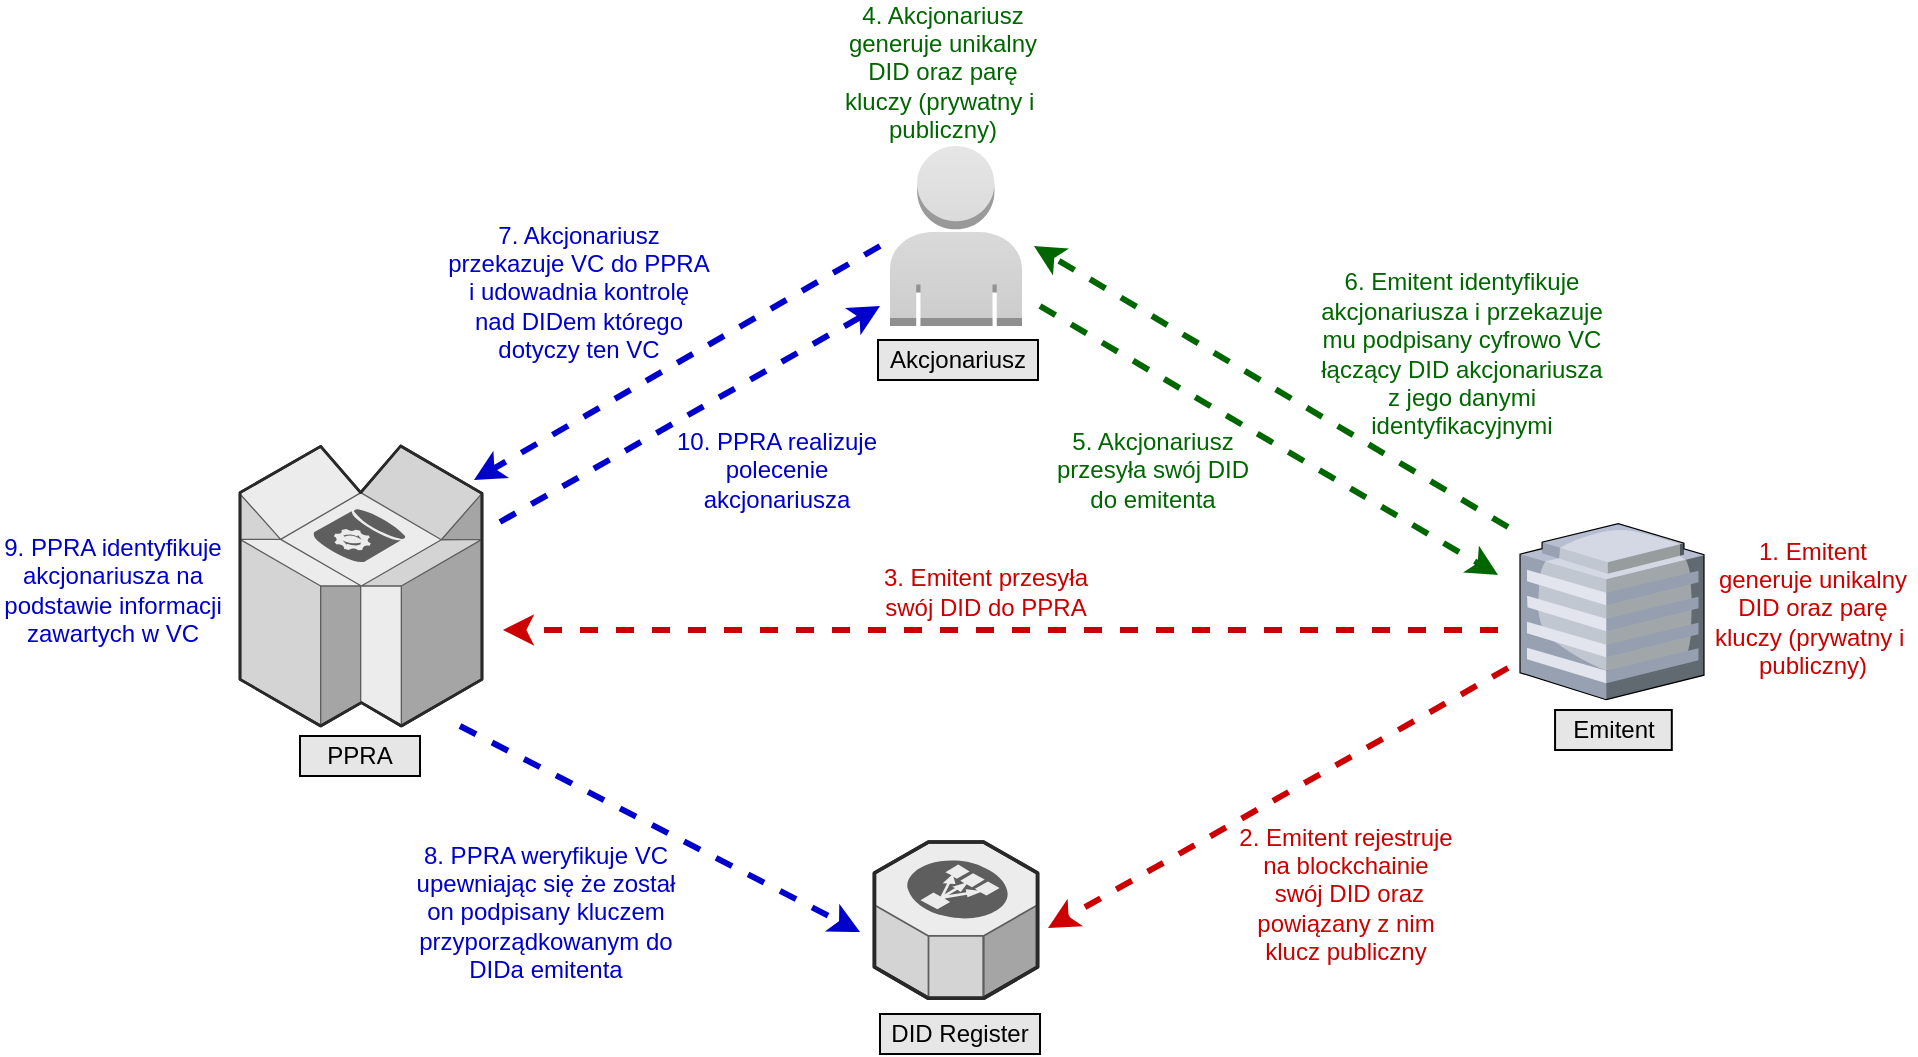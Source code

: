 <mxfile version="12.4.2" type="device" pages="15"><diagram name="Emitent-2-PPRA" id="_GpbGyzxl4RN959x83xC"><mxGraphModel dx="1913" dy="806" grid="1" gridSize="10" guides="1" tooltips="1" connect="1" arrows="1" fold="1" page="1" pageScale="1" pageWidth="827" pageHeight="1169" math="0" shadow="0"><root><mxCell id="xoRn9N9v9JD3DYZwQTiC-0"/><mxCell id="xoRn9N9v9JD3DYZwQTiC-1" parent="xoRn9N9v9JD3DYZwQTiC-0"/><mxCell id="xoRn9N9v9JD3DYZwQTiC-3" value="" style="verticalLabelPosition=bottom;html=1;verticalAlign=top;strokeWidth=1;align=center;outlineConnect=0;dashed=0;outlineConnect=0;shape=mxgraph.aws3d.dynamoDb;fillColor=#ECECEC;strokeColor=#5E5E5E;aspect=fixed;" parent="xoRn9N9v9JD3DYZwQTiC-1" vertex="1"><mxGeometry x="60" y="550" width="121" height="140" as="geometry"/></mxCell><mxCell id="xoRn9N9v9JD3DYZwQTiC-18" value="4. Akcjonariusz generuje unikalny DID oraz parę kluczy (prywatny i&amp;nbsp; publiczny)" style="text;html=1;strokeColor=none;fillColor=none;align=center;verticalAlign=middle;whiteSpace=wrap;rounded=0;fontColor=#006600;" parent="xoRn9N9v9JD3DYZwQTiC-1" vertex="1"><mxGeometry x="359.5" y="328" width="103" height="70" as="geometry"/></mxCell><mxCell id="xoRn9N9v9JD3DYZwQTiC-19" value="5. Akcjonariusz przesyła swój DID do emitenta" style="text;html=1;strokeColor=none;fillColor=none;align=center;verticalAlign=middle;whiteSpace=wrap;rounded=0;fontColor=#006600;" parent="xoRn9N9v9JD3DYZwQTiC-1" vertex="1"><mxGeometry x="465" y="535.29" width="103" height="53.71" as="geometry"/></mxCell><mxCell id="xoRn9N9v9JD3DYZwQTiC-20" value="8. PPRA weryfikuje VC upewniając się że został on podpisany kluczem przyporządkowanym do DIDa emitenta" style="text;html=1;strokeColor=none;fillColor=none;align=center;verticalAlign=middle;whiteSpace=wrap;rounded=0;fontColor=#0000CC;" parent="xoRn9N9v9JD3DYZwQTiC-1" vertex="1"><mxGeometry x="143.21" y="742.77" width="140" height="80.4" as="geometry"/></mxCell><mxCell id="xoRn9N9v9JD3DYZwQTiC-21" value="6. Emitent identyfikuje akcjonariusza i przekazuje mu podpisany cyfrowo VC łączący DID akcjonariusza z jego danymi identyfikacyjnymi" style="text;html=1;strokeColor=none;fillColor=none;align=center;verticalAlign=middle;whiteSpace=wrap;rounded=0;fontColor=#006600;" parent="xoRn9N9v9JD3DYZwQTiC-1" vertex="1"><mxGeometry x="599" y="462" width="143.68" height="84.12" as="geometry"/></mxCell><mxCell id="xoRn9N9v9JD3DYZwQTiC-23" value="1. Emitent generuje unikalny DID oraz parę kluczy (prywatny i&amp;nbsp; publiczny)" style="text;html=1;strokeColor=none;fillColor=none;align=center;verticalAlign=middle;whiteSpace=wrap;rounded=0;fontColor=#CC0000;" parent="xoRn9N9v9JD3DYZwQTiC-1" vertex="1"><mxGeometry x="794.63" y="596" width="103" height="70" as="geometry"/></mxCell><mxCell id="nBcDd8rDfl-jSQgKV5NW-0" value="" style="verticalLabelPosition=bottom;html=1;verticalAlign=top;strokeWidth=1;align=center;outlineConnect=0;dashed=0;outlineConnect=0;shape=mxgraph.aws3d.elasticLoadBalancing;fillColor=#ECECEC;strokeColor=#5E5E5E;aspect=fixed;" parent="xoRn9N9v9JD3DYZwQTiC-1" vertex="1"><mxGeometry x="377.21" y="748" width="81.57" height="78.17" as="geometry"/></mxCell><mxCell id="nBcDd8rDfl-jSQgKV5NW-1" value="DID Register" style="text;html=1;strokeColor=#000000;fillColor=#E6E6E6;align=center;verticalAlign=middle;whiteSpace=wrap;rounded=0;" parent="xoRn9N9v9JD3DYZwQTiC-1" vertex="1"><mxGeometry x="380" y="834" width="80" height="20" as="geometry"/></mxCell><mxCell id="nBcDd8rDfl-jSQgKV5NW-3" value="2. Emitent rejestruje na blockchainie&lt;br&gt;&amp;nbsp;swój DID oraz powiązany z nim klucz publiczny" style="text;html=1;strokeColor=none;fillColor=none;align=center;verticalAlign=middle;whiteSpace=wrap;rounded=0;fontColor=#CC0000;" parent="xoRn9N9v9JD3DYZwQTiC-1" vertex="1"><mxGeometry x="552.54" y="740.4" width="120.23" height="67.77" as="geometry"/></mxCell><mxCell id="nBcDd8rDfl-jSQgKV5NW-4" value="3. Emitent przesyła swój DID do PPRA" style="text;html=1;strokeColor=none;fillColor=none;align=center;verticalAlign=middle;whiteSpace=wrap;rounded=0;fontColor=#CC0000;" parent="xoRn9N9v9JD3DYZwQTiC-1" vertex="1"><mxGeometry x="375.78" y="596" width="114.22" height="53.71" as="geometry"/></mxCell><mxCell id="nBcDd8rDfl-jSQgKV5NW-6" value="7. Akcjonariusz przekazuje VC do PPRA i udowadnia kontrolę nad DIDem którego dotyczy ten VC" style="text;html=1;strokeColor=none;fillColor=none;align=center;verticalAlign=middle;whiteSpace=wrap;rounded=0;fontColor=#0000CC;" parent="xoRn9N9v9JD3DYZwQTiC-1" vertex="1"><mxGeometry x="162" y="439" width="135" height="68" as="geometry"/></mxCell><mxCell id="nBcDd8rDfl-jSQgKV5NW-7" value="10. PPRA realizuje polecenie akcjonariusza" style="text;html=1;strokeColor=none;fillColor=none;align=center;verticalAlign=middle;whiteSpace=wrap;rounded=0;fontColor=#0000CC;" parent="xoRn9N9v9JD3DYZwQTiC-1" vertex="1"><mxGeometry x="277.21" y="535.14" width="103" height="53.71" as="geometry"/></mxCell><mxCell id="nBcDd8rDfl-jSQgKV5NW-9" value="PPRA" style="text;html=1;strokeColor=#000000;fillColor=#E6E6E6;align=center;verticalAlign=middle;whiteSpace=wrap;rounded=0;" parent="xoRn9N9v9JD3DYZwQTiC-1" vertex="1"><mxGeometry x="90" y="695" width="60" height="20" as="geometry"/></mxCell><mxCell id="nBcDd8rDfl-jSQgKV5NW-10" value="Akcjonariusz" style="text;html=1;strokeColor=#000000;fillColor=#E6E6E6;align=center;verticalAlign=middle;whiteSpace=wrap;rounded=0;" parent="xoRn9N9v9JD3DYZwQTiC-1" vertex="1"><mxGeometry x="379.0" y="497" width="80" height="20" as="geometry"/></mxCell><mxCell id="nBcDd8rDfl-jSQgKV5NW-11" value="Emitent" style="text;html=1;strokeColor=#000000;fillColor=#E6E6E6;align=center;verticalAlign=middle;whiteSpace=wrap;rounded=0;" parent="xoRn9N9v9JD3DYZwQTiC-1" vertex="1"><mxGeometry x="717.53" y="682" width="58.37" height="20" as="geometry"/></mxCell><mxCell id="nBcDd8rDfl-jSQgKV5NW-15" value="" style="endArrow=classic;html=1;fillColor=#7EA6E0;gradientColor=#ffffff;dashed=1;strokeWidth=3;strokeColor=#CC0000;" parent="xoRn9N9v9JD3DYZwQTiC-1" edge="1"><mxGeometry width="50" height="50" relative="1" as="geometry"><mxPoint x="689" y="642" as="sourcePoint"/><mxPoint x="191.44" y="642" as="targetPoint"/></mxGeometry></mxCell><mxCell id="nBcDd8rDfl-jSQgKV5NW-16" value="" style="endArrow=classic;html=1;fillColor=#7EA6E0;gradientColor=#ffffff;dashed=1;strokeWidth=3;strokeColor=#CC0000;" parent="xoRn9N9v9JD3DYZwQTiC-1" edge="1"><mxGeometry width="50" height="50" relative="1" as="geometry"><mxPoint x="694" y="661" as="sourcePoint"/><mxPoint x="464" y="791" as="targetPoint"/></mxGeometry></mxCell><mxCell id="nBcDd8rDfl-jSQgKV5NW-17" value="" style="endArrow=classic;html=1;fillColor=#7EA6E0;gradientColor=#ffffff;dashed=1;strokeWidth=3;strokeColor=#006600;" parent="xoRn9N9v9JD3DYZwQTiC-1" edge="1"><mxGeometry width="50" height="50" relative="1" as="geometry"><mxPoint x="460" y="480" as="sourcePoint"/><mxPoint x="689" y="614.49" as="targetPoint"/></mxGeometry></mxCell><mxCell id="nBcDd8rDfl-jSQgKV5NW-19" value="" style="endArrow=classic;html=1;fillColor=#7EA6E0;gradientColor=#ffffff;dashed=1;strokeWidth=3;strokeColor=#006600;" parent="xoRn9N9v9JD3DYZwQTiC-1" edge="1"><mxGeometry width="50" height="50" relative="1" as="geometry"><mxPoint x="694" y="590.49" as="sourcePoint"/><mxPoint x="457" y="450" as="targetPoint"/></mxGeometry></mxCell><mxCell id="nBcDd8rDfl-jSQgKV5NW-20" value="" style="endArrow=classic;html=1;fillColor=#7EA6E0;gradientColor=#ffffff;dashed=1;strokeWidth=3;strokeColor=#0000CC;" parent="xoRn9N9v9JD3DYZwQTiC-1" edge="1"><mxGeometry width="50" height="50" relative="1" as="geometry"><mxPoint x="190" y="588" as="sourcePoint"/><mxPoint x="380" y="480" as="targetPoint"/></mxGeometry></mxCell><mxCell id="nBcDd8rDfl-jSQgKV5NW-21" value="" style="endArrow=classic;html=1;fillColor=#7EA6E0;gradientColor=#ffffff;dashed=1;strokeWidth=3;strokeColor=#0000CC;" parent="xoRn9N9v9JD3DYZwQTiC-1" edge="1"><mxGeometry width="50" height="50" relative="1" as="geometry"><mxPoint x="380" y="450" as="sourcePoint"/><mxPoint x="177" y="567" as="targetPoint"/></mxGeometry></mxCell><mxCell id="nBcDd8rDfl-jSQgKV5NW-22" value="" style="endArrow=classic;html=1;fillColor=#7EA6E0;gradientColor=#ffffff;dashed=1;strokeWidth=3;strokeColor=#0000CC;" parent="xoRn9N9v9JD3DYZwQTiC-1" edge="1"><mxGeometry width="50" height="50" relative="1" as="geometry"><mxPoint x="170" y="690" as="sourcePoint"/><mxPoint x="370" y="793" as="targetPoint"/></mxGeometry></mxCell><mxCell id="nBcDd8rDfl-jSQgKV5NW-23" value="" style="outlineConnect=0;dashed=0;verticalLabelPosition=bottom;verticalAlign=top;align=center;html=1;shape=mxgraph.aws3.user;fillColor=#CCCCCC;gradientColor=#E6E6E6;shadow=0;strokeColor=#000000;fontColor=#0000CC;strokeWidth=1;perimeterSpacing=0;gradientDirection=north;" parent="xoRn9N9v9JD3DYZwQTiC-1" vertex="1"><mxGeometry x="385" y="400" width="66" height="90" as="geometry"/></mxCell><mxCell id="nBcDd8rDfl-jSQgKV5NW-26" value="9. PPRA identyfikuje akcjonariusza na podstawie informacji zawartych w VC" style="text;html=1;strokeColor=none;fillColor=none;align=center;verticalAlign=middle;whiteSpace=wrap;rounded=0;fontColor=#0000CC;" parent="xoRn9N9v9JD3DYZwQTiC-1" vertex="1"><mxGeometry x="-60" y="583.15" width="113" height="77.85" as="geometry"/></mxCell><mxCell id="nBcDd8rDfl-jSQgKV5NW-27" value="" style="verticalLabelPosition=bottom;aspect=fixed;html=1;verticalAlign=top;strokeColor=none;align=center;outlineConnect=0;shape=mxgraph.citrix.hq_enterprise;shadow=0;fillColor=#CCCCCC;gradientColor=#E6E6E6;fontColor=#006600;" parent="xoRn9N9v9JD3DYZwQTiC-1" vertex="1"><mxGeometry x="700" y="588.85" width="92" height="88" as="geometry"/></mxCell></root></mxGraphModel></diagram><diagram name="Actors" id="5PJnVYV-1Fvaj1tpXJZb"><mxGraphModel dx="1913" dy="806" grid="1" gridSize="10" guides="1" tooltips="1" connect="1" arrows="1" fold="1" page="1" pageScale="1" pageWidth="827" pageHeight="1169" math="0" shadow="0"><root><mxCell id="bqQY2_u41S5i83Znfqr0-0"/><mxCell id="bqQY2_u41S5i83Znfqr0-1" parent="bqQY2_u41S5i83Znfqr0-0"/><mxCell id="bqQY2_u41S5i83Znfqr0-2" value="" style="verticalLabelPosition=bottom;html=1;verticalAlign=top;strokeWidth=1;align=center;outlineConnect=0;dashed=0;outlineConnect=0;shape=mxgraph.aws3d.dynamoDb;fillColor=#ECECEC;strokeColor=#5E5E5E;aspect=fixed;" parent="bqQY2_u41S5i83Znfqr0-1" vertex="1"><mxGeometry x="60" y="550" width="121" height="140" as="geometry"/></mxCell><mxCell id="bqQY2_u41S5i83Znfqr0-3" value="4. Akcjonariusz generuje unikalny DID oraz parę kluczy (prywatny i&amp;nbsp; publiczny)" style="text;html=1;strokeColor=none;fillColor=none;align=center;verticalAlign=middle;whiteSpace=wrap;rounded=0;fontColor=#006600;opacity=0;textOpacity=0;" parent="bqQY2_u41S5i83Znfqr0-1" vertex="1"><mxGeometry x="359.5" y="328" width="103" height="70" as="geometry"/></mxCell><mxCell id="bqQY2_u41S5i83Znfqr0-4" value="5. Akcjonariusz przesyła swój DID do emitenta" style="text;html=1;strokeColor=none;fillColor=none;align=center;verticalAlign=middle;whiteSpace=wrap;rounded=0;fontColor=#006600;opacity=0;textOpacity=0;" parent="bqQY2_u41S5i83Znfqr0-1" vertex="1"><mxGeometry x="465" y="535.29" width="103" height="53.71" as="geometry"/></mxCell><mxCell id="bqQY2_u41S5i83Znfqr0-5" value="8. PPRA weryfikuje VC upewniając się że został on podpisany kluczem przyporządkowanym do DIDa emitenta" style="text;html=1;strokeColor=none;fillColor=none;align=center;verticalAlign=middle;whiteSpace=wrap;rounded=0;fontColor=#0000CC;opacity=0;textOpacity=0;" parent="bqQY2_u41S5i83Znfqr0-1" vertex="1"><mxGeometry x="143.21" y="742.77" width="140" height="80.4" as="geometry"/></mxCell><mxCell id="bqQY2_u41S5i83Znfqr0-6" value="6. Emitent identyfikuje akcjonariusza i przekazuje mu podpisany cyfrowo VC łączący DID akcjonariusza z jego danymi identyfikacyjnymi" style="text;html=1;strokeColor=none;fillColor=none;align=center;verticalAlign=middle;whiteSpace=wrap;rounded=0;fontColor=#006600;opacity=0;textOpacity=0;" parent="bqQY2_u41S5i83Znfqr0-1" vertex="1"><mxGeometry x="599" y="462" width="143.68" height="84.12" as="geometry"/></mxCell><mxCell id="bqQY2_u41S5i83Znfqr0-7" value="1. Emitent generuje unikalny DID oraz parę kluczy (prywatny i&amp;nbsp; publiczny)" style="text;html=1;strokeColor=none;fillColor=none;align=center;verticalAlign=middle;whiteSpace=wrap;rounded=0;fontColor=#CC0000;opacity=0;textOpacity=0;" parent="bqQY2_u41S5i83Znfqr0-1" vertex="1"><mxGeometry x="794.63" y="596" width="103" height="70" as="geometry"/></mxCell><mxCell id="bqQY2_u41S5i83Znfqr0-9" value="DID Register" style="text;html=1;strokeColor=#000000;fillColor=#E6E6E6;align=center;verticalAlign=middle;whiteSpace=wrap;rounded=0;opacity=0;textOpacity=0;" parent="bqQY2_u41S5i83Znfqr0-1" vertex="1"><mxGeometry x="380" y="834" width="80" height="20" as="geometry"/></mxCell><mxCell id="bqQY2_u41S5i83Znfqr0-10" value="2. Emitent rejestruje na blockchainie&lt;br&gt;&amp;nbsp;swój DID oraz powiązany z nim klucz publiczny" style="text;html=1;strokeColor=none;fillColor=none;align=center;verticalAlign=middle;whiteSpace=wrap;rounded=0;fontColor=#CC0000;opacity=0;textOpacity=0;" parent="bqQY2_u41S5i83Znfqr0-1" vertex="1"><mxGeometry x="552.54" y="740.4" width="120.23" height="67.77" as="geometry"/></mxCell><mxCell id="bqQY2_u41S5i83Znfqr0-11" value="3. Emitent przesyła swój DID do PPRA" style="text;html=1;strokeColor=none;fillColor=none;align=center;verticalAlign=middle;whiteSpace=wrap;rounded=0;fontColor=#CC0000;opacity=0;textOpacity=0;" parent="bqQY2_u41S5i83Znfqr0-1" vertex="1"><mxGeometry x="375.78" y="596" width="114.22" height="53.71" as="geometry"/></mxCell><mxCell id="bqQY2_u41S5i83Znfqr0-12" value="7. Akcjonariusz przekazuje VC do PPRA i udowadnia kontrolę nad DIDem którego dotyczy ten VC" style="text;html=1;strokeColor=none;fillColor=none;align=center;verticalAlign=middle;whiteSpace=wrap;rounded=0;fontColor=#0000CC;opacity=0;textOpacity=0;" parent="bqQY2_u41S5i83Znfqr0-1" vertex="1"><mxGeometry x="162" y="439" width="135" height="68" as="geometry"/></mxCell><mxCell id="bqQY2_u41S5i83Znfqr0-13" value="10. PPRA realizuje polecenie akcjonariusza" style="text;html=1;strokeColor=none;fillColor=none;align=center;verticalAlign=middle;whiteSpace=wrap;rounded=0;fontColor=#0000CC;opacity=0;textOpacity=0;" parent="bqQY2_u41S5i83Znfqr0-1" vertex="1"><mxGeometry x="277.21" y="535.14" width="103" height="53.71" as="geometry"/></mxCell><mxCell id="bqQY2_u41S5i83Znfqr0-14" value="PPRA" style="text;html=1;strokeColor=#000000;fillColor=#E6E6E6;align=center;verticalAlign=middle;whiteSpace=wrap;rounded=0;" parent="bqQY2_u41S5i83Znfqr0-1" vertex="1"><mxGeometry x="90" y="695" width="60" height="20" as="geometry"/></mxCell><mxCell id="bqQY2_u41S5i83Znfqr0-15" value="Akcjonariusz" style="text;html=1;strokeColor=#000000;fillColor=#E6E6E6;align=center;verticalAlign=middle;whiteSpace=wrap;rounded=0;" parent="bqQY2_u41S5i83Znfqr0-1" vertex="1"><mxGeometry x="379.0" y="497" width="80" height="20" as="geometry"/></mxCell><mxCell id="bqQY2_u41S5i83Znfqr0-16" value="Emitent" style="text;html=1;strokeColor=#000000;fillColor=#E6E6E6;align=center;verticalAlign=middle;whiteSpace=wrap;rounded=0;" parent="bqQY2_u41S5i83Znfqr0-1" vertex="1"><mxGeometry x="717.53" y="682" width="58.37" height="20" as="geometry"/></mxCell><mxCell id="bqQY2_u41S5i83Znfqr0-17" value="" style="endArrow=classic;html=1;fillColor=#7EA6E0;gradientColor=#ffffff;dashed=1;strokeWidth=3;strokeColor=#CC0000;opacity=0;textOpacity=0;" parent="bqQY2_u41S5i83Znfqr0-1" edge="1"><mxGeometry width="50" height="50" relative="1" as="geometry"><mxPoint x="689" y="642" as="sourcePoint"/><mxPoint x="191.44" y="642" as="targetPoint"/></mxGeometry></mxCell><mxCell id="bqQY2_u41S5i83Znfqr0-18" value="" style="endArrow=classic;html=1;fillColor=#7EA6E0;gradientColor=#ffffff;dashed=1;strokeWidth=3;strokeColor=#CC0000;opacity=0;textOpacity=0;" parent="bqQY2_u41S5i83Znfqr0-1" edge="1"><mxGeometry width="50" height="50" relative="1" as="geometry"><mxPoint x="694" y="661" as="sourcePoint"/><mxPoint x="464" y="791" as="targetPoint"/></mxGeometry></mxCell><mxCell id="bqQY2_u41S5i83Znfqr0-19" value="" style="endArrow=classic;html=1;fillColor=#7EA6E0;gradientColor=#ffffff;dashed=1;strokeWidth=3;strokeColor=#006600;opacity=0;textOpacity=0;" parent="bqQY2_u41S5i83Znfqr0-1" edge="1"><mxGeometry width="50" height="50" relative="1" as="geometry"><mxPoint x="460" y="480" as="sourcePoint"/><mxPoint x="689" y="614.49" as="targetPoint"/></mxGeometry></mxCell><mxCell id="bqQY2_u41S5i83Znfqr0-20" value="" style="endArrow=classic;html=1;fillColor=#7EA6E0;gradientColor=#ffffff;dashed=1;strokeWidth=3;strokeColor=#006600;opacity=0;textOpacity=0;" parent="bqQY2_u41S5i83Znfqr0-1" edge="1"><mxGeometry width="50" height="50" relative="1" as="geometry"><mxPoint x="694" y="590.49" as="sourcePoint"/><mxPoint x="457" y="450" as="targetPoint"/></mxGeometry></mxCell><mxCell id="bqQY2_u41S5i83Znfqr0-21" value="" style="endArrow=classic;html=1;fillColor=#7EA6E0;gradientColor=#ffffff;dashed=1;strokeWidth=3;strokeColor=#0000CC;opacity=0;textOpacity=0;" parent="bqQY2_u41S5i83Znfqr0-1" edge="1"><mxGeometry width="50" height="50" relative="1" as="geometry"><mxPoint x="190" y="588" as="sourcePoint"/><mxPoint x="380" y="480" as="targetPoint"/></mxGeometry></mxCell><mxCell id="bqQY2_u41S5i83Znfqr0-22" value="" style="endArrow=classic;html=1;fillColor=#7EA6E0;gradientColor=#ffffff;dashed=1;strokeWidth=3;strokeColor=#0000CC;opacity=0;textOpacity=0;" parent="bqQY2_u41S5i83Znfqr0-1" edge="1"><mxGeometry width="50" height="50" relative="1" as="geometry"><mxPoint x="380" y="450" as="sourcePoint"/><mxPoint x="177" y="567" as="targetPoint"/></mxGeometry></mxCell><mxCell id="bqQY2_u41S5i83Znfqr0-23" value="" style="endArrow=classic;html=1;fillColor=#7EA6E0;gradientColor=#ffffff;dashed=1;strokeWidth=3;strokeColor=#0000CC;opacity=0;textOpacity=0;" parent="bqQY2_u41S5i83Znfqr0-1" edge="1"><mxGeometry width="50" height="50" relative="1" as="geometry"><mxPoint x="170" y="690" as="sourcePoint"/><mxPoint x="370" y="793" as="targetPoint"/></mxGeometry></mxCell><mxCell id="bqQY2_u41S5i83Znfqr0-24" value="" style="outlineConnect=0;dashed=0;verticalLabelPosition=bottom;verticalAlign=top;align=center;html=1;shape=mxgraph.aws3.user;fillColor=#CCCCCC;gradientColor=#E6E6E6;shadow=0;strokeColor=#000000;fontColor=#0000CC;strokeWidth=1;perimeterSpacing=0;gradientDirection=north;" parent="bqQY2_u41S5i83Znfqr0-1" vertex="1"><mxGeometry x="385" y="400" width="66" height="90" as="geometry"/></mxCell><mxCell id="bqQY2_u41S5i83Znfqr0-25" value="9. PPRA identyfikuje akcjonariusza na podstawie informacji zawartych w VC" style="text;html=1;strokeColor=none;fillColor=none;align=center;verticalAlign=middle;whiteSpace=wrap;rounded=0;fontColor=#0000CC;opacity=0;textOpacity=0;" parent="bqQY2_u41S5i83Znfqr0-1" vertex="1"><mxGeometry x="-60" y="583.15" width="113" height="77.85" as="geometry"/></mxCell><mxCell id="bqQY2_u41S5i83Znfqr0-26" value="" style="verticalLabelPosition=bottom;aspect=fixed;html=1;verticalAlign=top;strokeColor=none;align=center;outlineConnect=0;shape=mxgraph.citrix.hq_enterprise;shadow=0;fillColor=#CCCCCC;gradientColor=#E6E6E6;fontColor=#006600;" parent="bqQY2_u41S5i83Znfqr0-1" vertex="1"><mxGeometry x="700" y="588.85" width="92" height="88" as="geometry"/></mxCell></root></mxGraphModel></diagram><diagram name="Actors-A1" id="ALtqpXdk88R-c2CAnHsP"><mxGraphModel dx="1913" dy="806" grid="1" gridSize="10" guides="1" tooltips="1" connect="1" arrows="1" fold="1" page="1" pageScale="1" pageWidth="827" pageHeight="1169" math="0" shadow="0"><root><mxCell id="3Ah-KmpESbL-KRxOe2J9-0"/><mxCell id="3Ah-KmpESbL-KRxOe2J9-1" parent="3Ah-KmpESbL-KRxOe2J9-0"/><mxCell id="3Ah-KmpESbL-KRxOe2J9-2" value="" style="verticalLabelPosition=bottom;html=1;verticalAlign=top;strokeWidth=1;align=center;outlineConnect=0;dashed=0;outlineConnect=0;shape=mxgraph.aws3d.dynamoDb;fillColor=#ECECEC;strokeColor=#5E5E5E;aspect=fixed;" vertex="1" parent="3Ah-KmpESbL-KRxOe2J9-1"><mxGeometry x="60" y="550" width="121" height="140" as="geometry"/></mxCell><mxCell id="3Ah-KmpESbL-KRxOe2J9-3" value="4. Akcjonariusz generuje unikalny DID oraz parę kluczy (prywatny i&amp;nbsp; publiczny)" style="text;html=1;strokeColor=none;fillColor=none;align=center;verticalAlign=middle;whiteSpace=wrap;rounded=0;fontColor=#006600;opacity=0;textOpacity=0;" vertex="1" parent="3Ah-KmpESbL-KRxOe2J9-1"><mxGeometry x="359.5" y="328" width="103" height="70" as="geometry"/></mxCell><mxCell id="3Ah-KmpESbL-KRxOe2J9-4" value="5. Akcjonariusz przesyła swój DID do emitenta" style="text;html=1;strokeColor=none;fillColor=none;align=center;verticalAlign=middle;whiteSpace=wrap;rounded=0;fontColor=#006600;opacity=0;textOpacity=0;" vertex="1" parent="3Ah-KmpESbL-KRxOe2J9-1"><mxGeometry x="465" y="535.29" width="103" height="53.71" as="geometry"/></mxCell><mxCell id="3Ah-KmpESbL-KRxOe2J9-5" value="8. PPRA weryfikuje VC upewniając się że został on podpisany kluczem przyporządkowanym do DIDa emitenta" style="text;html=1;strokeColor=none;fillColor=none;align=center;verticalAlign=middle;whiteSpace=wrap;rounded=0;fontColor=#0000CC;opacity=0;textOpacity=0;" vertex="1" parent="3Ah-KmpESbL-KRxOe2J9-1"><mxGeometry x="143.21" y="742.77" width="140" height="80.4" as="geometry"/></mxCell><mxCell id="3Ah-KmpESbL-KRxOe2J9-6" value="6. Emitent identyfikuje akcjonariusza i przekazuje mu podpisany cyfrowo VC łączący DID akcjonariusza z jego danymi identyfikacyjnymi" style="text;html=1;strokeColor=none;fillColor=none;align=center;verticalAlign=middle;whiteSpace=wrap;rounded=0;fontColor=#006600;opacity=0;textOpacity=0;" vertex="1" parent="3Ah-KmpESbL-KRxOe2J9-1"><mxGeometry x="599" y="462" width="143.68" height="84.12" as="geometry"/></mxCell><mxCell id="3Ah-KmpESbL-KRxOe2J9-7" value="1. Emitent generuje unikalny DID oraz parę kluczy (prywatny i&amp;nbsp; publiczny)" style="text;html=1;strokeColor=none;fillColor=none;align=center;verticalAlign=middle;whiteSpace=wrap;rounded=0;fontColor=#CC0000;" vertex="1" parent="3Ah-KmpESbL-KRxOe2J9-1"><mxGeometry x="794.63" y="596" width="103" height="70" as="geometry"/></mxCell><mxCell id="3Ah-KmpESbL-KRxOe2J9-8" value="DID Register" style="text;html=1;strokeColor=#000000;fillColor=#E6E6E6;align=center;verticalAlign=middle;whiteSpace=wrap;rounded=0;textOpacity=0;opacity=0;" vertex="1" parent="3Ah-KmpESbL-KRxOe2J9-1"><mxGeometry x="380" y="834" width="80" height="20" as="geometry"/></mxCell><mxCell id="3Ah-KmpESbL-KRxOe2J9-9" value="2. Emitent rejestruje na blockchainie&lt;br&gt;&amp;nbsp;swój DID oraz powiązany z nim klucz publiczny" style="text;html=1;strokeColor=none;fillColor=none;align=center;verticalAlign=middle;whiteSpace=wrap;rounded=0;fontColor=#CC0000;textOpacity=0;opacity=0;" vertex="1" parent="3Ah-KmpESbL-KRxOe2J9-1"><mxGeometry x="552.54" y="740.4" width="120.23" height="67.77" as="geometry"/></mxCell><mxCell id="3Ah-KmpESbL-KRxOe2J9-10" value="3. Emitent przesyła swój DID do PPRA" style="text;html=1;strokeColor=none;fillColor=none;align=center;verticalAlign=middle;whiteSpace=wrap;rounded=0;fontColor=#CC0000;textOpacity=0;opacity=0;" vertex="1" parent="3Ah-KmpESbL-KRxOe2J9-1"><mxGeometry x="375.78" y="596" width="114.22" height="53.71" as="geometry"/></mxCell><mxCell id="3Ah-KmpESbL-KRxOe2J9-11" value="7. Akcjonariusz przekazuje VC do PPRA i udowadnia kontrolę nad DIDem którego dotyczy ten VC" style="text;html=1;strokeColor=none;fillColor=none;align=center;verticalAlign=middle;whiteSpace=wrap;rounded=0;fontColor=#0000CC;opacity=0;textOpacity=0;" vertex="1" parent="3Ah-KmpESbL-KRxOe2J9-1"><mxGeometry x="162" y="439" width="135" height="68" as="geometry"/></mxCell><mxCell id="3Ah-KmpESbL-KRxOe2J9-12" value="10. PPRA realizuje polecenie akcjonariusza" style="text;html=1;strokeColor=none;fillColor=none;align=center;verticalAlign=middle;whiteSpace=wrap;rounded=0;fontColor=#0000CC;opacity=0;textOpacity=0;" vertex="1" parent="3Ah-KmpESbL-KRxOe2J9-1"><mxGeometry x="277.21" y="535.14" width="103" height="53.71" as="geometry"/></mxCell><mxCell id="3Ah-KmpESbL-KRxOe2J9-13" value="PPRA" style="text;html=1;strokeColor=#000000;fillColor=#E6E6E6;align=center;verticalAlign=middle;whiteSpace=wrap;rounded=0;" vertex="1" parent="3Ah-KmpESbL-KRxOe2J9-1"><mxGeometry x="90" y="695" width="60" height="20" as="geometry"/></mxCell><mxCell id="3Ah-KmpESbL-KRxOe2J9-14" value="Akcjonariusz" style="text;html=1;strokeColor=#000000;fillColor=#E6E6E6;align=center;verticalAlign=middle;whiteSpace=wrap;rounded=0;" vertex="1" parent="3Ah-KmpESbL-KRxOe2J9-1"><mxGeometry x="379.0" y="497" width="80" height="20" as="geometry"/></mxCell><mxCell id="3Ah-KmpESbL-KRxOe2J9-15" value="Emitent" style="text;html=1;strokeColor=#000000;fillColor=#E6E6E6;align=center;verticalAlign=middle;whiteSpace=wrap;rounded=0;" vertex="1" parent="3Ah-KmpESbL-KRxOe2J9-1"><mxGeometry x="717.53" y="682" width="58.37" height="20" as="geometry"/></mxCell><mxCell id="3Ah-KmpESbL-KRxOe2J9-16" value="" style="endArrow=classic;html=1;fillColor=#7EA6E0;gradientColor=#ffffff;dashed=1;strokeWidth=3;strokeColor=#CC0000;textOpacity=0;opacity=0;" edge="1" parent="3Ah-KmpESbL-KRxOe2J9-1"><mxGeometry width="50" height="50" relative="1" as="geometry"><mxPoint x="689" y="642" as="sourcePoint"/><mxPoint x="191.44" y="642" as="targetPoint"/></mxGeometry></mxCell><mxCell id="3Ah-KmpESbL-KRxOe2J9-17" value="" style="endArrow=classic;html=1;fillColor=#7EA6E0;gradientColor=#ffffff;dashed=1;strokeWidth=3;strokeColor=#CC0000;textOpacity=0;opacity=0;" edge="1" parent="3Ah-KmpESbL-KRxOe2J9-1"><mxGeometry width="50" height="50" relative="1" as="geometry"><mxPoint x="694" y="661" as="sourcePoint"/><mxPoint x="464" y="791" as="targetPoint"/></mxGeometry></mxCell><mxCell id="3Ah-KmpESbL-KRxOe2J9-18" value="" style="endArrow=classic;html=1;fillColor=#7EA6E0;gradientColor=#ffffff;dashed=1;strokeWidth=3;strokeColor=#006600;opacity=0;textOpacity=0;" edge="1" parent="3Ah-KmpESbL-KRxOe2J9-1"><mxGeometry width="50" height="50" relative="1" as="geometry"><mxPoint x="460" y="480" as="sourcePoint"/><mxPoint x="689" y="614.49" as="targetPoint"/></mxGeometry></mxCell><mxCell id="3Ah-KmpESbL-KRxOe2J9-19" value="" style="endArrow=classic;html=1;fillColor=#7EA6E0;gradientColor=#ffffff;dashed=1;strokeWidth=3;strokeColor=#006600;opacity=0;textOpacity=0;" edge="1" parent="3Ah-KmpESbL-KRxOe2J9-1"><mxGeometry width="50" height="50" relative="1" as="geometry"><mxPoint x="694" y="590.49" as="sourcePoint"/><mxPoint x="457" y="450" as="targetPoint"/></mxGeometry></mxCell><mxCell id="3Ah-KmpESbL-KRxOe2J9-20" value="" style="endArrow=classic;html=1;fillColor=#7EA6E0;gradientColor=#ffffff;dashed=1;strokeWidth=3;strokeColor=#0000CC;opacity=0;textOpacity=0;" edge="1" parent="3Ah-KmpESbL-KRxOe2J9-1"><mxGeometry width="50" height="50" relative="1" as="geometry"><mxPoint x="190" y="588" as="sourcePoint"/><mxPoint x="380" y="480" as="targetPoint"/></mxGeometry></mxCell><mxCell id="3Ah-KmpESbL-KRxOe2J9-21" value="" style="endArrow=classic;html=1;fillColor=#7EA6E0;gradientColor=#ffffff;dashed=1;strokeWidth=3;strokeColor=#0000CC;opacity=0;textOpacity=0;" edge="1" parent="3Ah-KmpESbL-KRxOe2J9-1"><mxGeometry width="50" height="50" relative="1" as="geometry"><mxPoint x="380" y="450" as="sourcePoint"/><mxPoint x="177" y="567" as="targetPoint"/></mxGeometry></mxCell><mxCell id="3Ah-KmpESbL-KRxOe2J9-22" value="" style="endArrow=classic;html=1;fillColor=#7EA6E0;gradientColor=#ffffff;dashed=1;strokeWidth=3;strokeColor=#0000CC;opacity=0;textOpacity=0;" edge="1" parent="3Ah-KmpESbL-KRxOe2J9-1"><mxGeometry width="50" height="50" relative="1" as="geometry"><mxPoint x="170" y="690" as="sourcePoint"/><mxPoint x="370" y="793" as="targetPoint"/></mxGeometry></mxCell><mxCell id="3Ah-KmpESbL-KRxOe2J9-23" value="" style="outlineConnect=0;dashed=0;verticalLabelPosition=bottom;verticalAlign=top;align=center;html=1;shape=mxgraph.aws3.user;fillColor=#CCCCCC;gradientColor=#E6E6E6;shadow=0;strokeColor=#000000;fontColor=#0000CC;strokeWidth=1;perimeterSpacing=0;gradientDirection=north;" vertex="1" parent="3Ah-KmpESbL-KRxOe2J9-1"><mxGeometry x="385" y="400" width="66" height="90" as="geometry"/></mxCell><mxCell id="3Ah-KmpESbL-KRxOe2J9-24" value="9. PPRA identyfikuje akcjonariusza na podstawie informacji zawartych w VC" style="text;html=1;strokeColor=none;fillColor=none;align=center;verticalAlign=middle;whiteSpace=wrap;rounded=0;fontColor=#0000CC;opacity=0;textOpacity=0;" vertex="1" parent="3Ah-KmpESbL-KRxOe2J9-1"><mxGeometry x="-60" y="583.15" width="113" height="77.85" as="geometry"/></mxCell><mxCell id="3Ah-KmpESbL-KRxOe2J9-25" value="" style="verticalLabelPosition=bottom;aspect=fixed;html=1;verticalAlign=top;strokeColor=none;align=center;outlineConnect=0;shape=mxgraph.citrix.hq_enterprise;shadow=0;fillColor=#CCCCCC;gradientColor=#E6E6E6;fontColor=#006600;" vertex="1" parent="3Ah-KmpESbL-KRxOe2J9-1"><mxGeometry x="700" y="588.85" width="92" height="88" as="geometry"/></mxCell></root></mxGraphModel></diagram><diagram name="Actors-A2" id="7R6P8UtS7nBCgcsnRvtv"><mxGraphModel dx="1913" dy="806" grid="1" gridSize="10" guides="1" tooltips="1" connect="1" arrows="1" fold="1" page="1" pageScale="1" pageWidth="827" pageHeight="1169" math="0" shadow="0"><root><mxCell id="0NgQr3ekWHuPTRLAAKei-0"/><mxCell id="0NgQr3ekWHuPTRLAAKei-1" parent="0NgQr3ekWHuPTRLAAKei-0"/><mxCell id="0NgQr3ekWHuPTRLAAKei-2" value="" style="verticalLabelPosition=bottom;html=1;verticalAlign=top;strokeWidth=1;align=center;outlineConnect=0;dashed=0;outlineConnect=0;shape=mxgraph.aws3d.dynamoDb;fillColor=#ECECEC;strokeColor=#5E5E5E;aspect=fixed;" vertex="1" parent="0NgQr3ekWHuPTRLAAKei-1"><mxGeometry x="60" y="550" width="121" height="140" as="geometry"/></mxCell><mxCell id="0NgQr3ekWHuPTRLAAKei-3" value="4. Akcjonariusz generuje unikalny DID oraz parę kluczy (prywatny i&amp;nbsp; publiczny)" style="text;html=1;strokeColor=none;fillColor=none;align=center;verticalAlign=middle;whiteSpace=wrap;rounded=0;fontColor=#006600;opacity=0;textOpacity=0;" vertex="1" parent="0NgQr3ekWHuPTRLAAKei-1"><mxGeometry x="359.5" y="328" width="103" height="70" as="geometry"/></mxCell><mxCell id="0NgQr3ekWHuPTRLAAKei-4" value="5. Akcjonariusz przesyła swój DID do emitenta" style="text;html=1;strokeColor=none;fillColor=none;align=center;verticalAlign=middle;whiteSpace=wrap;rounded=0;fontColor=#006600;opacity=0;textOpacity=0;" vertex="1" parent="0NgQr3ekWHuPTRLAAKei-1"><mxGeometry x="465" y="535.29" width="103" height="53.71" as="geometry"/></mxCell><mxCell id="0NgQr3ekWHuPTRLAAKei-5" value="8. PPRA weryfikuje VC upewniając się że został on podpisany kluczem przyporządkowanym do DIDa emitenta" style="text;html=1;strokeColor=none;fillColor=none;align=center;verticalAlign=middle;whiteSpace=wrap;rounded=0;fontColor=#0000CC;opacity=0;textOpacity=0;" vertex="1" parent="0NgQr3ekWHuPTRLAAKei-1"><mxGeometry x="143.21" y="742.77" width="140" height="80.4" as="geometry"/></mxCell><mxCell id="0NgQr3ekWHuPTRLAAKei-6" value="6. Emitent identyfikuje akcjonariusza i przekazuje mu podpisany cyfrowo VC łączący DID akcjonariusza z jego danymi identyfikacyjnymi" style="text;html=1;strokeColor=none;fillColor=none;align=center;verticalAlign=middle;whiteSpace=wrap;rounded=0;fontColor=#006600;opacity=0;textOpacity=0;" vertex="1" parent="0NgQr3ekWHuPTRLAAKei-1"><mxGeometry x="599" y="462" width="143.68" height="84.12" as="geometry"/></mxCell><mxCell id="0NgQr3ekWHuPTRLAAKei-7" value="1. Emitent generuje unikalny DID oraz parę kluczy (prywatny i&amp;nbsp; publiczny)" style="text;html=1;strokeColor=none;fillColor=none;align=center;verticalAlign=middle;whiteSpace=wrap;rounded=0;fontColor=#CC0000;" vertex="1" parent="0NgQr3ekWHuPTRLAAKei-1"><mxGeometry x="794.63" y="596" width="103" height="70" as="geometry"/></mxCell><mxCell id="0NgQr3ekWHuPTRLAAKei-8" value="DID Register" style="text;html=1;strokeColor=#000000;fillColor=#E6E6E6;align=center;verticalAlign=middle;whiteSpace=wrap;rounded=0;" vertex="1" parent="0NgQr3ekWHuPTRLAAKei-1"><mxGeometry x="380" y="834" width="80" height="20" as="geometry"/></mxCell><mxCell id="0NgQr3ekWHuPTRLAAKei-9" value="2. Emitent rejestruje na blockchainie&lt;br&gt;&amp;nbsp;swój DID oraz powiązany z nim klucz publiczny" style="text;html=1;strokeColor=none;fillColor=none;align=center;verticalAlign=middle;whiteSpace=wrap;rounded=0;fontColor=#CC0000;" vertex="1" parent="0NgQr3ekWHuPTRLAAKei-1"><mxGeometry x="552.54" y="740.4" width="120.23" height="67.77" as="geometry"/></mxCell><mxCell id="0NgQr3ekWHuPTRLAAKei-10" value="3. Emitent przesyła swój DID do PPRA" style="text;html=1;strokeColor=none;fillColor=none;align=center;verticalAlign=middle;whiteSpace=wrap;rounded=0;fontColor=#CC0000;textOpacity=0;opacity=0;" vertex="1" parent="0NgQr3ekWHuPTRLAAKei-1"><mxGeometry x="375.78" y="596" width="114.22" height="53.71" as="geometry"/></mxCell><mxCell id="0NgQr3ekWHuPTRLAAKei-11" value="7. Akcjonariusz przekazuje VC do PPRA i udowadnia kontrolę nad DIDem którego dotyczy ten VC" style="text;html=1;strokeColor=none;fillColor=none;align=center;verticalAlign=middle;whiteSpace=wrap;rounded=0;fontColor=#0000CC;opacity=0;textOpacity=0;" vertex="1" parent="0NgQr3ekWHuPTRLAAKei-1"><mxGeometry x="162" y="439" width="135" height="68" as="geometry"/></mxCell><mxCell id="0NgQr3ekWHuPTRLAAKei-12" value="10. PPRA realizuje polecenie akcjonariusza" style="text;html=1;strokeColor=none;fillColor=none;align=center;verticalAlign=middle;whiteSpace=wrap;rounded=0;fontColor=#0000CC;opacity=0;textOpacity=0;" vertex="1" parent="0NgQr3ekWHuPTRLAAKei-1"><mxGeometry x="277.21" y="535.14" width="103" height="53.71" as="geometry"/></mxCell><mxCell id="0NgQr3ekWHuPTRLAAKei-13" value="PPRA" style="text;html=1;strokeColor=#000000;fillColor=#E6E6E6;align=center;verticalAlign=middle;whiteSpace=wrap;rounded=0;" vertex="1" parent="0NgQr3ekWHuPTRLAAKei-1"><mxGeometry x="90" y="695" width="60" height="20" as="geometry"/></mxCell><mxCell id="0NgQr3ekWHuPTRLAAKei-14" value="Akcjonariusz" style="text;html=1;strokeColor=#000000;fillColor=#E6E6E6;align=center;verticalAlign=middle;whiteSpace=wrap;rounded=0;" vertex="1" parent="0NgQr3ekWHuPTRLAAKei-1"><mxGeometry x="379.0" y="497" width="80" height="20" as="geometry"/></mxCell><mxCell id="0NgQr3ekWHuPTRLAAKei-15" value="Emitent" style="text;html=1;strokeColor=#000000;fillColor=#E6E6E6;align=center;verticalAlign=middle;whiteSpace=wrap;rounded=0;" vertex="1" parent="0NgQr3ekWHuPTRLAAKei-1"><mxGeometry x="717.53" y="682" width="58.37" height="20" as="geometry"/></mxCell><mxCell id="0NgQr3ekWHuPTRLAAKei-16" value="" style="endArrow=classic;html=1;fillColor=#7EA6E0;gradientColor=#ffffff;dashed=1;strokeWidth=3;strokeColor=#CC0000;textOpacity=0;opacity=0;" edge="1" parent="0NgQr3ekWHuPTRLAAKei-1"><mxGeometry width="50" height="50" relative="1" as="geometry"><mxPoint x="689" y="642" as="sourcePoint"/><mxPoint x="191.44" y="642" as="targetPoint"/></mxGeometry></mxCell><mxCell id="0NgQr3ekWHuPTRLAAKei-17" value="" style="endArrow=classic;html=1;fillColor=#7EA6E0;gradientColor=#ffffff;dashed=1;strokeWidth=3;strokeColor=#CC0000;" edge="1" parent="0NgQr3ekWHuPTRLAAKei-1"><mxGeometry width="50" height="50" relative="1" as="geometry"><mxPoint x="694" y="661" as="sourcePoint"/><mxPoint x="464" y="791" as="targetPoint"/></mxGeometry></mxCell><mxCell id="0NgQr3ekWHuPTRLAAKei-18" value="" style="endArrow=classic;html=1;fillColor=#7EA6E0;gradientColor=#ffffff;dashed=1;strokeWidth=3;strokeColor=#006600;opacity=0;textOpacity=0;" edge="1" parent="0NgQr3ekWHuPTRLAAKei-1"><mxGeometry width="50" height="50" relative="1" as="geometry"><mxPoint x="460" y="480" as="sourcePoint"/><mxPoint x="689" y="614.49" as="targetPoint"/></mxGeometry></mxCell><mxCell id="0NgQr3ekWHuPTRLAAKei-19" value="" style="endArrow=classic;html=1;fillColor=#7EA6E0;gradientColor=#ffffff;dashed=1;strokeWidth=3;strokeColor=#006600;opacity=0;textOpacity=0;" edge="1" parent="0NgQr3ekWHuPTRLAAKei-1"><mxGeometry width="50" height="50" relative="1" as="geometry"><mxPoint x="694" y="590.49" as="sourcePoint"/><mxPoint x="457" y="450" as="targetPoint"/></mxGeometry></mxCell><mxCell id="0NgQr3ekWHuPTRLAAKei-20" value="" style="endArrow=classic;html=1;fillColor=#7EA6E0;gradientColor=#ffffff;dashed=1;strokeWidth=3;strokeColor=#0000CC;opacity=0;textOpacity=0;" edge="1" parent="0NgQr3ekWHuPTRLAAKei-1"><mxGeometry width="50" height="50" relative="1" as="geometry"><mxPoint x="190" y="588" as="sourcePoint"/><mxPoint x="380" y="480" as="targetPoint"/></mxGeometry></mxCell><mxCell id="0NgQr3ekWHuPTRLAAKei-21" value="" style="endArrow=classic;html=1;fillColor=#7EA6E0;gradientColor=#ffffff;dashed=1;strokeWidth=3;strokeColor=#0000CC;opacity=0;textOpacity=0;" edge="1" parent="0NgQr3ekWHuPTRLAAKei-1"><mxGeometry width="50" height="50" relative="1" as="geometry"><mxPoint x="380" y="450" as="sourcePoint"/><mxPoint x="177" y="567" as="targetPoint"/></mxGeometry></mxCell><mxCell id="0NgQr3ekWHuPTRLAAKei-22" value="" style="endArrow=classic;html=1;fillColor=#7EA6E0;gradientColor=#ffffff;dashed=1;strokeWidth=3;strokeColor=#0000CC;opacity=0;textOpacity=0;" edge="1" parent="0NgQr3ekWHuPTRLAAKei-1"><mxGeometry width="50" height="50" relative="1" as="geometry"><mxPoint x="170" y="690" as="sourcePoint"/><mxPoint x="370" y="793" as="targetPoint"/></mxGeometry></mxCell><mxCell id="0NgQr3ekWHuPTRLAAKei-23" value="" style="outlineConnect=0;dashed=0;verticalLabelPosition=bottom;verticalAlign=top;align=center;html=1;shape=mxgraph.aws3.user;fillColor=#CCCCCC;gradientColor=#E6E6E6;shadow=0;strokeColor=#000000;fontColor=#0000CC;strokeWidth=1;perimeterSpacing=0;gradientDirection=north;" vertex="1" parent="0NgQr3ekWHuPTRLAAKei-1"><mxGeometry x="385" y="400" width="66" height="90" as="geometry"/></mxCell><mxCell id="0NgQr3ekWHuPTRLAAKei-24" value="9. PPRA identyfikuje akcjonariusza na podstawie informacji zawartych w VC" style="text;html=1;strokeColor=none;fillColor=none;align=center;verticalAlign=middle;whiteSpace=wrap;rounded=0;fontColor=#0000CC;opacity=0;textOpacity=0;" vertex="1" parent="0NgQr3ekWHuPTRLAAKei-1"><mxGeometry x="-60" y="583.15" width="113" height="77.85" as="geometry"/></mxCell><mxCell id="0NgQr3ekWHuPTRLAAKei-25" value="" style="verticalLabelPosition=bottom;aspect=fixed;html=1;verticalAlign=top;strokeColor=none;align=center;outlineConnect=0;shape=mxgraph.citrix.hq_enterprise;shadow=0;fillColor=#CCCCCC;gradientColor=#E6E6E6;fontColor=#006600;" vertex="1" parent="0NgQr3ekWHuPTRLAAKei-1"><mxGeometry x="700" y="588.85" width="92" height="88" as="geometry"/></mxCell><mxCell id="0NgQr3ekWHuPTRLAAKei-26" value="" style="verticalLabelPosition=bottom;html=1;verticalAlign=top;strokeWidth=1;align=center;outlineConnect=0;dashed=0;outlineConnect=0;shape=mxgraph.aws3d.elasticLoadBalancing;fillColor=#ECECEC;strokeColor=#5E5E5E;aspect=fixed;" vertex="1" parent="0NgQr3ekWHuPTRLAAKei-1"><mxGeometry x="377.21" y="748" width="81.57" height="78.17" as="geometry"/></mxCell></root></mxGraphModel></diagram><diagram name="Actors-A3" id="OaTM3gOXiYEBF1HIQNU5"><mxGraphModel dx="1913" dy="806" grid="1" gridSize="10" guides="1" tooltips="1" connect="1" arrows="1" fold="1" page="1" pageScale="1" pageWidth="827" pageHeight="1169" math="0" shadow="0"><root><mxCell id="EJpqOcXjeEj1ik2UEhCB-0"/><mxCell id="EJpqOcXjeEj1ik2UEhCB-1" parent="EJpqOcXjeEj1ik2UEhCB-0"/><mxCell id="EJpqOcXjeEj1ik2UEhCB-2" value="" style="verticalLabelPosition=bottom;html=1;verticalAlign=top;strokeWidth=1;align=center;outlineConnect=0;dashed=0;outlineConnect=0;shape=mxgraph.aws3d.dynamoDb;fillColor=#ECECEC;strokeColor=#5E5E5E;aspect=fixed;" vertex="1" parent="EJpqOcXjeEj1ik2UEhCB-1"><mxGeometry x="60" y="550" width="121" height="140" as="geometry"/></mxCell><mxCell id="EJpqOcXjeEj1ik2UEhCB-3" value="4. Akcjonariusz generuje unikalny DID oraz parę kluczy (prywatny i&amp;nbsp; publiczny)" style="text;html=1;strokeColor=none;fillColor=none;align=center;verticalAlign=middle;whiteSpace=wrap;rounded=0;fontColor=#006600;opacity=0;textOpacity=0;" vertex="1" parent="EJpqOcXjeEj1ik2UEhCB-1"><mxGeometry x="359.5" y="328" width="103" height="70" as="geometry"/></mxCell><mxCell id="EJpqOcXjeEj1ik2UEhCB-4" value="5. Akcjonariusz przesyła swój DID do emitenta" style="text;html=1;strokeColor=none;fillColor=none;align=center;verticalAlign=middle;whiteSpace=wrap;rounded=0;fontColor=#006600;opacity=0;textOpacity=0;" vertex="1" parent="EJpqOcXjeEj1ik2UEhCB-1"><mxGeometry x="465" y="535.29" width="103" height="53.71" as="geometry"/></mxCell><mxCell id="EJpqOcXjeEj1ik2UEhCB-5" value="8. PPRA weryfikuje VC upewniając się że został on podpisany kluczem przyporządkowanym do DIDa emitenta" style="text;html=1;strokeColor=none;fillColor=none;align=center;verticalAlign=middle;whiteSpace=wrap;rounded=0;fontColor=#0000CC;opacity=0;textOpacity=0;" vertex="1" parent="EJpqOcXjeEj1ik2UEhCB-1"><mxGeometry x="143.21" y="742.77" width="140" height="80.4" as="geometry"/></mxCell><mxCell id="EJpqOcXjeEj1ik2UEhCB-6" value="6. Emitent identyfikuje akcjonariusza i przekazuje mu podpisany cyfrowo VC łączący DID akcjonariusza z jego danymi identyfikacyjnymi" style="text;html=1;strokeColor=none;fillColor=none;align=center;verticalAlign=middle;whiteSpace=wrap;rounded=0;fontColor=#006600;opacity=0;textOpacity=0;" vertex="1" parent="EJpqOcXjeEj1ik2UEhCB-1"><mxGeometry x="599" y="462" width="143.68" height="84.12" as="geometry"/></mxCell><mxCell id="EJpqOcXjeEj1ik2UEhCB-7" value="1. Emitent generuje unikalny DID oraz parę kluczy (prywatny i&amp;nbsp; publiczny)" style="text;html=1;strokeColor=none;fillColor=none;align=center;verticalAlign=middle;whiteSpace=wrap;rounded=0;fontColor=#CC0000;" vertex="1" parent="EJpqOcXjeEj1ik2UEhCB-1"><mxGeometry x="794.63" y="596" width="103" height="70" as="geometry"/></mxCell><mxCell id="EJpqOcXjeEj1ik2UEhCB-8" value="DID Register" style="text;html=1;strokeColor=#000000;fillColor=#E6E6E6;align=center;verticalAlign=middle;whiteSpace=wrap;rounded=0;" vertex="1" parent="EJpqOcXjeEj1ik2UEhCB-1"><mxGeometry x="380" y="834" width="80" height="20" as="geometry"/></mxCell><mxCell id="EJpqOcXjeEj1ik2UEhCB-9" value="2. Emitent rejestruje na blockchainie&lt;br&gt;&amp;nbsp;swój DID oraz powiązany z nim klucz publiczny" style="text;html=1;strokeColor=none;fillColor=none;align=center;verticalAlign=middle;whiteSpace=wrap;rounded=0;fontColor=#CC0000;" vertex="1" parent="EJpqOcXjeEj1ik2UEhCB-1"><mxGeometry x="552.54" y="740.4" width="120.23" height="67.77" as="geometry"/></mxCell><mxCell id="EJpqOcXjeEj1ik2UEhCB-10" value="3. Emitent przesyła swój DID do PPRA" style="text;html=1;strokeColor=none;fillColor=none;align=center;verticalAlign=middle;whiteSpace=wrap;rounded=0;fontColor=#CC0000;" vertex="1" parent="EJpqOcXjeEj1ik2UEhCB-1"><mxGeometry x="375.78" y="596" width="114.22" height="53.71" as="geometry"/></mxCell><mxCell id="EJpqOcXjeEj1ik2UEhCB-11" value="7. Akcjonariusz przekazuje VC do PPRA i udowadnia kontrolę nad DIDem którego dotyczy ten VC" style="text;html=1;strokeColor=none;fillColor=none;align=center;verticalAlign=middle;whiteSpace=wrap;rounded=0;fontColor=#0000CC;opacity=0;textOpacity=0;" vertex="1" parent="EJpqOcXjeEj1ik2UEhCB-1"><mxGeometry x="162" y="439" width="135" height="68" as="geometry"/></mxCell><mxCell id="EJpqOcXjeEj1ik2UEhCB-12" value="10. PPRA realizuje polecenie akcjonariusza" style="text;html=1;strokeColor=none;fillColor=none;align=center;verticalAlign=middle;whiteSpace=wrap;rounded=0;fontColor=#0000CC;opacity=0;textOpacity=0;" vertex="1" parent="EJpqOcXjeEj1ik2UEhCB-1"><mxGeometry x="277.21" y="535.14" width="103" height="53.71" as="geometry"/></mxCell><mxCell id="EJpqOcXjeEj1ik2UEhCB-13" value="PPRA" style="text;html=1;strokeColor=#000000;fillColor=#E6E6E6;align=center;verticalAlign=middle;whiteSpace=wrap;rounded=0;" vertex="1" parent="EJpqOcXjeEj1ik2UEhCB-1"><mxGeometry x="90" y="695" width="60" height="20" as="geometry"/></mxCell><mxCell id="EJpqOcXjeEj1ik2UEhCB-14" value="Akcjonariusz" style="text;html=1;strokeColor=#000000;fillColor=#E6E6E6;align=center;verticalAlign=middle;whiteSpace=wrap;rounded=0;" vertex="1" parent="EJpqOcXjeEj1ik2UEhCB-1"><mxGeometry x="379.0" y="497" width="80" height="20" as="geometry"/></mxCell><mxCell id="EJpqOcXjeEj1ik2UEhCB-15" value="Emitent" style="text;html=1;strokeColor=#000000;fillColor=#E6E6E6;align=center;verticalAlign=middle;whiteSpace=wrap;rounded=0;" vertex="1" parent="EJpqOcXjeEj1ik2UEhCB-1"><mxGeometry x="717.53" y="682" width="58.37" height="20" as="geometry"/></mxCell><mxCell id="EJpqOcXjeEj1ik2UEhCB-16" value="" style="endArrow=classic;html=1;fillColor=#7EA6E0;gradientColor=#ffffff;dashed=1;strokeWidth=3;strokeColor=#CC0000;" edge="1" parent="EJpqOcXjeEj1ik2UEhCB-1"><mxGeometry width="50" height="50" relative="1" as="geometry"><mxPoint x="689" y="642" as="sourcePoint"/><mxPoint x="191.44" y="642" as="targetPoint"/></mxGeometry></mxCell><mxCell id="EJpqOcXjeEj1ik2UEhCB-17" value="" style="endArrow=classic;html=1;fillColor=#7EA6E0;gradientColor=#ffffff;dashed=1;strokeWidth=3;strokeColor=#CC0000;" edge="1" parent="EJpqOcXjeEj1ik2UEhCB-1"><mxGeometry width="50" height="50" relative="1" as="geometry"><mxPoint x="694" y="661" as="sourcePoint"/><mxPoint x="464" y="791" as="targetPoint"/></mxGeometry></mxCell><mxCell id="EJpqOcXjeEj1ik2UEhCB-18" value="" style="endArrow=classic;html=1;fillColor=#7EA6E0;gradientColor=#ffffff;dashed=1;strokeWidth=3;strokeColor=#006600;opacity=0;textOpacity=0;" edge="1" parent="EJpqOcXjeEj1ik2UEhCB-1"><mxGeometry width="50" height="50" relative="1" as="geometry"><mxPoint x="460" y="480" as="sourcePoint"/><mxPoint x="689" y="614.49" as="targetPoint"/></mxGeometry></mxCell><mxCell id="EJpqOcXjeEj1ik2UEhCB-19" value="" style="endArrow=classic;html=1;fillColor=#7EA6E0;gradientColor=#ffffff;dashed=1;strokeWidth=3;strokeColor=#006600;opacity=0;textOpacity=0;" edge="1" parent="EJpqOcXjeEj1ik2UEhCB-1"><mxGeometry width="50" height="50" relative="1" as="geometry"><mxPoint x="694" y="590.49" as="sourcePoint"/><mxPoint x="457" y="450" as="targetPoint"/></mxGeometry></mxCell><mxCell id="EJpqOcXjeEj1ik2UEhCB-20" value="" style="endArrow=classic;html=1;fillColor=#7EA6E0;gradientColor=#ffffff;dashed=1;strokeWidth=3;strokeColor=#0000CC;opacity=0;textOpacity=0;" edge="1" parent="EJpqOcXjeEj1ik2UEhCB-1"><mxGeometry width="50" height="50" relative="1" as="geometry"><mxPoint x="190" y="588" as="sourcePoint"/><mxPoint x="380" y="480" as="targetPoint"/></mxGeometry></mxCell><mxCell id="EJpqOcXjeEj1ik2UEhCB-21" value="" style="endArrow=classic;html=1;fillColor=#7EA6E0;gradientColor=#ffffff;dashed=1;strokeWidth=3;strokeColor=#0000CC;opacity=0;textOpacity=0;" edge="1" parent="EJpqOcXjeEj1ik2UEhCB-1"><mxGeometry width="50" height="50" relative="1" as="geometry"><mxPoint x="380" y="450" as="sourcePoint"/><mxPoint x="177" y="567" as="targetPoint"/></mxGeometry></mxCell><mxCell id="EJpqOcXjeEj1ik2UEhCB-22" value="" style="endArrow=classic;html=1;fillColor=#7EA6E0;gradientColor=#ffffff;dashed=1;strokeWidth=3;strokeColor=#0000CC;opacity=0;textOpacity=0;" edge="1" parent="EJpqOcXjeEj1ik2UEhCB-1"><mxGeometry width="50" height="50" relative="1" as="geometry"><mxPoint x="170" y="690" as="sourcePoint"/><mxPoint x="370" y="793" as="targetPoint"/></mxGeometry></mxCell><mxCell id="EJpqOcXjeEj1ik2UEhCB-23" value="" style="outlineConnect=0;dashed=0;verticalLabelPosition=bottom;verticalAlign=top;align=center;html=1;shape=mxgraph.aws3.user;fillColor=#CCCCCC;gradientColor=#E6E6E6;shadow=0;strokeColor=#000000;fontColor=#0000CC;strokeWidth=1;perimeterSpacing=0;gradientDirection=north;" vertex="1" parent="EJpqOcXjeEj1ik2UEhCB-1"><mxGeometry x="385" y="400" width="66" height="90" as="geometry"/></mxCell><mxCell id="EJpqOcXjeEj1ik2UEhCB-24" value="9. PPRA identyfikuje akcjonariusza na podstawie informacji zawartych w VC" style="text;html=1;strokeColor=none;fillColor=none;align=center;verticalAlign=middle;whiteSpace=wrap;rounded=0;fontColor=#0000CC;opacity=0;textOpacity=0;" vertex="1" parent="EJpqOcXjeEj1ik2UEhCB-1"><mxGeometry x="-60" y="583.15" width="113" height="77.85" as="geometry"/></mxCell><mxCell id="EJpqOcXjeEj1ik2UEhCB-25" value="" style="verticalLabelPosition=bottom;aspect=fixed;html=1;verticalAlign=top;strokeColor=none;align=center;outlineConnect=0;shape=mxgraph.citrix.hq_enterprise;shadow=0;fillColor=#CCCCCC;gradientColor=#E6E6E6;fontColor=#006600;" vertex="1" parent="EJpqOcXjeEj1ik2UEhCB-1"><mxGeometry x="700" y="588.85" width="92" height="88" as="geometry"/></mxCell><mxCell id="0J0u3O02Te77CZghjxkt-0" value="" style="verticalLabelPosition=bottom;html=1;verticalAlign=top;strokeWidth=1;align=center;outlineConnect=0;dashed=0;outlineConnect=0;shape=mxgraph.aws3d.elasticLoadBalancing;fillColor=#ECECEC;strokeColor=#5E5E5E;aspect=fixed;" vertex="1" parent="EJpqOcXjeEj1ik2UEhCB-1"><mxGeometry x="377.21" y="748" width="81.57" height="78.17" as="geometry"/></mxCell></root></mxGraphModel></diagram><diagram name="Actors-B1" id="NMl1_POiEMDmwEEGSkmg"><mxGraphModel dx="1913" dy="806" grid="1" gridSize="10" guides="1" tooltips="1" connect="1" arrows="1" fold="1" page="1" pageScale="1" pageWidth="827" pageHeight="1169" math="0" shadow="0"><root><mxCell id="uxauQWIRmqvaHUwsL6cA-0"/><mxCell id="uxauQWIRmqvaHUwsL6cA-1" parent="uxauQWIRmqvaHUwsL6cA-0"/><mxCell id="uxauQWIRmqvaHUwsL6cA-2" value="" style="verticalLabelPosition=bottom;html=1;verticalAlign=top;strokeWidth=1;align=center;outlineConnect=0;dashed=0;outlineConnect=0;shape=mxgraph.aws3d.dynamoDb;fillColor=#ECECEC;strokeColor=#5E5E5E;aspect=fixed;" vertex="1" parent="uxauQWIRmqvaHUwsL6cA-1"><mxGeometry x="60" y="550" width="121" height="140" as="geometry"/></mxCell><mxCell id="uxauQWIRmqvaHUwsL6cA-3" value="4. Akcjonariusz generuje unikalny DID oraz parę kluczy (prywatny i&amp;nbsp; publiczny)" style="text;html=1;strokeColor=none;fillColor=none;align=center;verticalAlign=middle;whiteSpace=wrap;rounded=0;fontColor=#006600;" vertex="1" parent="uxauQWIRmqvaHUwsL6cA-1"><mxGeometry x="359.5" y="328" width="103" height="70" as="geometry"/></mxCell><mxCell id="uxauQWIRmqvaHUwsL6cA-4" value="5. Akcjonariusz przesyła swój DID do emitenta" style="text;html=1;strokeColor=none;fillColor=none;align=center;verticalAlign=middle;whiteSpace=wrap;rounded=0;fontColor=#006600;opacity=0;textOpacity=0;" vertex="1" parent="uxauQWIRmqvaHUwsL6cA-1"><mxGeometry x="465" y="535.29" width="103" height="53.71" as="geometry"/></mxCell><mxCell id="uxauQWIRmqvaHUwsL6cA-5" value="8. PPRA weryfikuje VC upewniając się że został on podpisany kluczem przyporządkowanym do DIDa emitenta" style="text;html=1;strokeColor=none;fillColor=none;align=center;verticalAlign=middle;whiteSpace=wrap;rounded=0;fontColor=#0000CC;opacity=0;textOpacity=0;" vertex="1" parent="uxauQWIRmqvaHUwsL6cA-1"><mxGeometry x="143.21" y="742.77" width="140" height="80.4" as="geometry"/></mxCell><mxCell id="uxauQWIRmqvaHUwsL6cA-6" value="6. Emitent identyfikuje akcjonariusza i przekazuje mu podpisany cyfrowo VC łączący DID akcjonariusza z jego danymi identyfikacyjnymi" style="text;html=1;strokeColor=none;fillColor=none;align=center;verticalAlign=middle;whiteSpace=wrap;rounded=0;fontColor=#006600;opacity=0;textOpacity=0;" vertex="1" parent="uxauQWIRmqvaHUwsL6cA-1"><mxGeometry x="599" y="462" width="143.68" height="84.12" as="geometry"/></mxCell><mxCell id="uxauQWIRmqvaHUwsL6cA-7" value="1. Emitent generuje unikalny DID oraz parę kluczy (prywatny i&amp;nbsp; publiczny)" style="text;html=1;strokeColor=none;fillColor=none;align=center;verticalAlign=middle;whiteSpace=wrap;rounded=0;fontColor=#CC0000;textOpacity=50;opacity=30;" vertex="1" parent="uxauQWIRmqvaHUwsL6cA-1"><mxGeometry x="794.63" y="596" width="103" height="70" as="geometry"/></mxCell><mxCell id="uxauQWIRmqvaHUwsL6cA-8" value="DID Register" style="text;html=1;strokeColor=#000000;fillColor=#E6E6E6;align=center;verticalAlign=middle;whiteSpace=wrap;rounded=0;" vertex="1" parent="uxauQWIRmqvaHUwsL6cA-1"><mxGeometry x="380" y="834" width="80" height="20" as="geometry"/></mxCell><mxCell id="uxauQWIRmqvaHUwsL6cA-9" value="2. Emitent rejestruje na blockchainie&lt;br&gt;&amp;nbsp;swój DID oraz powiązany z nim klucz publiczny" style="text;html=1;strokeColor=none;fillColor=none;align=center;verticalAlign=middle;whiteSpace=wrap;rounded=0;fontColor=#CC0000;textOpacity=50;opacity=30;" vertex="1" parent="uxauQWIRmqvaHUwsL6cA-1"><mxGeometry x="552.54" y="740.4" width="120.23" height="67.77" as="geometry"/></mxCell><mxCell id="uxauQWIRmqvaHUwsL6cA-10" value="3. Emitent przesyła swój DID do PPRA" style="text;html=1;strokeColor=none;fillColor=none;align=center;verticalAlign=middle;whiteSpace=wrap;rounded=0;fontColor=#CC0000;textOpacity=50;opacity=30;" vertex="1" parent="uxauQWIRmqvaHUwsL6cA-1"><mxGeometry x="375.78" y="596" width="114.22" height="53.71" as="geometry"/></mxCell><mxCell id="uxauQWIRmqvaHUwsL6cA-11" value="7. Akcjonariusz przekazuje VC do PPRA i udowadnia kontrolę nad DIDem którego dotyczy ten VC" style="text;html=1;strokeColor=none;fillColor=none;align=center;verticalAlign=middle;whiteSpace=wrap;rounded=0;fontColor=#0000CC;opacity=0;textOpacity=0;" vertex="1" parent="uxauQWIRmqvaHUwsL6cA-1"><mxGeometry x="162" y="439" width="135" height="68" as="geometry"/></mxCell><mxCell id="uxauQWIRmqvaHUwsL6cA-12" value="10. PPRA realizuje polecenie akcjonariusza" style="text;html=1;strokeColor=none;fillColor=none;align=center;verticalAlign=middle;whiteSpace=wrap;rounded=0;fontColor=#0000CC;opacity=0;textOpacity=0;" vertex="1" parent="uxauQWIRmqvaHUwsL6cA-1"><mxGeometry x="277.21" y="535.14" width="103" height="53.71" as="geometry"/></mxCell><mxCell id="uxauQWIRmqvaHUwsL6cA-13" value="PPRA" style="text;html=1;strokeColor=#000000;fillColor=#E6E6E6;align=center;verticalAlign=middle;whiteSpace=wrap;rounded=0;" vertex="1" parent="uxauQWIRmqvaHUwsL6cA-1"><mxGeometry x="90" y="695" width="60" height="20" as="geometry"/></mxCell><mxCell id="uxauQWIRmqvaHUwsL6cA-14" value="Akcjonariusz" style="text;html=1;strokeColor=#000000;fillColor=#E6E6E6;align=center;verticalAlign=middle;whiteSpace=wrap;rounded=0;" vertex="1" parent="uxauQWIRmqvaHUwsL6cA-1"><mxGeometry x="379.0" y="497" width="80" height="20" as="geometry"/></mxCell><mxCell id="uxauQWIRmqvaHUwsL6cA-15" value="Emitent" style="text;html=1;strokeColor=#000000;fillColor=#E6E6E6;align=center;verticalAlign=middle;whiteSpace=wrap;rounded=0;" vertex="1" parent="uxauQWIRmqvaHUwsL6cA-1"><mxGeometry x="717.53" y="682" width="58.37" height="20" as="geometry"/></mxCell><mxCell id="uxauQWIRmqvaHUwsL6cA-16" value="" style="endArrow=classic;html=1;fillColor=#7EA6E0;gradientColor=#ffffff;dashed=1;strokeWidth=3;strokeColor=#CC0000;textOpacity=50;opacity=30;" edge="1" parent="uxauQWIRmqvaHUwsL6cA-1"><mxGeometry width="50" height="50" relative="1" as="geometry"><mxPoint x="689" y="642" as="sourcePoint"/><mxPoint x="191.44" y="642" as="targetPoint"/></mxGeometry></mxCell><mxCell id="uxauQWIRmqvaHUwsL6cA-17" value="" style="endArrow=classic;html=1;fillColor=#7EA6E0;gradientColor=#ffffff;dashed=1;strokeWidth=3;strokeColor=#CC0000;textOpacity=50;opacity=30;" edge="1" parent="uxauQWIRmqvaHUwsL6cA-1"><mxGeometry width="50" height="50" relative="1" as="geometry"><mxPoint x="694" y="661" as="sourcePoint"/><mxPoint x="464" y="791" as="targetPoint"/></mxGeometry></mxCell><mxCell id="uxauQWIRmqvaHUwsL6cA-18" value="" style="endArrow=classic;html=1;fillColor=#7EA6E0;gradientColor=#ffffff;dashed=1;strokeWidth=3;strokeColor=#006600;opacity=0;textOpacity=0;" edge="1" parent="uxauQWIRmqvaHUwsL6cA-1"><mxGeometry width="50" height="50" relative="1" as="geometry"><mxPoint x="460" y="480" as="sourcePoint"/><mxPoint x="689" y="614.49" as="targetPoint"/></mxGeometry></mxCell><mxCell id="uxauQWIRmqvaHUwsL6cA-19" value="" style="endArrow=classic;html=1;fillColor=#7EA6E0;gradientColor=#ffffff;dashed=1;strokeWidth=3;strokeColor=#006600;opacity=0;textOpacity=0;" edge="1" parent="uxauQWIRmqvaHUwsL6cA-1"><mxGeometry width="50" height="50" relative="1" as="geometry"><mxPoint x="694" y="590.49" as="sourcePoint"/><mxPoint x="457" y="450" as="targetPoint"/></mxGeometry></mxCell><mxCell id="uxauQWIRmqvaHUwsL6cA-20" value="" style="endArrow=classic;html=1;fillColor=#7EA6E0;gradientColor=#ffffff;dashed=1;strokeWidth=3;strokeColor=#0000CC;opacity=0;textOpacity=0;" edge="1" parent="uxauQWIRmqvaHUwsL6cA-1"><mxGeometry width="50" height="50" relative="1" as="geometry"><mxPoint x="190" y="588" as="sourcePoint"/><mxPoint x="380" y="480" as="targetPoint"/></mxGeometry></mxCell><mxCell id="uxauQWIRmqvaHUwsL6cA-21" value="" style="endArrow=classic;html=1;fillColor=#7EA6E0;gradientColor=#ffffff;dashed=1;strokeWidth=3;strokeColor=#0000CC;opacity=0;textOpacity=0;" edge="1" parent="uxauQWIRmqvaHUwsL6cA-1"><mxGeometry width="50" height="50" relative="1" as="geometry"><mxPoint x="380" y="450" as="sourcePoint"/><mxPoint x="177" y="567" as="targetPoint"/></mxGeometry></mxCell><mxCell id="uxauQWIRmqvaHUwsL6cA-22" value="" style="endArrow=classic;html=1;fillColor=#7EA6E0;gradientColor=#ffffff;dashed=1;strokeWidth=3;strokeColor=#0000CC;opacity=0;textOpacity=0;" edge="1" parent="uxauQWIRmqvaHUwsL6cA-1"><mxGeometry width="50" height="50" relative="1" as="geometry"><mxPoint x="170" y="690" as="sourcePoint"/><mxPoint x="370" y="793" as="targetPoint"/></mxGeometry></mxCell><mxCell id="uxauQWIRmqvaHUwsL6cA-23" value="" style="outlineConnect=0;dashed=0;verticalLabelPosition=bottom;verticalAlign=top;align=center;html=1;shape=mxgraph.aws3.user;fillColor=#CCCCCC;gradientColor=#E6E6E6;shadow=0;strokeColor=#000000;fontColor=#0000CC;strokeWidth=1;perimeterSpacing=0;gradientDirection=north;" vertex="1" parent="uxauQWIRmqvaHUwsL6cA-1"><mxGeometry x="385" y="400" width="66" height="90" as="geometry"/></mxCell><mxCell id="uxauQWIRmqvaHUwsL6cA-24" value="9. PPRA identyfikuje akcjonariusza na podstawie informacji zawartych w VC" style="text;html=1;strokeColor=none;fillColor=none;align=center;verticalAlign=middle;whiteSpace=wrap;rounded=0;fontColor=#0000CC;opacity=0;textOpacity=0;" vertex="1" parent="uxauQWIRmqvaHUwsL6cA-1"><mxGeometry x="-60" y="583.15" width="113" height="77.85" as="geometry"/></mxCell><mxCell id="uxauQWIRmqvaHUwsL6cA-25" value="" style="verticalLabelPosition=bottom;aspect=fixed;html=1;verticalAlign=top;strokeColor=none;align=center;outlineConnect=0;shape=mxgraph.citrix.hq_enterprise;shadow=0;fillColor=#CCCCCC;gradientColor=#E6E6E6;fontColor=#006600;" vertex="1" parent="uxauQWIRmqvaHUwsL6cA-1"><mxGeometry x="700" y="588.85" width="92" height="88" as="geometry"/></mxCell><mxCell id="uxauQWIRmqvaHUwsL6cA-26" value="" style="verticalLabelPosition=bottom;html=1;verticalAlign=top;strokeWidth=1;align=center;outlineConnect=0;dashed=0;outlineConnect=0;shape=mxgraph.aws3d.elasticLoadBalancing;fillColor=#ECECEC;strokeColor=#5E5E5E;aspect=fixed;" vertex="1" parent="uxauQWIRmqvaHUwsL6cA-1"><mxGeometry x="377.21" y="748" width="81.57" height="78.17" as="geometry"/></mxCell></root></mxGraphModel></diagram><diagram name="Actors-B2" id="vmjiFVX5uroLyE0gW4y2"><mxGraphModel dx="1913" dy="806" grid="1" gridSize="10" guides="1" tooltips="1" connect="1" arrows="1" fold="1" page="1" pageScale="1" pageWidth="827" pageHeight="1169" math="0" shadow="0"><root><mxCell id="4D4rr2DcJAqnHY9kRdpj-0"/><mxCell id="4D4rr2DcJAqnHY9kRdpj-1" parent="4D4rr2DcJAqnHY9kRdpj-0"/><mxCell id="4D4rr2DcJAqnHY9kRdpj-2" value="" style="verticalLabelPosition=bottom;html=1;verticalAlign=top;strokeWidth=1;align=center;outlineConnect=0;dashed=0;outlineConnect=0;shape=mxgraph.aws3d.dynamoDb;fillColor=#ECECEC;strokeColor=#5E5E5E;aspect=fixed;" vertex="1" parent="4D4rr2DcJAqnHY9kRdpj-1"><mxGeometry x="60" y="550" width="121" height="140" as="geometry"/></mxCell><mxCell id="4D4rr2DcJAqnHY9kRdpj-3" value="4. Akcjonariusz generuje unikalny DID oraz parę kluczy (prywatny i&amp;nbsp; publiczny)" style="text;html=1;strokeColor=none;fillColor=none;align=center;verticalAlign=middle;whiteSpace=wrap;rounded=0;fontColor=#006600;" vertex="1" parent="4D4rr2DcJAqnHY9kRdpj-1"><mxGeometry x="359.5" y="328" width="103" height="70" as="geometry"/></mxCell><mxCell id="4D4rr2DcJAqnHY9kRdpj-4" value="5. Akcjonariusz przesyła swój DID do emitenta" style="text;html=1;strokeColor=none;fillColor=none;align=center;verticalAlign=middle;whiteSpace=wrap;rounded=0;fontColor=#006600;" vertex="1" parent="4D4rr2DcJAqnHY9kRdpj-1"><mxGeometry x="465" y="535.29" width="103" height="53.71" as="geometry"/></mxCell><mxCell id="4D4rr2DcJAqnHY9kRdpj-5" value="8. PPRA weryfikuje VC upewniając się że został on podpisany kluczem przyporządkowanym do DIDa emitenta" style="text;html=1;strokeColor=none;fillColor=none;align=center;verticalAlign=middle;whiteSpace=wrap;rounded=0;fontColor=#0000CC;opacity=0;textOpacity=0;" vertex="1" parent="4D4rr2DcJAqnHY9kRdpj-1"><mxGeometry x="143.21" y="742.77" width="140" height="80.4" as="geometry"/></mxCell><mxCell id="4D4rr2DcJAqnHY9kRdpj-6" value="6. Emitent identyfikuje akcjonariusza i przekazuje mu podpisany cyfrowo VC łączący DID akcjonariusza z jego danymi identyfikacyjnymi" style="text;html=1;strokeColor=none;fillColor=none;align=center;verticalAlign=middle;whiteSpace=wrap;rounded=0;fontColor=#006600;opacity=0;textOpacity=0;" vertex="1" parent="4D4rr2DcJAqnHY9kRdpj-1"><mxGeometry x="599" y="462" width="143.68" height="84.12" as="geometry"/></mxCell><mxCell id="4D4rr2DcJAqnHY9kRdpj-7" value="1. Emitent generuje unikalny DID oraz parę kluczy (prywatny i&amp;nbsp; publiczny)" style="text;html=1;strokeColor=none;fillColor=none;align=center;verticalAlign=middle;whiteSpace=wrap;rounded=0;fontColor=#CC0000;textOpacity=50;opacity=30;" vertex="1" parent="4D4rr2DcJAqnHY9kRdpj-1"><mxGeometry x="794.63" y="596" width="103" height="70" as="geometry"/></mxCell><mxCell id="4D4rr2DcJAqnHY9kRdpj-8" value="DID Register" style="text;html=1;strokeColor=#000000;fillColor=#E6E6E6;align=center;verticalAlign=middle;whiteSpace=wrap;rounded=0;" vertex="1" parent="4D4rr2DcJAqnHY9kRdpj-1"><mxGeometry x="380" y="834" width="80" height="20" as="geometry"/></mxCell><mxCell id="4D4rr2DcJAqnHY9kRdpj-9" value="2. Emitent rejestruje na blockchainie&lt;br&gt;&amp;nbsp;swój DID oraz powiązany z nim klucz publiczny" style="text;html=1;strokeColor=none;fillColor=none;align=center;verticalAlign=middle;whiteSpace=wrap;rounded=0;fontColor=#CC0000;textOpacity=50;opacity=30;" vertex="1" parent="4D4rr2DcJAqnHY9kRdpj-1"><mxGeometry x="552.54" y="740.4" width="120.23" height="67.77" as="geometry"/></mxCell><mxCell id="4D4rr2DcJAqnHY9kRdpj-10" value="3. Emitent przesyła swój DID do PPRA" style="text;html=1;strokeColor=none;fillColor=none;align=center;verticalAlign=middle;whiteSpace=wrap;rounded=0;fontColor=#CC0000;textOpacity=50;opacity=30;" vertex="1" parent="4D4rr2DcJAqnHY9kRdpj-1"><mxGeometry x="375.78" y="596" width="114.22" height="53.71" as="geometry"/></mxCell><mxCell id="4D4rr2DcJAqnHY9kRdpj-11" value="7. Akcjonariusz przekazuje VC do PPRA i udowadnia kontrolę nad DIDem którego dotyczy ten VC" style="text;html=1;strokeColor=none;fillColor=none;align=center;verticalAlign=middle;whiteSpace=wrap;rounded=0;fontColor=#0000CC;opacity=0;textOpacity=0;" vertex="1" parent="4D4rr2DcJAqnHY9kRdpj-1"><mxGeometry x="162" y="439" width="135" height="68" as="geometry"/></mxCell><mxCell id="4D4rr2DcJAqnHY9kRdpj-12" value="10. PPRA realizuje polecenie akcjonariusza" style="text;html=1;strokeColor=none;fillColor=none;align=center;verticalAlign=middle;whiteSpace=wrap;rounded=0;fontColor=#0000CC;opacity=0;textOpacity=0;" vertex="1" parent="4D4rr2DcJAqnHY9kRdpj-1"><mxGeometry x="277.21" y="535.14" width="103" height="53.71" as="geometry"/></mxCell><mxCell id="4D4rr2DcJAqnHY9kRdpj-13" value="PPRA" style="text;html=1;strokeColor=#000000;fillColor=#E6E6E6;align=center;verticalAlign=middle;whiteSpace=wrap;rounded=0;" vertex="1" parent="4D4rr2DcJAqnHY9kRdpj-1"><mxGeometry x="90" y="695" width="60" height="20" as="geometry"/></mxCell><mxCell id="4D4rr2DcJAqnHY9kRdpj-14" value="Akcjonariusz" style="text;html=1;strokeColor=#000000;fillColor=#E6E6E6;align=center;verticalAlign=middle;whiteSpace=wrap;rounded=0;" vertex="1" parent="4D4rr2DcJAqnHY9kRdpj-1"><mxGeometry x="379.0" y="497" width="80" height="20" as="geometry"/></mxCell><mxCell id="4D4rr2DcJAqnHY9kRdpj-15" value="Emitent" style="text;html=1;strokeColor=#000000;fillColor=#E6E6E6;align=center;verticalAlign=middle;whiteSpace=wrap;rounded=0;" vertex="1" parent="4D4rr2DcJAqnHY9kRdpj-1"><mxGeometry x="717.53" y="682" width="58.37" height="20" as="geometry"/></mxCell><mxCell id="4D4rr2DcJAqnHY9kRdpj-16" value="" style="endArrow=classic;html=1;fillColor=#7EA6E0;gradientColor=#ffffff;dashed=1;strokeWidth=3;strokeColor=#CC0000;textOpacity=50;opacity=30;" edge="1" parent="4D4rr2DcJAqnHY9kRdpj-1"><mxGeometry width="50" height="50" relative="1" as="geometry"><mxPoint x="689" y="642" as="sourcePoint"/><mxPoint x="191.44" y="642" as="targetPoint"/></mxGeometry></mxCell><mxCell id="4D4rr2DcJAqnHY9kRdpj-17" value="" style="endArrow=classic;html=1;fillColor=#7EA6E0;gradientColor=#ffffff;dashed=1;strokeWidth=3;strokeColor=#CC0000;textOpacity=50;opacity=30;" edge="1" parent="4D4rr2DcJAqnHY9kRdpj-1"><mxGeometry width="50" height="50" relative="1" as="geometry"><mxPoint x="694" y="661" as="sourcePoint"/><mxPoint x="464" y="791" as="targetPoint"/></mxGeometry></mxCell><mxCell id="4D4rr2DcJAqnHY9kRdpj-18" value="" style="endArrow=classic;html=1;fillColor=#7EA6E0;gradientColor=#ffffff;dashed=1;strokeWidth=3;strokeColor=#006600;" edge="1" parent="4D4rr2DcJAqnHY9kRdpj-1"><mxGeometry width="50" height="50" relative="1" as="geometry"><mxPoint x="460" y="480" as="sourcePoint"/><mxPoint x="689" y="614.49" as="targetPoint"/></mxGeometry></mxCell><mxCell id="4D4rr2DcJAqnHY9kRdpj-19" value="" style="endArrow=classic;html=1;fillColor=#7EA6E0;gradientColor=#ffffff;dashed=1;strokeWidth=3;strokeColor=#006600;opacity=0;textOpacity=0;" edge="1" parent="4D4rr2DcJAqnHY9kRdpj-1"><mxGeometry width="50" height="50" relative="1" as="geometry"><mxPoint x="694" y="590.49" as="sourcePoint"/><mxPoint x="457" y="450" as="targetPoint"/></mxGeometry></mxCell><mxCell id="4D4rr2DcJAqnHY9kRdpj-20" value="" style="endArrow=classic;html=1;fillColor=#7EA6E0;gradientColor=#ffffff;dashed=1;strokeWidth=3;strokeColor=#0000CC;opacity=0;textOpacity=0;" edge="1" parent="4D4rr2DcJAqnHY9kRdpj-1"><mxGeometry width="50" height="50" relative="1" as="geometry"><mxPoint x="190" y="588" as="sourcePoint"/><mxPoint x="380" y="480" as="targetPoint"/></mxGeometry></mxCell><mxCell id="4D4rr2DcJAqnHY9kRdpj-21" value="" style="endArrow=classic;html=1;fillColor=#7EA6E0;gradientColor=#ffffff;dashed=1;strokeWidth=3;strokeColor=#0000CC;opacity=0;textOpacity=0;" edge="1" parent="4D4rr2DcJAqnHY9kRdpj-1"><mxGeometry width="50" height="50" relative="1" as="geometry"><mxPoint x="380" y="450" as="sourcePoint"/><mxPoint x="177" y="567" as="targetPoint"/></mxGeometry></mxCell><mxCell id="4D4rr2DcJAqnHY9kRdpj-22" value="" style="endArrow=classic;html=1;fillColor=#7EA6E0;gradientColor=#ffffff;dashed=1;strokeWidth=3;strokeColor=#0000CC;opacity=0;textOpacity=0;" edge="1" parent="4D4rr2DcJAqnHY9kRdpj-1"><mxGeometry width="50" height="50" relative="1" as="geometry"><mxPoint x="170" y="690" as="sourcePoint"/><mxPoint x="370" y="793" as="targetPoint"/></mxGeometry></mxCell><mxCell id="4D4rr2DcJAqnHY9kRdpj-23" value="" style="outlineConnect=0;dashed=0;verticalLabelPosition=bottom;verticalAlign=top;align=center;html=1;shape=mxgraph.aws3.user;fillColor=#CCCCCC;gradientColor=#E6E6E6;shadow=0;strokeColor=#000000;fontColor=#0000CC;strokeWidth=1;perimeterSpacing=0;gradientDirection=north;" vertex="1" parent="4D4rr2DcJAqnHY9kRdpj-1"><mxGeometry x="385" y="400" width="66" height="90" as="geometry"/></mxCell><mxCell id="4D4rr2DcJAqnHY9kRdpj-24" value="9. PPRA identyfikuje akcjonariusza na podstawie informacji zawartych w VC" style="text;html=1;strokeColor=none;fillColor=none;align=center;verticalAlign=middle;whiteSpace=wrap;rounded=0;fontColor=#0000CC;opacity=0;textOpacity=0;" vertex="1" parent="4D4rr2DcJAqnHY9kRdpj-1"><mxGeometry x="-60" y="583.15" width="113" height="77.85" as="geometry"/></mxCell><mxCell id="4D4rr2DcJAqnHY9kRdpj-25" value="" style="verticalLabelPosition=bottom;aspect=fixed;html=1;verticalAlign=top;strokeColor=none;align=center;outlineConnect=0;shape=mxgraph.citrix.hq_enterprise;shadow=0;fillColor=#CCCCCC;gradientColor=#E6E6E6;fontColor=#006600;" vertex="1" parent="4D4rr2DcJAqnHY9kRdpj-1"><mxGeometry x="700" y="588.85" width="92" height="88" as="geometry"/></mxCell><mxCell id="4D4rr2DcJAqnHY9kRdpj-26" value="" style="verticalLabelPosition=bottom;html=1;verticalAlign=top;strokeWidth=1;align=center;outlineConnect=0;dashed=0;outlineConnect=0;shape=mxgraph.aws3d.elasticLoadBalancing;fillColor=#ECECEC;strokeColor=#5E5E5E;aspect=fixed;" vertex="1" parent="4D4rr2DcJAqnHY9kRdpj-1"><mxGeometry x="377.21" y="748" width="81.57" height="78.17" as="geometry"/></mxCell></root></mxGraphModel></diagram><diagram name="Actors-B3" id="Ih3iJX-4K0fD83LxZ7gV"><mxGraphModel dx="1913" dy="806" grid="1" gridSize="10" guides="1" tooltips="1" connect="1" arrows="1" fold="1" page="1" pageScale="1" pageWidth="827" pageHeight="1169" math="0" shadow="0"><root><mxCell id="wyH4CKTVCaBY2tpfhP56-0"/><mxCell id="wyH4CKTVCaBY2tpfhP56-1" parent="wyH4CKTVCaBY2tpfhP56-0"/><mxCell id="wyH4CKTVCaBY2tpfhP56-2" value="" style="verticalLabelPosition=bottom;html=1;verticalAlign=top;strokeWidth=1;align=center;outlineConnect=0;dashed=0;outlineConnect=0;shape=mxgraph.aws3d.dynamoDb;fillColor=#ECECEC;strokeColor=#5E5E5E;aspect=fixed;" vertex="1" parent="wyH4CKTVCaBY2tpfhP56-1"><mxGeometry x="60" y="550" width="121" height="140" as="geometry"/></mxCell><mxCell id="wyH4CKTVCaBY2tpfhP56-3" value="4. Akcjonariusz generuje unikalny DID oraz parę kluczy (prywatny i&amp;nbsp; publiczny)" style="text;html=1;strokeColor=none;fillColor=none;align=center;verticalAlign=middle;whiteSpace=wrap;rounded=0;fontColor=#006600;" vertex="1" parent="wyH4CKTVCaBY2tpfhP56-1"><mxGeometry x="359.5" y="328" width="103" height="70" as="geometry"/></mxCell><mxCell id="wyH4CKTVCaBY2tpfhP56-4" value="5. Akcjonariusz przesyła swój DID do emitenta" style="text;html=1;strokeColor=none;fillColor=none;align=center;verticalAlign=middle;whiteSpace=wrap;rounded=0;fontColor=#006600;" vertex="1" parent="wyH4CKTVCaBY2tpfhP56-1"><mxGeometry x="465" y="535.29" width="103" height="53.71" as="geometry"/></mxCell><mxCell id="wyH4CKTVCaBY2tpfhP56-5" value="8. PPRA weryfikuje VC upewniając się że został on podpisany kluczem przyporządkowanym do DIDa emitenta" style="text;html=1;strokeColor=none;fillColor=none;align=center;verticalAlign=middle;whiteSpace=wrap;rounded=0;fontColor=#0000CC;opacity=0;textOpacity=0;" vertex="1" parent="wyH4CKTVCaBY2tpfhP56-1"><mxGeometry x="143.21" y="742.77" width="140" height="80.4" as="geometry"/></mxCell><mxCell id="wyH4CKTVCaBY2tpfhP56-6" value="6. Emitent identyfikuje akcjonariusza i przekazuje mu podpisany cyfrowo VC łączący DID akcjonariusza z jego danymi identyfikacyjnymi" style="text;html=1;strokeColor=none;fillColor=none;align=center;verticalAlign=middle;whiteSpace=wrap;rounded=0;fontColor=#006600;" vertex="1" parent="wyH4CKTVCaBY2tpfhP56-1"><mxGeometry x="599" y="462" width="143.68" height="84.12" as="geometry"/></mxCell><mxCell id="wyH4CKTVCaBY2tpfhP56-7" value="1. Emitent generuje unikalny DID oraz parę kluczy (prywatny i&amp;nbsp; publiczny)" style="text;html=1;strokeColor=none;fillColor=none;align=center;verticalAlign=middle;whiteSpace=wrap;rounded=0;fontColor=#CC0000;textOpacity=50;opacity=30;" vertex="1" parent="wyH4CKTVCaBY2tpfhP56-1"><mxGeometry x="794.63" y="596" width="103" height="70" as="geometry"/></mxCell><mxCell id="wyH4CKTVCaBY2tpfhP56-8" value="DID Register" style="text;html=1;strokeColor=#000000;fillColor=#E6E6E6;align=center;verticalAlign=middle;whiteSpace=wrap;rounded=0;" vertex="1" parent="wyH4CKTVCaBY2tpfhP56-1"><mxGeometry x="380" y="834" width="80" height="20" as="geometry"/></mxCell><mxCell id="wyH4CKTVCaBY2tpfhP56-9" value="2. Emitent rejestruje na blockchainie&lt;br&gt;&amp;nbsp;swój DID oraz powiązany z nim klucz publiczny" style="text;html=1;strokeColor=none;fillColor=none;align=center;verticalAlign=middle;whiteSpace=wrap;rounded=0;fontColor=#CC0000;textOpacity=50;opacity=30;" vertex="1" parent="wyH4CKTVCaBY2tpfhP56-1"><mxGeometry x="552.54" y="740.4" width="120.23" height="67.77" as="geometry"/></mxCell><mxCell id="wyH4CKTVCaBY2tpfhP56-10" value="3. Emitent przesyła swój DID do PPRA" style="text;html=1;strokeColor=none;fillColor=none;align=center;verticalAlign=middle;whiteSpace=wrap;rounded=0;fontColor=#CC0000;textOpacity=50;opacity=30;" vertex="1" parent="wyH4CKTVCaBY2tpfhP56-1"><mxGeometry x="375.78" y="596" width="114.22" height="53.71" as="geometry"/></mxCell><mxCell id="wyH4CKTVCaBY2tpfhP56-11" value="7. Akcjonariusz przekazuje VC do PPRA i udowadnia kontrolę nad DIDem którego dotyczy ten VC" style="text;html=1;strokeColor=none;fillColor=none;align=center;verticalAlign=middle;whiteSpace=wrap;rounded=0;fontColor=#0000CC;opacity=0;textOpacity=0;" vertex="1" parent="wyH4CKTVCaBY2tpfhP56-1"><mxGeometry x="162" y="439" width="135" height="68" as="geometry"/></mxCell><mxCell id="wyH4CKTVCaBY2tpfhP56-12" value="10. PPRA realizuje polecenie akcjonariusza" style="text;html=1;strokeColor=none;fillColor=none;align=center;verticalAlign=middle;whiteSpace=wrap;rounded=0;fontColor=#0000CC;opacity=0;textOpacity=0;" vertex="1" parent="wyH4CKTVCaBY2tpfhP56-1"><mxGeometry x="277.21" y="535.14" width="103" height="53.71" as="geometry"/></mxCell><mxCell id="wyH4CKTVCaBY2tpfhP56-13" value="PPRA" style="text;html=1;strokeColor=#000000;fillColor=#E6E6E6;align=center;verticalAlign=middle;whiteSpace=wrap;rounded=0;" vertex="1" parent="wyH4CKTVCaBY2tpfhP56-1"><mxGeometry x="90" y="695" width="60" height="20" as="geometry"/></mxCell><mxCell id="wyH4CKTVCaBY2tpfhP56-14" value="Akcjonariusz" style="text;html=1;strokeColor=#000000;fillColor=#E6E6E6;align=center;verticalAlign=middle;whiteSpace=wrap;rounded=0;" vertex="1" parent="wyH4CKTVCaBY2tpfhP56-1"><mxGeometry x="379.0" y="497" width="80" height="20" as="geometry"/></mxCell><mxCell id="wyH4CKTVCaBY2tpfhP56-15" value="Emitent" style="text;html=1;strokeColor=#000000;fillColor=#E6E6E6;align=center;verticalAlign=middle;whiteSpace=wrap;rounded=0;" vertex="1" parent="wyH4CKTVCaBY2tpfhP56-1"><mxGeometry x="717.53" y="682" width="58.37" height="20" as="geometry"/></mxCell><mxCell id="wyH4CKTVCaBY2tpfhP56-16" value="" style="endArrow=classic;html=1;fillColor=#7EA6E0;gradientColor=#ffffff;dashed=1;strokeWidth=3;strokeColor=#CC0000;textOpacity=50;opacity=30;" edge="1" parent="wyH4CKTVCaBY2tpfhP56-1"><mxGeometry width="50" height="50" relative="1" as="geometry"><mxPoint x="689" y="642" as="sourcePoint"/><mxPoint x="191.44" y="642" as="targetPoint"/></mxGeometry></mxCell><mxCell id="wyH4CKTVCaBY2tpfhP56-17" value="" style="endArrow=classic;html=1;fillColor=#7EA6E0;gradientColor=#ffffff;dashed=1;strokeWidth=3;strokeColor=#CC0000;textOpacity=50;opacity=30;" edge="1" parent="wyH4CKTVCaBY2tpfhP56-1"><mxGeometry width="50" height="50" relative="1" as="geometry"><mxPoint x="694" y="661" as="sourcePoint"/><mxPoint x="464" y="791" as="targetPoint"/></mxGeometry></mxCell><mxCell id="wyH4CKTVCaBY2tpfhP56-18" value="" style="endArrow=classic;html=1;fillColor=#7EA6E0;gradientColor=#ffffff;dashed=1;strokeWidth=3;strokeColor=#006600;" edge="1" parent="wyH4CKTVCaBY2tpfhP56-1"><mxGeometry width="50" height="50" relative="1" as="geometry"><mxPoint x="460" y="480" as="sourcePoint"/><mxPoint x="689" y="614.49" as="targetPoint"/></mxGeometry></mxCell><mxCell id="wyH4CKTVCaBY2tpfhP56-19" value="" style="endArrow=classic;html=1;fillColor=#7EA6E0;gradientColor=#ffffff;dashed=1;strokeWidth=3;strokeColor=#006600;" edge="1" parent="wyH4CKTVCaBY2tpfhP56-1"><mxGeometry width="50" height="50" relative="1" as="geometry"><mxPoint x="694" y="590.49" as="sourcePoint"/><mxPoint x="457" y="450" as="targetPoint"/></mxGeometry></mxCell><mxCell id="wyH4CKTVCaBY2tpfhP56-20" value="" style="endArrow=classic;html=1;fillColor=#7EA6E0;gradientColor=#ffffff;dashed=1;strokeWidth=3;strokeColor=#0000CC;opacity=0;textOpacity=0;" edge="1" parent="wyH4CKTVCaBY2tpfhP56-1"><mxGeometry width="50" height="50" relative="1" as="geometry"><mxPoint x="190" y="588" as="sourcePoint"/><mxPoint x="380" y="480" as="targetPoint"/></mxGeometry></mxCell><mxCell id="wyH4CKTVCaBY2tpfhP56-21" value="" style="endArrow=classic;html=1;fillColor=#7EA6E0;gradientColor=#ffffff;dashed=1;strokeWidth=3;strokeColor=#0000CC;opacity=0;textOpacity=0;" edge="1" parent="wyH4CKTVCaBY2tpfhP56-1"><mxGeometry width="50" height="50" relative="1" as="geometry"><mxPoint x="380" y="450" as="sourcePoint"/><mxPoint x="177" y="567" as="targetPoint"/></mxGeometry></mxCell><mxCell id="wyH4CKTVCaBY2tpfhP56-22" value="" style="endArrow=classic;html=1;fillColor=#7EA6E0;gradientColor=#ffffff;dashed=1;strokeWidth=3;strokeColor=#0000CC;opacity=0;textOpacity=0;" edge="1" parent="wyH4CKTVCaBY2tpfhP56-1"><mxGeometry width="50" height="50" relative="1" as="geometry"><mxPoint x="170" y="690" as="sourcePoint"/><mxPoint x="370" y="793" as="targetPoint"/></mxGeometry></mxCell><mxCell id="wyH4CKTVCaBY2tpfhP56-23" value="" style="outlineConnect=0;dashed=0;verticalLabelPosition=bottom;verticalAlign=top;align=center;html=1;shape=mxgraph.aws3.user;fillColor=#CCCCCC;gradientColor=#E6E6E6;shadow=0;strokeColor=#000000;fontColor=#0000CC;strokeWidth=1;perimeterSpacing=0;gradientDirection=north;" vertex="1" parent="wyH4CKTVCaBY2tpfhP56-1"><mxGeometry x="385" y="400" width="66" height="90" as="geometry"/></mxCell><mxCell id="wyH4CKTVCaBY2tpfhP56-24" value="9. PPRA identyfikuje akcjonariusza na podstawie informacji zawartych w VC" style="text;html=1;strokeColor=none;fillColor=none;align=center;verticalAlign=middle;whiteSpace=wrap;rounded=0;fontColor=#0000CC;opacity=0;textOpacity=0;" vertex="1" parent="wyH4CKTVCaBY2tpfhP56-1"><mxGeometry x="-60" y="583.15" width="113" height="77.85" as="geometry"/></mxCell><mxCell id="wyH4CKTVCaBY2tpfhP56-25" value="" style="verticalLabelPosition=bottom;aspect=fixed;html=1;verticalAlign=top;strokeColor=none;align=center;outlineConnect=0;shape=mxgraph.citrix.hq_enterprise;shadow=0;fillColor=#CCCCCC;gradientColor=#E6E6E6;fontColor=#006600;" vertex="1" parent="wyH4CKTVCaBY2tpfhP56-1"><mxGeometry x="700" y="588.85" width="92" height="88" as="geometry"/></mxCell><mxCell id="wyH4CKTVCaBY2tpfhP56-26" value="" style="verticalLabelPosition=bottom;html=1;verticalAlign=top;strokeWidth=1;align=center;outlineConnect=0;dashed=0;outlineConnect=0;shape=mxgraph.aws3d.elasticLoadBalancing;fillColor=#ECECEC;strokeColor=#5E5E5E;aspect=fixed;" vertex="1" parent="wyH4CKTVCaBY2tpfhP56-1"><mxGeometry x="377.21" y="748" width="81.57" height="78.17" as="geometry"/></mxCell></root></mxGraphModel></diagram><diagram name="Actors-C1" id="WgIJKx4gNPbuXJ-1cWdU"><mxGraphModel dx="1913" dy="806" grid="1" gridSize="10" guides="1" tooltips="1" connect="1" arrows="1" fold="1" page="1" pageScale="1" pageWidth="827" pageHeight="1169" math="0" shadow="0"><root><mxCell id="qFygSSQC680wQgXbdItN-0"/><mxCell id="qFygSSQC680wQgXbdItN-1" parent="qFygSSQC680wQgXbdItN-0"/><mxCell id="qFygSSQC680wQgXbdItN-2" value="" style="verticalLabelPosition=bottom;html=1;verticalAlign=top;strokeWidth=1;align=center;outlineConnect=0;dashed=0;outlineConnect=0;shape=mxgraph.aws3d.dynamoDb;fillColor=#ECECEC;strokeColor=#5E5E5E;aspect=fixed;" vertex="1" parent="qFygSSQC680wQgXbdItN-1"><mxGeometry x="60" y="550" width="121" height="140" as="geometry"/></mxCell><mxCell id="qFygSSQC680wQgXbdItN-3" value="4. Akcjonariusz generuje unikalny DID oraz parę kluczy (prywatny i&amp;nbsp; publiczny)" style="text;html=1;strokeColor=none;fillColor=none;align=center;verticalAlign=middle;whiteSpace=wrap;rounded=0;fontColor=#006600;textOpacity=50;" vertex="1" parent="qFygSSQC680wQgXbdItN-1"><mxGeometry x="359.5" y="328" width="103" height="70" as="geometry"/></mxCell><mxCell id="qFygSSQC680wQgXbdItN-4" value="5. Akcjonariusz przesyła swój DID do emitenta" style="text;html=1;strokeColor=none;fillColor=none;align=center;verticalAlign=middle;whiteSpace=wrap;rounded=0;fontColor=#006600;textOpacity=50;" vertex="1" parent="qFygSSQC680wQgXbdItN-1"><mxGeometry x="465" y="535.29" width="103" height="53.71" as="geometry"/></mxCell><mxCell id="qFygSSQC680wQgXbdItN-5" value="8. PPRA weryfikuje VC upewniając się że został on podpisany kluczem przyporządkowanym do DIDa emitenta" style="text;html=1;strokeColor=none;fillColor=none;align=center;verticalAlign=middle;whiteSpace=wrap;rounded=0;fontColor=#0000CC;opacity=0;textOpacity=0;" vertex="1" parent="qFygSSQC680wQgXbdItN-1"><mxGeometry x="143.21" y="742.77" width="140" height="80.4" as="geometry"/></mxCell><mxCell id="qFygSSQC680wQgXbdItN-6" value="6. Emitent identyfikuje akcjonariusza i przekazuje mu podpisany cyfrowo VC łączący DID akcjonariusza z jego danymi identyfikacyjnymi" style="text;html=1;strokeColor=none;fillColor=none;align=center;verticalAlign=middle;whiteSpace=wrap;rounded=0;fontColor=#006600;textOpacity=50;" vertex="1" parent="qFygSSQC680wQgXbdItN-1"><mxGeometry x="599" y="462" width="143.68" height="84.12" as="geometry"/></mxCell><mxCell id="qFygSSQC680wQgXbdItN-7" value="1. Emitent generuje unikalny DID oraz parę kluczy (prywatny i&amp;nbsp; publiczny)" style="text;html=1;strokeColor=none;fillColor=none;align=center;verticalAlign=middle;whiteSpace=wrap;rounded=0;fontColor=#CC0000;textOpacity=50;opacity=30;" vertex="1" parent="qFygSSQC680wQgXbdItN-1"><mxGeometry x="794.63" y="596" width="103" height="70" as="geometry"/></mxCell><mxCell id="qFygSSQC680wQgXbdItN-8" value="DID Register" style="text;html=1;strokeColor=#000000;fillColor=#E6E6E6;align=center;verticalAlign=middle;whiteSpace=wrap;rounded=0;" vertex="1" parent="qFygSSQC680wQgXbdItN-1"><mxGeometry x="380" y="834" width="80" height="20" as="geometry"/></mxCell><mxCell id="qFygSSQC680wQgXbdItN-9" value="2. Emitent rejestruje na blockchainie&lt;br&gt;&amp;nbsp;swój DID oraz powiązany z nim klucz publiczny" style="text;html=1;strokeColor=none;fillColor=none;align=center;verticalAlign=middle;whiteSpace=wrap;rounded=0;fontColor=#CC0000;textOpacity=50;opacity=30;" vertex="1" parent="qFygSSQC680wQgXbdItN-1"><mxGeometry x="552.54" y="740.4" width="120.23" height="67.77" as="geometry"/></mxCell><mxCell id="qFygSSQC680wQgXbdItN-10" value="3. Emitent przesyła swój DID do PPRA" style="text;html=1;strokeColor=none;fillColor=none;align=center;verticalAlign=middle;whiteSpace=wrap;rounded=0;fontColor=#CC0000;textOpacity=50;opacity=30;" vertex="1" parent="qFygSSQC680wQgXbdItN-1"><mxGeometry x="375.78" y="596" width="114.22" height="53.71" as="geometry"/></mxCell><mxCell id="qFygSSQC680wQgXbdItN-11" value="7. Akcjonariusz przekazuje VC do PPRA i udowadnia kontrolę nad DIDem którego dotyczy ten VC" style="text;html=1;strokeColor=none;fillColor=none;align=center;verticalAlign=middle;whiteSpace=wrap;rounded=0;fontColor=#0000CC;" vertex="1" parent="qFygSSQC680wQgXbdItN-1"><mxGeometry x="162" y="439" width="135" height="68" as="geometry"/></mxCell><mxCell id="qFygSSQC680wQgXbdItN-12" value="10. PPRA realizuje polecenie akcjonariusza" style="text;html=1;strokeColor=none;fillColor=none;align=center;verticalAlign=middle;whiteSpace=wrap;rounded=0;fontColor=#0000CC;opacity=0;textOpacity=0;" vertex="1" parent="qFygSSQC680wQgXbdItN-1"><mxGeometry x="277.21" y="535.14" width="103" height="53.71" as="geometry"/></mxCell><mxCell id="qFygSSQC680wQgXbdItN-13" value="PPRA" style="text;html=1;strokeColor=#000000;fillColor=#E6E6E6;align=center;verticalAlign=middle;whiteSpace=wrap;rounded=0;" vertex="1" parent="qFygSSQC680wQgXbdItN-1"><mxGeometry x="90" y="695" width="60" height="20" as="geometry"/></mxCell><mxCell id="qFygSSQC680wQgXbdItN-14" value="Akcjonariusz" style="text;html=1;strokeColor=#000000;fillColor=#E6E6E6;align=center;verticalAlign=middle;whiteSpace=wrap;rounded=0;" vertex="1" parent="qFygSSQC680wQgXbdItN-1"><mxGeometry x="379.0" y="497" width="80" height="20" as="geometry"/></mxCell><mxCell id="qFygSSQC680wQgXbdItN-15" value="Emitent" style="text;html=1;strokeColor=#000000;fillColor=#E6E6E6;align=center;verticalAlign=middle;whiteSpace=wrap;rounded=0;" vertex="1" parent="qFygSSQC680wQgXbdItN-1"><mxGeometry x="717.53" y="682" width="58.37" height="20" as="geometry"/></mxCell><mxCell id="qFygSSQC680wQgXbdItN-16" value="" style="endArrow=classic;html=1;fillColor=#7EA6E0;gradientColor=#ffffff;dashed=1;strokeWidth=3;strokeColor=#CC0000;textOpacity=50;opacity=30;" edge="1" parent="qFygSSQC680wQgXbdItN-1"><mxGeometry width="50" height="50" relative="1" as="geometry"><mxPoint x="689" y="642" as="sourcePoint"/><mxPoint x="191.44" y="642" as="targetPoint"/></mxGeometry></mxCell><mxCell id="qFygSSQC680wQgXbdItN-17" value="" style="endArrow=classic;html=1;fillColor=#7EA6E0;gradientColor=#ffffff;dashed=1;strokeWidth=3;strokeColor=#CC0000;textOpacity=50;opacity=30;" edge="1" parent="qFygSSQC680wQgXbdItN-1"><mxGeometry width="50" height="50" relative="1" as="geometry"><mxPoint x="694" y="661" as="sourcePoint"/><mxPoint x="464" y="791" as="targetPoint"/></mxGeometry></mxCell><mxCell id="qFygSSQC680wQgXbdItN-18" value="" style="endArrow=classic;html=1;fillColor=#7EA6E0;gradientColor=#ffffff;dashed=1;strokeWidth=3;strokeColor=#006600;opacity=30;" edge="1" parent="qFygSSQC680wQgXbdItN-1"><mxGeometry width="50" height="50" relative="1" as="geometry"><mxPoint x="460" y="480" as="sourcePoint"/><mxPoint x="689" y="614.49" as="targetPoint"/></mxGeometry></mxCell><mxCell id="qFygSSQC680wQgXbdItN-19" value="" style="endArrow=classic;html=1;fillColor=#7EA6E0;gradientColor=#ffffff;dashed=1;strokeWidth=3;strokeColor=#006600;opacity=30;" edge="1" parent="qFygSSQC680wQgXbdItN-1"><mxGeometry width="50" height="50" relative="1" as="geometry"><mxPoint x="694" y="590.49" as="sourcePoint"/><mxPoint x="457" y="450" as="targetPoint"/></mxGeometry></mxCell><mxCell id="qFygSSQC680wQgXbdItN-20" value="" style="endArrow=classic;html=1;fillColor=#7EA6E0;gradientColor=#ffffff;dashed=1;strokeWidth=3;strokeColor=#0000CC;opacity=0;textOpacity=0;" edge="1" parent="qFygSSQC680wQgXbdItN-1"><mxGeometry width="50" height="50" relative="1" as="geometry"><mxPoint x="190" y="588" as="sourcePoint"/><mxPoint x="380" y="480" as="targetPoint"/></mxGeometry></mxCell><mxCell id="qFygSSQC680wQgXbdItN-21" value="" style="endArrow=classic;html=1;fillColor=#7EA6E0;gradientColor=#ffffff;dashed=1;strokeWidth=3;strokeColor=#0000CC;" edge="1" parent="qFygSSQC680wQgXbdItN-1"><mxGeometry width="50" height="50" relative="1" as="geometry"><mxPoint x="380" y="450" as="sourcePoint"/><mxPoint x="177" y="567" as="targetPoint"/></mxGeometry></mxCell><mxCell id="qFygSSQC680wQgXbdItN-22" value="" style="endArrow=classic;html=1;fillColor=#7EA6E0;gradientColor=#ffffff;dashed=1;strokeWidth=3;strokeColor=#0000CC;opacity=0;textOpacity=0;" edge="1" parent="qFygSSQC680wQgXbdItN-1"><mxGeometry width="50" height="50" relative="1" as="geometry"><mxPoint x="170" y="690" as="sourcePoint"/><mxPoint x="370" y="793" as="targetPoint"/></mxGeometry></mxCell><mxCell id="qFygSSQC680wQgXbdItN-23" value="" style="outlineConnect=0;dashed=0;verticalLabelPosition=bottom;verticalAlign=top;align=center;html=1;shape=mxgraph.aws3.user;fillColor=#CCCCCC;gradientColor=#E6E6E6;shadow=0;strokeColor=#000000;fontColor=#0000CC;strokeWidth=1;perimeterSpacing=0;gradientDirection=north;" vertex="1" parent="qFygSSQC680wQgXbdItN-1"><mxGeometry x="385" y="400" width="66" height="90" as="geometry"/></mxCell><mxCell id="qFygSSQC680wQgXbdItN-24" value="9. PPRA identyfikuje akcjonariusza na podstawie informacji zawartych w VC" style="text;html=1;strokeColor=none;fillColor=none;align=center;verticalAlign=middle;whiteSpace=wrap;rounded=0;fontColor=#0000CC;opacity=0;textOpacity=0;" vertex="1" parent="qFygSSQC680wQgXbdItN-1"><mxGeometry x="-60" y="583.15" width="113" height="77.85" as="geometry"/></mxCell><mxCell id="qFygSSQC680wQgXbdItN-25" value="" style="verticalLabelPosition=bottom;aspect=fixed;html=1;verticalAlign=top;strokeColor=none;align=center;outlineConnect=0;shape=mxgraph.citrix.hq_enterprise;shadow=0;fillColor=#CCCCCC;gradientColor=#E6E6E6;fontColor=#006600;" vertex="1" parent="qFygSSQC680wQgXbdItN-1"><mxGeometry x="700" y="588.85" width="92" height="88" as="geometry"/></mxCell><mxCell id="qFygSSQC680wQgXbdItN-26" value="" style="verticalLabelPosition=bottom;html=1;verticalAlign=top;strokeWidth=1;align=center;outlineConnect=0;dashed=0;outlineConnect=0;shape=mxgraph.aws3d.elasticLoadBalancing;fillColor=#ECECEC;strokeColor=#5E5E5E;aspect=fixed;" vertex="1" parent="qFygSSQC680wQgXbdItN-1"><mxGeometry x="377.21" y="748" width="81.57" height="78.17" as="geometry"/></mxCell></root></mxGraphModel></diagram><diagram name="Actors-C2" id="DjdVxjr3O73nky35WH7A"><mxGraphModel dx="1913" dy="806" grid="1" gridSize="10" guides="1" tooltips="1" connect="1" arrows="1" fold="1" page="1" pageScale="1" pageWidth="827" pageHeight="1169" math="0" shadow="0"><root><mxCell id="rbGWxIXy7ArrYxKwwNGk-0"/><mxCell id="rbGWxIXy7ArrYxKwwNGk-1" parent="rbGWxIXy7ArrYxKwwNGk-0"/><mxCell id="rbGWxIXy7ArrYxKwwNGk-2" value="" style="verticalLabelPosition=bottom;html=1;verticalAlign=top;strokeWidth=1;align=center;outlineConnect=0;dashed=0;outlineConnect=0;shape=mxgraph.aws3d.dynamoDb;fillColor=#ECECEC;strokeColor=#5E5E5E;aspect=fixed;" vertex="1" parent="rbGWxIXy7ArrYxKwwNGk-1"><mxGeometry x="60" y="550" width="121" height="140" as="geometry"/></mxCell><mxCell id="rbGWxIXy7ArrYxKwwNGk-3" value="4. Akcjonariusz generuje unikalny DID oraz parę kluczy (prywatny i&amp;nbsp; publiczny)" style="text;html=1;strokeColor=none;fillColor=none;align=center;verticalAlign=middle;whiteSpace=wrap;rounded=0;fontColor=#006600;textOpacity=50;" vertex="1" parent="rbGWxIXy7ArrYxKwwNGk-1"><mxGeometry x="359.5" y="328" width="103" height="70" as="geometry"/></mxCell><mxCell id="rbGWxIXy7ArrYxKwwNGk-4" value="5. Akcjonariusz przesyła swój DID do emitenta" style="text;html=1;strokeColor=none;fillColor=none;align=center;verticalAlign=middle;whiteSpace=wrap;rounded=0;fontColor=#006600;textOpacity=50;" vertex="1" parent="rbGWxIXy7ArrYxKwwNGk-1"><mxGeometry x="465" y="535.29" width="103" height="53.71" as="geometry"/></mxCell><mxCell id="rbGWxIXy7ArrYxKwwNGk-5" value="8. PPRA weryfikuje VC upewniając się że został on podpisany kluczem przyporządkowanym do DIDa emitenta" style="text;html=1;strokeColor=none;fillColor=none;align=center;verticalAlign=middle;whiteSpace=wrap;rounded=0;fontColor=#0000CC;" vertex="1" parent="rbGWxIXy7ArrYxKwwNGk-1"><mxGeometry x="143.21" y="742.77" width="140" height="80.4" as="geometry"/></mxCell><mxCell id="rbGWxIXy7ArrYxKwwNGk-6" value="6. Emitent identyfikuje akcjonariusza i przekazuje mu podpisany cyfrowo VC łączący DID akcjonariusza z jego danymi identyfikacyjnymi" style="text;html=1;strokeColor=none;fillColor=none;align=center;verticalAlign=middle;whiteSpace=wrap;rounded=0;fontColor=#006600;textOpacity=50;" vertex="1" parent="rbGWxIXy7ArrYxKwwNGk-1"><mxGeometry x="599" y="462" width="143.68" height="84.12" as="geometry"/></mxCell><mxCell id="rbGWxIXy7ArrYxKwwNGk-7" value="1. Emitent generuje unikalny DID oraz parę kluczy (prywatny i&amp;nbsp; publiczny)" style="text;html=1;strokeColor=none;fillColor=none;align=center;verticalAlign=middle;whiteSpace=wrap;rounded=0;fontColor=#CC0000;textOpacity=50;opacity=30;" vertex="1" parent="rbGWxIXy7ArrYxKwwNGk-1"><mxGeometry x="794.63" y="596" width="103" height="70" as="geometry"/></mxCell><mxCell id="rbGWxIXy7ArrYxKwwNGk-8" value="DID Register" style="text;html=1;strokeColor=#000000;fillColor=#E6E6E6;align=center;verticalAlign=middle;whiteSpace=wrap;rounded=0;" vertex="1" parent="rbGWxIXy7ArrYxKwwNGk-1"><mxGeometry x="380" y="834" width="80" height="20" as="geometry"/></mxCell><mxCell id="rbGWxIXy7ArrYxKwwNGk-9" value="2. Emitent rejestruje na blockchainie&lt;br&gt;&amp;nbsp;swój DID oraz powiązany z nim klucz publiczny" style="text;html=1;strokeColor=none;fillColor=none;align=center;verticalAlign=middle;whiteSpace=wrap;rounded=0;fontColor=#CC0000;textOpacity=50;opacity=30;" vertex="1" parent="rbGWxIXy7ArrYxKwwNGk-1"><mxGeometry x="552.54" y="740.4" width="120.23" height="67.77" as="geometry"/></mxCell><mxCell id="rbGWxIXy7ArrYxKwwNGk-10" value="3. Emitent przesyła swój DID do PPRA" style="text;html=1;strokeColor=none;fillColor=none;align=center;verticalAlign=middle;whiteSpace=wrap;rounded=0;fontColor=#CC0000;textOpacity=50;opacity=30;" vertex="1" parent="rbGWxIXy7ArrYxKwwNGk-1"><mxGeometry x="375.78" y="596" width="114.22" height="53.71" as="geometry"/></mxCell><mxCell id="rbGWxIXy7ArrYxKwwNGk-11" value="7. Akcjonariusz przekazuje VC do PPRA i udowadnia kontrolę nad DIDem którego dotyczy ten VC" style="text;html=1;strokeColor=none;fillColor=none;align=center;verticalAlign=middle;whiteSpace=wrap;rounded=0;fontColor=#0000CC;" vertex="1" parent="rbGWxIXy7ArrYxKwwNGk-1"><mxGeometry x="162" y="439" width="135" height="68" as="geometry"/></mxCell><mxCell id="rbGWxIXy7ArrYxKwwNGk-12" value="10. PPRA realizuje polecenie akcjonariusza" style="text;html=1;strokeColor=none;fillColor=none;align=center;verticalAlign=middle;whiteSpace=wrap;rounded=0;fontColor=#0000CC;opacity=0;textOpacity=0;" vertex="1" parent="rbGWxIXy7ArrYxKwwNGk-1"><mxGeometry x="277.21" y="535.14" width="103" height="53.71" as="geometry"/></mxCell><mxCell id="rbGWxIXy7ArrYxKwwNGk-13" value="PPRA" style="text;html=1;strokeColor=#000000;fillColor=#E6E6E6;align=center;verticalAlign=middle;whiteSpace=wrap;rounded=0;" vertex="1" parent="rbGWxIXy7ArrYxKwwNGk-1"><mxGeometry x="90" y="695" width="60" height="20" as="geometry"/></mxCell><mxCell id="rbGWxIXy7ArrYxKwwNGk-14" value="Akcjonariusz" style="text;html=1;strokeColor=#000000;fillColor=#E6E6E6;align=center;verticalAlign=middle;whiteSpace=wrap;rounded=0;" vertex="1" parent="rbGWxIXy7ArrYxKwwNGk-1"><mxGeometry x="379.0" y="497" width="80" height="20" as="geometry"/></mxCell><mxCell id="rbGWxIXy7ArrYxKwwNGk-15" value="Emitent" style="text;html=1;strokeColor=#000000;fillColor=#E6E6E6;align=center;verticalAlign=middle;whiteSpace=wrap;rounded=0;" vertex="1" parent="rbGWxIXy7ArrYxKwwNGk-1"><mxGeometry x="717.53" y="682" width="58.37" height="20" as="geometry"/></mxCell><mxCell id="rbGWxIXy7ArrYxKwwNGk-16" value="" style="endArrow=classic;html=1;fillColor=#7EA6E0;gradientColor=#ffffff;dashed=1;strokeWidth=3;strokeColor=#CC0000;textOpacity=50;opacity=30;" edge="1" parent="rbGWxIXy7ArrYxKwwNGk-1"><mxGeometry width="50" height="50" relative="1" as="geometry"><mxPoint x="689" y="642" as="sourcePoint"/><mxPoint x="191.44" y="642" as="targetPoint"/></mxGeometry></mxCell><mxCell id="rbGWxIXy7ArrYxKwwNGk-17" value="" style="endArrow=classic;html=1;fillColor=#7EA6E0;gradientColor=#ffffff;dashed=1;strokeWidth=3;strokeColor=#CC0000;textOpacity=50;opacity=30;" edge="1" parent="rbGWxIXy7ArrYxKwwNGk-1"><mxGeometry width="50" height="50" relative="1" as="geometry"><mxPoint x="694" y="661" as="sourcePoint"/><mxPoint x="464" y="791" as="targetPoint"/></mxGeometry></mxCell><mxCell id="rbGWxIXy7ArrYxKwwNGk-18" value="" style="endArrow=classic;html=1;fillColor=#7EA6E0;gradientColor=#ffffff;dashed=1;strokeWidth=3;strokeColor=#006600;opacity=30;" edge="1" parent="rbGWxIXy7ArrYxKwwNGk-1"><mxGeometry width="50" height="50" relative="1" as="geometry"><mxPoint x="460" y="480" as="sourcePoint"/><mxPoint x="689" y="614.49" as="targetPoint"/></mxGeometry></mxCell><mxCell id="rbGWxIXy7ArrYxKwwNGk-19" value="" style="endArrow=classic;html=1;fillColor=#7EA6E0;gradientColor=#ffffff;dashed=1;strokeWidth=3;strokeColor=#006600;opacity=30;" edge="1" parent="rbGWxIXy7ArrYxKwwNGk-1"><mxGeometry width="50" height="50" relative="1" as="geometry"><mxPoint x="694" y="590.49" as="sourcePoint"/><mxPoint x="457" y="450" as="targetPoint"/></mxGeometry></mxCell><mxCell id="rbGWxIXy7ArrYxKwwNGk-20" value="" style="endArrow=classic;html=1;fillColor=#7EA6E0;gradientColor=#ffffff;dashed=1;strokeWidth=3;strokeColor=#0000CC;opacity=0;textOpacity=0;" edge="1" parent="rbGWxIXy7ArrYxKwwNGk-1"><mxGeometry width="50" height="50" relative="1" as="geometry"><mxPoint x="190" y="588" as="sourcePoint"/><mxPoint x="380" y="480" as="targetPoint"/></mxGeometry></mxCell><mxCell id="rbGWxIXy7ArrYxKwwNGk-21" value="" style="endArrow=classic;html=1;fillColor=#7EA6E0;gradientColor=#ffffff;dashed=1;strokeWidth=3;strokeColor=#0000CC;" edge="1" parent="rbGWxIXy7ArrYxKwwNGk-1"><mxGeometry width="50" height="50" relative="1" as="geometry"><mxPoint x="380" y="450" as="sourcePoint"/><mxPoint x="177" y="567" as="targetPoint"/></mxGeometry></mxCell><mxCell id="rbGWxIXy7ArrYxKwwNGk-22" value="" style="endArrow=classic;html=1;fillColor=#7EA6E0;gradientColor=#ffffff;dashed=1;strokeWidth=3;strokeColor=#0000CC;" edge="1" parent="rbGWxIXy7ArrYxKwwNGk-1"><mxGeometry width="50" height="50" relative="1" as="geometry"><mxPoint x="170" y="690" as="sourcePoint"/><mxPoint x="370" y="793" as="targetPoint"/></mxGeometry></mxCell><mxCell id="rbGWxIXy7ArrYxKwwNGk-23" value="" style="outlineConnect=0;dashed=0;verticalLabelPosition=bottom;verticalAlign=top;align=center;html=1;shape=mxgraph.aws3.user;fillColor=#CCCCCC;gradientColor=#E6E6E6;shadow=0;strokeColor=#000000;fontColor=#0000CC;strokeWidth=1;perimeterSpacing=0;gradientDirection=north;" vertex="1" parent="rbGWxIXy7ArrYxKwwNGk-1"><mxGeometry x="385" y="400" width="66" height="90" as="geometry"/></mxCell><mxCell id="rbGWxIXy7ArrYxKwwNGk-24" value="9. PPRA identyfikuje akcjonariusza na podstawie informacji zawartych w VC" style="text;html=1;strokeColor=none;fillColor=none;align=center;verticalAlign=middle;whiteSpace=wrap;rounded=0;fontColor=#0000CC;opacity=0;textOpacity=0;" vertex="1" parent="rbGWxIXy7ArrYxKwwNGk-1"><mxGeometry x="-60" y="583.15" width="113" height="77.85" as="geometry"/></mxCell><mxCell id="rbGWxIXy7ArrYxKwwNGk-25" value="" style="verticalLabelPosition=bottom;aspect=fixed;html=1;verticalAlign=top;strokeColor=none;align=center;outlineConnect=0;shape=mxgraph.citrix.hq_enterprise;shadow=0;fillColor=#CCCCCC;gradientColor=#E6E6E6;fontColor=#006600;" vertex="1" parent="rbGWxIXy7ArrYxKwwNGk-1"><mxGeometry x="700" y="588.85" width="92" height="88" as="geometry"/></mxCell><mxCell id="rbGWxIXy7ArrYxKwwNGk-26" value="" style="verticalLabelPosition=bottom;html=1;verticalAlign=top;strokeWidth=1;align=center;outlineConnect=0;dashed=0;outlineConnect=0;shape=mxgraph.aws3d.elasticLoadBalancing;fillColor=#ECECEC;strokeColor=#5E5E5E;aspect=fixed;" vertex="1" parent="rbGWxIXy7ArrYxKwwNGk-1"><mxGeometry x="377.21" y="748" width="81.57" height="78.17" as="geometry"/></mxCell></root></mxGraphModel></diagram><diagram name="Actors-C3" id="qFa_e1WXLyF7RsOt8Tow"><mxGraphModel dx="1913" dy="806" grid="1" gridSize="10" guides="1" tooltips="1" connect="1" arrows="1" fold="1" page="1" pageScale="1" pageWidth="827" pageHeight="1169" math="0" shadow="0"><root><mxCell id="z6JazwJCgNt0v03jBs7h-0"/><mxCell id="z6JazwJCgNt0v03jBs7h-1" parent="z6JazwJCgNt0v03jBs7h-0"/><mxCell id="z6JazwJCgNt0v03jBs7h-2" value="" style="verticalLabelPosition=bottom;html=1;verticalAlign=top;strokeWidth=1;align=center;outlineConnect=0;dashed=0;outlineConnect=0;shape=mxgraph.aws3d.dynamoDb;fillColor=#ECECEC;strokeColor=#5E5E5E;aspect=fixed;" vertex="1" parent="z6JazwJCgNt0v03jBs7h-1"><mxGeometry x="60" y="550" width="121" height="140" as="geometry"/></mxCell><mxCell id="z6JazwJCgNt0v03jBs7h-3" value="4. Akcjonariusz generuje unikalny DID oraz parę kluczy (prywatny i&amp;nbsp; publiczny)" style="text;html=1;strokeColor=none;fillColor=none;align=center;verticalAlign=middle;whiteSpace=wrap;rounded=0;fontColor=#006600;textOpacity=50;" vertex="1" parent="z6JazwJCgNt0v03jBs7h-1"><mxGeometry x="359.5" y="328" width="103" height="70" as="geometry"/></mxCell><mxCell id="z6JazwJCgNt0v03jBs7h-4" value="5. Akcjonariusz przesyła swój DID do emitenta" style="text;html=1;strokeColor=none;fillColor=none;align=center;verticalAlign=middle;whiteSpace=wrap;rounded=0;fontColor=#006600;textOpacity=50;" vertex="1" parent="z6JazwJCgNt0v03jBs7h-1"><mxGeometry x="465" y="535.29" width="103" height="53.71" as="geometry"/></mxCell><mxCell id="z6JazwJCgNt0v03jBs7h-5" value="8. PPRA weryfikuje VC upewniając się że został on podpisany kluczem przyporządkowanym do DIDa emitenta" style="text;html=1;strokeColor=none;fillColor=none;align=center;verticalAlign=middle;whiteSpace=wrap;rounded=0;fontColor=#0000CC;" vertex="1" parent="z6JazwJCgNt0v03jBs7h-1"><mxGeometry x="143.21" y="742.77" width="140" height="80.4" as="geometry"/></mxCell><mxCell id="z6JazwJCgNt0v03jBs7h-6" value="6. Emitent identyfikuje akcjonariusza i przekazuje mu podpisany cyfrowo VC łączący DID akcjonariusza z jego danymi identyfikacyjnymi" style="text;html=1;strokeColor=none;fillColor=none;align=center;verticalAlign=middle;whiteSpace=wrap;rounded=0;fontColor=#006600;textOpacity=50;" vertex="1" parent="z6JazwJCgNt0v03jBs7h-1"><mxGeometry x="599" y="462" width="143.68" height="84.12" as="geometry"/></mxCell><mxCell id="z6JazwJCgNt0v03jBs7h-7" value="1. Emitent generuje unikalny DID oraz parę kluczy (prywatny i&amp;nbsp; publiczny)" style="text;html=1;strokeColor=none;fillColor=none;align=center;verticalAlign=middle;whiteSpace=wrap;rounded=0;fontColor=#CC0000;textOpacity=50;opacity=30;" vertex="1" parent="z6JazwJCgNt0v03jBs7h-1"><mxGeometry x="794.63" y="596" width="103" height="70" as="geometry"/></mxCell><mxCell id="z6JazwJCgNt0v03jBs7h-8" value="DID Register" style="text;html=1;strokeColor=#000000;fillColor=#E6E6E6;align=center;verticalAlign=middle;whiteSpace=wrap;rounded=0;" vertex="1" parent="z6JazwJCgNt0v03jBs7h-1"><mxGeometry x="380" y="834" width="80" height="20" as="geometry"/></mxCell><mxCell id="z6JazwJCgNt0v03jBs7h-9" value="2. Emitent rejestruje na blockchainie&lt;br&gt;&amp;nbsp;swój DID oraz powiązany z nim klucz publiczny" style="text;html=1;strokeColor=none;fillColor=none;align=center;verticalAlign=middle;whiteSpace=wrap;rounded=0;fontColor=#CC0000;textOpacity=50;opacity=30;" vertex="1" parent="z6JazwJCgNt0v03jBs7h-1"><mxGeometry x="552.54" y="740.4" width="120.23" height="67.77" as="geometry"/></mxCell><mxCell id="z6JazwJCgNt0v03jBs7h-10" value="3. Emitent przesyła swój DID do PPRA" style="text;html=1;strokeColor=none;fillColor=none;align=center;verticalAlign=middle;whiteSpace=wrap;rounded=0;fontColor=#CC0000;textOpacity=50;opacity=30;" vertex="1" parent="z6JazwJCgNt0v03jBs7h-1"><mxGeometry x="375.78" y="596" width="114.22" height="53.71" as="geometry"/></mxCell><mxCell id="z6JazwJCgNt0v03jBs7h-11" value="7. Akcjonariusz przekazuje VC do PPRA i udowadnia kontrolę nad DIDem którego dotyczy ten VC" style="text;html=1;strokeColor=none;fillColor=none;align=center;verticalAlign=middle;whiteSpace=wrap;rounded=0;fontColor=#0000CC;" vertex="1" parent="z6JazwJCgNt0v03jBs7h-1"><mxGeometry x="162" y="439" width="135" height="68" as="geometry"/></mxCell><mxCell id="z6JazwJCgNt0v03jBs7h-12" value="10. PPRA realizuje polecenie akcjonariusza" style="text;html=1;strokeColor=none;fillColor=none;align=center;verticalAlign=middle;whiteSpace=wrap;rounded=0;fontColor=#0000CC;opacity=0;textOpacity=0;" vertex="1" parent="z6JazwJCgNt0v03jBs7h-1"><mxGeometry x="277.21" y="535.14" width="103" height="53.71" as="geometry"/></mxCell><mxCell id="z6JazwJCgNt0v03jBs7h-13" value="PPRA" style="text;html=1;strokeColor=#000000;fillColor=#E6E6E6;align=center;verticalAlign=middle;whiteSpace=wrap;rounded=0;" vertex="1" parent="z6JazwJCgNt0v03jBs7h-1"><mxGeometry x="90" y="695" width="60" height="20" as="geometry"/></mxCell><mxCell id="z6JazwJCgNt0v03jBs7h-14" value="Akcjonariusz" style="text;html=1;strokeColor=#000000;fillColor=#E6E6E6;align=center;verticalAlign=middle;whiteSpace=wrap;rounded=0;" vertex="1" parent="z6JazwJCgNt0v03jBs7h-1"><mxGeometry x="379.0" y="497" width="80" height="20" as="geometry"/></mxCell><mxCell id="z6JazwJCgNt0v03jBs7h-15" value="Emitent" style="text;html=1;strokeColor=#000000;fillColor=#E6E6E6;align=center;verticalAlign=middle;whiteSpace=wrap;rounded=0;" vertex="1" parent="z6JazwJCgNt0v03jBs7h-1"><mxGeometry x="717.53" y="682" width="58.37" height="20" as="geometry"/></mxCell><mxCell id="z6JazwJCgNt0v03jBs7h-16" value="" style="endArrow=classic;html=1;fillColor=#7EA6E0;gradientColor=#ffffff;dashed=1;strokeWidth=3;strokeColor=#CC0000;textOpacity=50;opacity=30;" edge="1" parent="z6JazwJCgNt0v03jBs7h-1"><mxGeometry width="50" height="50" relative="1" as="geometry"><mxPoint x="689" y="642" as="sourcePoint"/><mxPoint x="191.44" y="642" as="targetPoint"/></mxGeometry></mxCell><mxCell id="z6JazwJCgNt0v03jBs7h-17" value="" style="endArrow=classic;html=1;fillColor=#7EA6E0;gradientColor=#ffffff;dashed=1;strokeWidth=3;strokeColor=#CC0000;textOpacity=50;opacity=30;" edge="1" parent="z6JazwJCgNt0v03jBs7h-1"><mxGeometry width="50" height="50" relative="1" as="geometry"><mxPoint x="694" y="661" as="sourcePoint"/><mxPoint x="464" y="791" as="targetPoint"/></mxGeometry></mxCell><mxCell id="z6JazwJCgNt0v03jBs7h-18" value="" style="endArrow=classic;html=1;fillColor=#7EA6E0;gradientColor=#ffffff;dashed=1;strokeWidth=3;strokeColor=#006600;opacity=30;" edge="1" parent="z6JazwJCgNt0v03jBs7h-1"><mxGeometry width="50" height="50" relative="1" as="geometry"><mxPoint x="460" y="480" as="sourcePoint"/><mxPoint x="689" y="614.49" as="targetPoint"/></mxGeometry></mxCell><mxCell id="z6JazwJCgNt0v03jBs7h-19" value="" style="endArrow=classic;html=1;fillColor=#7EA6E0;gradientColor=#ffffff;dashed=1;strokeWidth=3;strokeColor=#006600;opacity=30;" edge="1" parent="z6JazwJCgNt0v03jBs7h-1"><mxGeometry width="50" height="50" relative="1" as="geometry"><mxPoint x="694" y="590.49" as="sourcePoint"/><mxPoint x="457" y="450" as="targetPoint"/></mxGeometry></mxCell><mxCell id="z6JazwJCgNt0v03jBs7h-20" value="" style="endArrow=classic;html=1;fillColor=#7EA6E0;gradientColor=#ffffff;dashed=1;strokeWidth=3;strokeColor=#0000CC;opacity=0;textOpacity=0;" edge="1" parent="z6JazwJCgNt0v03jBs7h-1"><mxGeometry width="50" height="50" relative="1" as="geometry"><mxPoint x="190" y="588" as="sourcePoint"/><mxPoint x="380" y="480" as="targetPoint"/></mxGeometry></mxCell><mxCell id="z6JazwJCgNt0v03jBs7h-21" value="" style="endArrow=classic;html=1;fillColor=#7EA6E0;gradientColor=#ffffff;dashed=1;strokeWidth=3;strokeColor=#0000CC;" edge="1" parent="z6JazwJCgNt0v03jBs7h-1"><mxGeometry width="50" height="50" relative="1" as="geometry"><mxPoint x="380" y="450" as="sourcePoint"/><mxPoint x="177" y="567" as="targetPoint"/></mxGeometry></mxCell><mxCell id="z6JazwJCgNt0v03jBs7h-22" value="" style="endArrow=classic;html=1;fillColor=#7EA6E0;gradientColor=#ffffff;dashed=1;strokeWidth=3;strokeColor=#0000CC;" edge="1" parent="z6JazwJCgNt0v03jBs7h-1"><mxGeometry width="50" height="50" relative="1" as="geometry"><mxPoint x="170" y="690" as="sourcePoint"/><mxPoint x="370" y="793" as="targetPoint"/></mxGeometry></mxCell><mxCell id="z6JazwJCgNt0v03jBs7h-23" value="" style="outlineConnect=0;dashed=0;verticalLabelPosition=bottom;verticalAlign=top;align=center;html=1;shape=mxgraph.aws3.user;fillColor=#CCCCCC;gradientColor=#E6E6E6;shadow=0;strokeColor=#000000;fontColor=#0000CC;strokeWidth=1;perimeterSpacing=0;gradientDirection=north;" vertex="1" parent="z6JazwJCgNt0v03jBs7h-1"><mxGeometry x="385" y="400" width="66" height="90" as="geometry"/></mxCell><mxCell id="z6JazwJCgNt0v03jBs7h-24" value="9. PPRA identyfikuje akcjonariusza na podstawie informacji zawartych w VC" style="text;html=1;strokeColor=none;fillColor=none;align=center;verticalAlign=middle;whiteSpace=wrap;rounded=0;fontColor=#0000CC;" vertex="1" parent="z6JazwJCgNt0v03jBs7h-1"><mxGeometry x="-60" y="583.15" width="113" height="77.85" as="geometry"/></mxCell><mxCell id="z6JazwJCgNt0v03jBs7h-25" value="" style="verticalLabelPosition=bottom;aspect=fixed;html=1;verticalAlign=top;strokeColor=none;align=center;outlineConnect=0;shape=mxgraph.citrix.hq_enterprise;shadow=0;fillColor=#CCCCCC;gradientColor=#E6E6E6;fontColor=#006600;" vertex="1" parent="z6JazwJCgNt0v03jBs7h-1"><mxGeometry x="700" y="588.85" width="92" height="88" as="geometry"/></mxCell><mxCell id="z6JazwJCgNt0v03jBs7h-26" value="" style="verticalLabelPosition=bottom;html=1;verticalAlign=top;strokeWidth=1;align=center;outlineConnect=0;dashed=0;outlineConnect=0;shape=mxgraph.aws3d.elasticLoadBalancing;fillColor=#ECECEC;strokeColor=#5E5E5E;aspect=fixed;" vertex="1" parent="z6JazwJCgNt0v03jBs7h-1"><mxGeometry x="377.21" y="748" width="81.57" height="78.17" as="geometry"/></mxCell></root></mxGraphModel></diagram><diagram name="Actors-C4" id="tHl604AUxvzPwPYr4kj8"><mxGraphModel dx="1913" dy="806" grid="1" gridSize="10" guides="1" tooltips="1" connect="1" arrows="1" fold="1" page="1" pageScale="1" pageWidth="827" pageHeight="1169" math="0" shadow="0"><root><mxCell id="DRfrpIwM7KxepFvy66gO-0"/><mxCell id="DRfrpIwM7KxepFvy66gO-1" parent="DRfrpIwM7KxepFvy66gO-0"/><mxCell id="DRfrpIwM7KxepFvy66gO-2" value="" style="verticalLabelPosition=bottom;html=1;verticalAlign=top;strokeWidth=1;align=center;outlineConnect=0;dashed=0;outlineConnect=0;shape=mxgraph.aws3d.dynamoDb;fillColor=#ECECEC;strokeColor=#5E5E5E;aspect=fixed;" vertex="1" parent="DRfrpIwM7KxepFvy66gO-1"><mxGeometry x="60" y="550" width="121" height="140" as="geometry"/></mxCell><mxCell id="DRfrpIwM7KxepFvy66gO-3" value="4. Akcjonariusz generuje unikalny DID oraz parę kluczy (prywatny i&amp;nbsp; publiczny)" style="text;html=1;strokeColor=none;fillColor=none;align=center;verticalAlign=middle;whiteSpace=wrap;rounded=0;fontColor=#006600;textOpacity=50;" vertex="1" parent="DRfrpIwM7KxepFvy66gO-1"><mxGeometry x="359.5" y="328" width="103" height="70" as="geometry"/></mxCell><mxCell id="DRfrpIwM7KxepFvy66gO-4" value="5. Akcjonariusz przesyła swój DID do emitenta" style="text;html=1;strokeColor=none;fillColor=none;align=center;verticalAlign=middle;whiteSpace=wrap;rounded=0;fontColor=#006600;textOpacity=50;" vertex="1" parent="DRfrpIwM7KxepFvy66gO-1"><mxGeometry x="465" y="535.29" width="103" height="53.71" as="geometry"/></mxCell><mxCell id="DRfrpIwM7KxepFvy66gO-5" value="8. PPRA weryfikuje VC upewniając się że został on podpisany kluczem przyporządkowanym do DIDa emitenta" style="text;html=1;strokeColor=none;fillColor=none;align=center;verticalAlign=middle;whiteSpace=wrap;rounded=0;fontColor=#0000CC;" vertex="1" parent="DRfrpIwM7KxepFvy66gO-1"><mxGeometry x="143.21" y="742.77" width="140" height="80.4" as="geometry"/></mxCell><mxCell id="DRfrpIwM7KxepFvy66gO-6" value="6. Emitent identyfikuje akcjonariusza i przekazuje mu podpisany cyfrowo VC łączący DID akcjonariusza z jego danymi identyfikacyjnymi" style="text;html=1;strokeColor=none;fillColor=none;align=center;verticalAlign=middle;whiteSpace=wrap;rounded=0;fontColor=#006600;textOpacity=50;" vertex="1" parent="DRfrpIwM7KxepFvy66gO-1"><mxGeometry x="599" y="462" width="143.68" height="84.12" as="geometry"/></mxCell><mxCell id="DRfrpIwM7KxepFvy66gO-7" value="1. Emitent generuje unikalny DID oraz parę kluczy (prywatny i&amp;nbsp; publiczny)" style="text;html=1;strokeColor=none;fillColor=none;align=center;verticalAlign=middle;whiteSpace=wrap;rounded=0;fontColor=#CC0000;textOpacity=50;opacity=30;" vertex="1" parent="DRfrpIwM7KxepFvy66gO-1"><mxGeometry x="794.63" y="596" width="103" height="70" as="geometry"/></mxCell><mxCell id="DRfrpIwM7KxepFvy66gO-8" value="DID Register" style="text;html=1;strokeColor=#000000;fillColor=#E6E6E6;align=center;verticalAlign=middle;whiteSpace=wrap;rounded=0;" vertex="1" parent="DRfrpIwM7KxepFvy66gO-1"><mxGeometry x="380" y="834" width="80" height="20" as="geometry"/></mxCell><mxCell id="DRfrpIwM7KxepFvy66gO-9" value="2. Emitent rejestruje na blockchainie&lt;br&gt;&amp;nbsp;swój DID oraz powiązany z nim klucz publiczny" style="text;html=1;strokeColor=none;fillColor=none;align=center;verticalAlign=middle;whiteSpace=wrap;rounded=0;fontColor=#CC0000;textOpacity=50;opacity=30;" vertex="1" parent="DRfrpIwM7KxepFvy66gO-1"><mxGeometry x="552.54" y="740.4" width="120.23" height="67.77" as="geometry"/></mxCell><mxCell id="DRfrpIwM7KxepFvy66gO-10" value="3. Emitent przesyła swój DID do PPRA" style="text;html=1;strokeColor=none;fillColor=none;align=center;verticalAlign=middle;whiteSpace=wrap;rounded=0;fontColor=#CC0000;textOpacity=50;opacity=30;" vertex="1" parent="DRfrpIwM7KxepFvy66gO-1"><mxGeometry x="375.78" y="596" width="114.22" height="53.71" as="geometry"/></mxCell><mxCell id="DRfrpIwM7KxepFvy66gO-11" value="7. Akcjonariusz przekazuje VC do PPRA i udowadnia kontrolę nad DIDem którego dotyczy ten VC" style="text;html=1;strokeColor=none;fillColor=none;align=center;verticalAlign=middle;whiteSpace=wrap;rounded=0;fontColor=#0000CC;" vertex="1" parent="DRfrpIwM7KxepFvy66gO-1"><mxGeometry x="162" y="439" width="135" height="68" as="geometry"/></mxCell><mxCell id="DRfrpIwM7KxepFvy66gO-12" value="10. PPRA realizuje polecenie akcjonariusza" style="text;html=1;strokeColor=none;fillColor=none;align=center;verticalAlign=middle;whiteSpace=wrap;rounded=0;fontColor=#0000CC;" vertex="1" parent="DRfrpIwM7KxepFvy66gO-1"><mxGeometry x="277.21" y="535.14" width="103" height="53.71" as="geometry"/></mxCell><mxCell id="DRfrpIwM7KxepFvy66gO-13" value="PPRA" style="text;html=1;strokeColor=#000000;fillColor=#E6E6E6;align=center;verticalAlign=middle;whiteSpace=wrap;rounded=0;" vertex="1" parent="DRfrpIwM7KxepFvy66gO-1"><mxGeometry x="90" y="695" width="60" height="20" as="geometry"/></mxCell><mxCell id="DRfrpIwM7KxepFvy66gO-14" value="Akcjonariusz" style="text;html=1;strokeColor=#000000;fillColor=#E6E6E6;align=center;verticalAlign=middle;whiteSpace=wrap;rounded=0;" vertex="1" parent="DRfrpIwM7KxepFvy66gO-1"><mxGeometry x="379.0" y="497" width="80" height="20" as="geometry"/></mxCell><mxCell id="DRfrpIwM7KxepFvy66gO-15" value="Emitent" style="text;html=1;strokeColor=#000000;fillColor=#E6E6E6;align=center;verticalAlign=middle;whiteSpace=wrap;rounded=0;" vertex="1" parent="DRfrpIwM7KxepFvy66gO-1"><mxGeometry x="717.53" y="682" width="58.37" height="20" as="geometry"/></mxCell><mxCell id="DRfrpIwM7KxepFvy66gO-16" value="" style="endArrow=classic;html=1;fillColor=#7EA6E0;gradientColor=#ffffff;dashed=1;strokeWidth=3;strokeColor=#CC0000;textOpacity=50;opacity=30;" edge="1" parent="DRfrpIwM7KxepFvy66gO-1"><mxGeometry width="50" height="50" relative="1" as="geometry"><mxPoint x="689" y="642" as="sourcePoint"/><mxPoint x="191.44" y="642" as="targetPoint"/></mxGeometry></mxCell><mxCell id="DRfrpIwM7KxepFvy66gO-17" value="" style="endArrow=classic;html=1;fillColor=#7EA6E0;gradientColor=#ffffff;dashed=1;strokeWidth=3;strokeColor=#CC0000;textOpacity=50;opacity=30;" edge="1" parent="DRfrpIwM7KxepFvy66gO-1"><mxGeometry width="50" height="50" relative="1" as="geometry"><mxPoint x="694" y="661" as="sourcePoint"/><mxPoint x="464" y="791" as="targetPoint"/></mxGeometry></mxCell><mxCell id="DRfrpIwM7KxepFvy66gO-18" value="" style="endArrow=classic;html=1;fillColor=#7EA6E0;gradientColor=#ffffff;dashed=1;strokeWidth=3;strokeColor=#006600;opacity=30;" edge="1" parent="DRfrpIwM7KxepFvy66gO-1"><mxGeometry width="50" height="50" relative="1" as="geometry"><mxPoint x="460" y="480" as="sourcePoint"/><mxPoint x="689" y="614.49" as="targetPoint"/></mxGeometry></mxCell><mxCell id="DRfrpIwM7KxepFvy66gO-19" value="" style="endArrow=classic;html=1;fillColor=#7EA6E0;gradientColor=#ffffff;dashed=1;strokeWidth=3;strokeColor=#006600;opacity=30;" edge="1" parent="DRfrpIwM7KxepFvy66gO-1"><mxGeometry width="50" height="50" relative="1" as="geometry"><mxPoint x="694" y="590.49" as="sourcePoint"/><mxPoint x="457" y="450" as="targetPoint"/></mxGeometry></mxCell><mxCell id="DRfrpIwM7KxepFvy66gO-20" value="" style="endArrow=classic;html=1;fillColor=#7EA6E0;gradientColor=#ffffff;dashed=1;strokeWidth=3;strokeColor=#0000CC;" edge="1" parent="DRfrpIwM7KxepFvy66gO-1"><mxGeometry width="50" height="50" relative="1" as="geometry"><mxPoint x="190" y="588" as="sourcePoint"/><mxPoint x="380" y="480" as="targetPoint"/></mxGeometry></mxCell><mxCell id="DRfrpIwM7KxepFvy66gO-21" value="" style="endArrow=classic;html=1;fillColor=#7EA6E0;gradientColor=#ffffff;dashed=1;strokeWidth=3;strokeColor=#0000CC;" edge="1" parent="DRfrpIwM7KxepFvy66gO-1"><mxGeometry width="50" height="50" relative="1" as="geometry"><mxPoint x="380" y="450" as="sourcePoint"/><mxPoint x="177" y="567" as="targetPoint"/></mxGeometry></mxCell><mxCell id="DRfrpIwM7KxepFvy66gO-22" value="" style="endArrow=classic;html=1;fillColor=#7EA6E0;gradientColor=#ffffff;dashed=1;strokeWidth=3;strokeColor=#0000CC;" edge="1" parent="DRfrpIwM7KxepFvy66gO-1"><mxGeometry width="50" height="50" relative="1" as="geometry"><mxPoint x="170" y="690" as="sourcePoint"/><mxPoint x="370" y="793" as="targetPoint"/></mxGeometry></mxCell><mxCell id="DRfrpIwM7KxepFvy66gO-23" value="" style="outlineConnect=0;dashed=0;verticalLabelPosition=bottom;verticalAlign=top;align=center;html=1;shape=mxgraph.aws3.user;fillColor=#CCCCCC;gradientColor=#E6E6E6;shadow=0;strokeColor=#000000;fontColor=#0000CC;strokeWidth=1;perimeterSpacing=0;gradientDirection=north;" vertex="1" parent="DRfrpIwM7KxepFvy66gO-1"><mxGeometry x="385" y="400" width="66" height="90" as="geometry"/></mxCell><mxCell id="DRfrpIwM7KxepFvy66gO-24" value="9. PPRA identyfikuje akcjonariusza na podstawie informacji zawartych w VC" style="text;html=1;strokeColor=none;fillColor=none;align=center;verticalAlign=middle;whiteSpace=wrap;rounded=0;fontColor=#0000CC;" vertex="1" parent="DRfrpIwM7KxepFvy66gO-1"><mxGeometry x="-60" y="583.15" width="113" height="77.85" as="geometry"/></mxCell><mxCell id="DRfrpIwM7KxepFvy66gO-25" value="" style="verticalLabelPosition=bottom;aspect=fixed;html=1;verticalAlign=top;strokeColor=none;align=center;outlineConnect=0;shape=mxgraph.citrix.hq_enterprise;shadow=0;fillColor=#CCCCCC;gradientColor=#E6E6E6;fontColor=#006600;" vertex="1" parent="DRfrpIwM7KxepFvy66gO-1"><mxGeometry x="700" y="588.85" width="92" height="88" as="geometry"/></mxCell><mxCell id="DRfrpIwM7KxepFvy66gO-26" value="" style="verticalLabelPosition=bottom;html=1;verticalAlign=top;strokeWidth=1;align=center;outlineConnect=0;dashed=0;outlineConnect=0;shape=mxgraph.aws3d.elasticLoadBalancing;fillColor=#ECECEC;strokeColor=#5E5E5E;aspect=fixed;" vertex="1" parent="DRfrpIwM7KxepFvy66gO-1"><mxGeometry x="377.21" y="748" width="81.57" height="78.17" as="geometry"/></mxCell></root></mxGraphModel></diagram><diagram name="A" id="n1sWKPnsc22yDqs_561A"><mxGraphModel dx="1913" dy="806" grid="1" gridSize="10" guides="1" tooltips="1" connect="1" arrows="1" fold="1" page="1" pageScale="1" pageWidth="827" pageHeight="1169" math="0" shadow="0"><root><mxCell id="XF3DD7xiJQTHdsTBEc1u-0"/><mxCell id="XF3DD7xiJQTHdsTBEc1u-1" parent="XF3DD7xiJQTHdsTBEc1u-0"/><mxCell id="XF3DD7xiJQTHdsTBEc1u-2" value="" style="verticalLabelPosition=bottom;html=1;verticalAlign=top;strokeWidth=1;align=center;outlineConnect=0;dashed=0;outlineConnect=0;shape=mxgraph.aws3d.dynamoDb;fillColor=#ECECEC;strokeColor=#5E5E5E;aspect=fixed;" parent="XF3DD7xiJQTHdsTBEc1u-1" vertex="1"><mxGeometry x="60" y="550" width="121" height="140" as="geometry"/></mxCell><mxCell id="XF3DD7xiJQTHdsTBEc1u-3" value="4. Akcjonariusz generuje unikalny DID oraz parę kluczy (prywatny i&amp;nbsp; publiczny)" style="text;html=1;strokeColor=none;fillColor=none;align=center;verticalAlign=middle;whiteSpace=wrap;rounded=0;fontColor=#006600;textOpacity=10;opacity=10;" parent="XF3DD7xiJQTHdsTBEc1u-1" vertex="1"><mxGeometry x="359.5" y="328" width="103" height="70" as="geometry"/></mxCell><mxCell id="XF3DD7xiJQTHdsTBEc1u-4" value="5. Akcjonariusz przesyła swój DID do emitenta" style="text;html=1;strokeColor=none;fillColor=none;align=center;verticalAlign=middle;whiteSpace=wrap;rounded=0;fontColor=#006600;textOpacity=10;opacity=10;" parent="XF3DD7xiJQTHdsTBEc1u-1" vertex="1"><mxGeometry x="465" y="535.29" width="103" height="53.71" as="geometry"/></mxCell><mxCell id="XF3DD7xiJQTHdsTBEc1u-5" value="8. PPRA weryfikuje VC upewniając się że został on podpisany kluczem przyporządkowanym do DIDa emitenta" style="text;html=1;strokeColor=none;fillColor=none;align=center;verticalAlign=middle;whiteSpace=wrap;rounded=0;fontColor=#0000CC;textOpacity=10;opacity=10;" parent="XF3DD7xiJQTHdsTBEc1u-1" vertex="1"><mxGeometry x="143.21" y="742.77" width="140" height="80.4" as="geometry"/></mxCell><mxCell id="XF3DD7xiJQTHdsTBEc1u-6" value="6. Emitent identyfikuje akcjonariusza i przekazuje mu podpisany cyfrowo VC łączący DID akcjonariusza z jego danymi identyfikacyjnymi" style="text;html=1;strokeColor=none;fillColor=none;align=center;verticalAlign=middle;whiteSpace=wrap;rounded=0;fontColor=#006600;textOpacity=10;opacity=10;" parent="XF3DD7xiJQTHdsTBEc1u-1" vertex="1"><mxGeometry x="599" y="462" width="143.68" height="84.12" as="geometry"/></mxCell><mxCell id="XF3DD7xiJQTHdsTBEc1u-7" value="1. Emitent generuje unikalny DID oraz parę kluczy (prywatny i&amp;nbsp; publiczny)" style="text;html=1;strokeColor=none;fillColor=none;align=center;verticalAlign=middle;whiteSpace=wrap;rounded=0;fontColor=#CC0000;" parent="XF3DD7xiJQTHdsTBEc1u-1" vertex="1"><mxGeometry x="794.63" y="596" width="103" height="70" as="geometry"/></mxCell><mxCell id="XF3DD7xiJQTHdsTBEc1u-8" value="" style="verticalLabelPosition=bottom;html=1;verticalAlign=top;strokeWidth=1;align=center;outlineConnect=0;dashed=0;outlineConnect=0;shape=mxgraph.aws3d.elasticLoadBalancing;fillColor=#ECECEC;strokeColor=#5E5E5E;aspect=fixed;" parent="XF3DD7xiJQTHdsTBEc1u-1" vertex="1"><mxGeometry x="377.21" y="748" width="81.57" height="78.17" as="geometry"/></mxCell><mxCell id="XF3DD7xiJQTHdsTBEc1u-9" value="DID Register" style="text;html=1;strokeColor=#000000;fillColor=#E6E6E6;align=center;verticalAlign=middle;whiteSpace=wrap;rounded=0;" parent="XF3DD7xiJQTHdsTBEc1u-1" vertex="1"><mxGeometry x="380" y="834" width="80" height="20" as="geometry"/></mxCell><mxCell id="XF3DD7xiJQTHdsTBEc1u-10" value="2. Emitent rejestruje na blockchainie&lt;br&gt;&amp;nbsp;swój DID oraz powiązany z nim klucz publiczny" style="text;html=1;strokeColor=none;fillColor=none;align=center;verticalAlign=middle;whiteSpace=wrap;rounded=0;fontColor=#CC0000;" parent="XF3DD7xiJQTHdsTBEc1u-1" vertex="1"><mxGeometry x="552.54" y="740.4" width="120.23" height="67.77" as="geometry"/></mxCell><mxCell id="XF3DD7xiJQTHdsTBEc1u-11" value="3. Emitent przesyła swój DID do PPRA" style="text;html=1;strokeColor=none;fillColor=none;align=center;verticalAlign=middle;whiteSpace=wrap;rounded=0;fontColor=#CC0000;" parent="XF3DD7xiJQTHdsTBEc1u-1" vertex="1"><mxGeometry x="375.78" y="596" width="114.22" height="53.71" as="geometry"/></mxCell><mxCell id="XF3DD7xiJQTHdsTBEc1u-13" value="10. PPRA realizuje polecenie akcjonariusza" style="text;html=1;strokeColor=none;fillColor=none;align=center;verticalAlign=middle;whiteSpace=wrap;rounded=0;fontColor=#0000CC;textOpacity=10;opacity=10;" parent="XF3DD7xiJQTHdsTBEc1u-1" vertex="1"><mxGeometry x="277.21" y="535.14" width="103" height="53.71" as="geometry"/></mxCell><mxCell id="XF3DD7xiJQTHdsTBEc1u-14" value="PPRA" style="text;html=1;strokeColor=#000000;fillColor=#E6E6E6;align=center;verticalAlign=middle;whiteSpace=wrap;rounded=0;" parent="XF3DD7xiJQTHdsTBEc1u-1" vertex="1"><mxGeometry x="90" y="695" width="60" height="20" as="geometry"/></mxCell><mxCell id="XF3DD7xiJQTHdsTBEc1u-15" value="Akcjonariusz" style="text;html=1;strokeColor=#000000;fillColor=#E6E6E6;align=center;verticalAlign=middle;whiteSpace=wrap;rounded=0;textOpacity=10;opacity=10;" parent="XF3DD7xiJQTHdsTBEc1u-1" vertex="1"><mxGeometry x="379.0" y="497" width="80" height="20" as="geometry"/></mxCell><mxCell id="XF3DD7xiJQTHdsTBEc1u-16" value="Emitent" style="text;html=1;strokeColor=#000000;fillColor=#E6E6E6;align=center;verticalAlign=middle;whiteSpace=wrap;rounded=0;" parent="XF3DD7xiJQTHdsTBEc1u-1" vertex="1"><mxGeometry x="717.53" y="682" width="58.37" height="20" as="geometry"/></mxCell><mxCell id="XF3DD7xiJQTHdsTBEc1u-17" value="" style="endArrow=classic;html=1;fillColor=#7EA6E0;gradientColor=#ffffff;dashed=1;strokeWidth=3;strokeColor=#CC0000;" parent="XF3DD7xiJQTHdsTBEc1u-1" edge="1"><mxGeometry width="50" height="50" relative="1" as="geometry"><mxPoint x="689" y="642" as="sourcePoint"/><mxPoint x="191.44" y="642" as="targetPoint"/></mxGeometry></mxCell><mxCell id="XF3DD7xiJQTHdsTBEc1u-18" value="" style="endArrow=classic;html=1;fillColor=#7EA6E0;gradientColor=#ffffff;dashed=1;strokeWidth=3;strokeColor=#CC0000;" parent="XF3DD7xiJQTHdsTBEc1u-1" edge="1"><mxGeometry width="50" height="50" relative="1" as="geometry"><mxPoint x="694" y="661" as="sourcePoint"/><mxPoint x="464" y="791" as="targetPoint"/></mxGeometry></mxCell><mxCell id="XF3DD7xiJQTHdsTBEc1u-19" value="" style="endArrow=classic;html=1;fillColor=#7EA6E0;gradientColor=#ffffff;dashed=1;strokeWidth=3;strokeColor=#006600;textOpacity=10;opacity=10;" parent="XF3DD7xiJQTHdsTBEc1u-1" edge="1"><mxGeometry width="50" height="50" relative="1" as="geometry"><mxPoint x="460" y="480" as="sourcePoint"/><mxPoint x="689" y="614.49" as="targetPoint"/></mxGeometry></mxCell><mxCell id="XF3DD7xiJQTHdsTBEc1u-20" value="" style="endArrow=classic;html=1;fillColor=#7EA6E0;gradientColor=#ffffff;dashed=1;strokeWidth=3;strokeColor=#006600;textOpacity=10;opacity=10;" parent="XF3DD7xiJQTHdsTBEc1u-1" edge="1"><mxGeometry width="50" height="50" relative="1" as="geometry"><mxPoint x="694" y="590.49" as="sourcePoint"/><mxPoint x="457" y="450" as="targetPoint"/></mxGeometry></mxCell><mxCell id="XF3DD7xiJQTHdsTBEc1u-21" value="" style="endArrow=classic;html=1;fillColor=#7EA6E0;gradientColor=#ffffff;dashed=1;strokeWidth=3;strokeColor=#0000CC;textOpacity=10;opacity=10;" parent="XF3DD7xiJQTHdsTBEc1u-1" edge="1"><mxGeometry width="50" height="50" relative="1" as="geometry"><mxPoint x="190" y="588" as="sourcePoint"/><mxPoint x="380" y="480" as="targetPoint"/></mxGeometry></mxCell><mxCell id="XF3DD7xiJQTHdsTBEc1u-22" value="" style="endArrow=classic;html=1;fillColor=#7EA6E0;gradientColor=#ffffff;dashed=1;strokeWidth=3;strokeColor=#0000CC;textOpacity=10;opacity=10;" parent="XF3DD7xiJQTHdsTBEc1u-1" edge="1"><mxGeometry width="50" height="50" relative="1" as="geometry"><mxPoint x="380" y="450" as="sourcePoint"/><mxPoint x="177" y="567" as="targetPoint"/></mxGeometry></mxCell><mxCell id="XF3DD7xiJQTHdsTBEc1u-23" value="" style="endArrow=classic;html=1;fillColor=#7EA6E0;gradientColor=#ffffff;dashed=1;strokeWidth=3;strokeColor=#0000CC;textOpacity=10;opacity=10;" parent="XF3DD7xiJQTHdsTBEc1u-1" edge="1"><mxGeometry width="50" height="50" relative="1" as="geometry"><mxPoint x="170" y="690" as="sourcePoint"/><mxPoint x="370" y="793" as="targetPoint"/></mxGeometry></mxCell><mxCell id="XF3DD7xiJQTHdsTBEc1u-24" value="" style="outlineConnect=0;dashed=0;verticalLabelPosition=bottom;verticalAlign=top;align=center;html=1;shape=mxgraph.aws3.user;fillColor=#CCCCCC;gradientColor=#E6E6E6;shadow=0;strokeColor=#000000;fontColor=#0000CC;strokeWidth=1;perimeterSpacing=0;gradientDirection=north;textOpacity=10;opacity=10;" parent="XF3DD7xiJQTHdsTBEc1u-1" vertex="1"><mxGeometry x="385" y="400" width="66" height="90" as="geometry"/></mxCell><mxCell id="XF3DD7xiJQTHdsTBEc1u-25" value="9. PPRA identyfikuje akcjonariusza na podstawie informacji zawartych w VC" style="text;html=1;strokeColor=none;fillColor=none;align=center;verticalAlign=middle;whiteSpace=wrap;rounded=0;fontColor=#0000CC;textOpacity=10;opacity=10;" parent="XF3DD7xiJQTHdsTBEc1u-1" vertex="1"><mxGeometry x="-60" y="583.15" width="113" height="77.85" as="geometry"/></mxCell><mxCell id="XF3DD7xiJQTHdsTBEc1u-26" value="" style="verticalLabelPosition=bottom;aspect=fixed;html=1;verticalAlign=top;strokeColor=none;align=center;outlineConnect=0;shape=mxgraph.citrix.hq_enterprise;shadow=0;fillColor=#CCCCCC;gradientColor=#E6E6E6;fontColor=#006600;" parent="XF3DD7xiJQTHdsTBEc1u-1" vertex="1"><mxGeometry x="700" y="588.85" width="92" height="88" as="geometry"/></mxCell><mxCell id="kq4XoM2BLGsdsv1aC-pu-1" value="7. Akcjonariusz przekazuje VC do PPRA i udowadnia kontrolę nad DIDem którego dotyczy ten VC" style="text;html=1;strokeColor=none;fillColor=none;align=center;verticalAlign=middle;whiteSpace=wrap;rounded=0;fontColor=#0000CC;textOpacity=10;opacity=10;" parent="XF3DD7xiJQTHdsTBEc1u-1" vertex="1"><mxGeometry x="164" y="443" width="135" height="68" as="geometry"/></mxCell></root></mxGraphModel></diagram><diagram name="B" id="p2tXWeBC2poJT8esKec4"><mxGraphModel dx="1913" dy="806" grid="1" gridSize="10" guides="1" tooltips="1" connect="1" arrows="1" fold="1" page="1" pageScale="1" pageWidth="827" pageHeight="1169" math="0" shadow="0"><root><mxCell id="UnPPt2U2Ek-iJwtylljJ-0"/><mxCell id="UnPPt2U2Ek-iJwtylljJ-1" parent="UnPPt2U2Ek-iJwtylljJ-0"/><mxCell id="UnPPt2U2Ek-iJwtylljJ-2" value="" style="verticalLabelPosition=bottom;html=1;verticalAlign=top;strokeWidth=1;align=center;outlineConnect=0;dashed=0;outlineConnect=0;shape=mxgraph.aws3d.dynamoDb;fillColor=#ECECEC;strokeColor=#5E5E5E;aspect=fixed;textOpacity=10;opacity=10;" vertex="1" parent="UnPPt2U2Ek-iJwtylljJ-1"><mxGeometry x="60" y="550" width="121" height="140" as="geometry"/></mxCell><mxCell id="UnPPt2U2Ek-iJwtylljJ-3" value="4. Akcjonariusz generuje unikalny DID oraz parę kluczy (prywatny i&amp;nbsp; publiczny)" style="text;html=1;strokeColor=none;fillColor=none;align=center;verticalAlign=middle;whiteSpace=wrap;rounded=0;fontColor=#006600;" vertex="1" parent="UnPPt2U2Ek-iJwtylljJ-1"><mxGeometry x="359.5" y="328" width="103" height="70" as="geometry"/></mxCell><mxCell id="UnPPt2U2Ek-iJwtylljJ-4" value="5. Akcjonariusz przesyła swój DID do emitenta" style="text;html=1;strokeColor=none;fillColor=none;align=center;verticalAlign=middle;whiteSpace=wrap;rounded=0;fontColor=#006600;" vertex="1" parent="UnPPt2U2Ek-iJwtylljJ-1"><mxGeometry x="465" y="535.29" width="103" height="53.71" as="geometry"/></mxCell><mxCell id="UnPPt2U2Ek-iJwtylljJ-5" value="8. PPRA weryfikuje VC upewniając się że został on podpisany kluczem przyporządkowanym do DIDa emitenta" style="text;html=1;strokeColor=none;fillColor=none;align=center;verticalAlign=middle;whiteSpace=wrap;rounded=0;fontColor=#0000CC;textOpacity=10;opacity=10;" vertex="1" parent="UnPPt2U2Ek-iJwtylljJ-1"><mxGeometry x="143.21" y="742.77" width="140" height="80.4" as="geometry"/></mxCell><mxCell id="UnPPt2U2Ek-iJwtylljJ-6" value="6. Emitent identyfikuje akcjonariusza i przekazuje mu podpisany cyfrowo VC łączący DID akcjonariusza z jego danymi identyfikacyjnymi" style="text;html=1;strokeColor=none;fillColor=none;align=center;verticalAlign=middle;whiteSpace=wrap;rounded=0;fontColor=#006600;" vertex="1" parent="UnPPt2U2Ek-iJwtylljJ-1"><mxGeometry x="599" y="462" width="143.68" height="84.12" as="geometry"/></mxCell><mxCell id="UnPPt2U2Ek-iJwtylljJ-7" value="1. Emitent generuje unikalny DID oraz parę kluczy (prywatny i&amp;nbsp; publiczny)" style="text;html=1;strokeColor=none;fillColor=none;align=center;verticalAlign=middle;whiteSpace=wrap;rounded=0;fontColor=#CC0000;textOpacity=10;opacity=10;" vertex="1" parent="UnPPt2U2Ek-iJwtylljJ-1"><mxGeometry x="794.63" y="596" width="103" height="70" as="geometry"/></mxCell><mxCell id="UnPPt2U2Ek-iJwtylljJ-8" value="" style="verticalLabelPosition=bottom;html=1;verticalAlign=top;strokeWidth=1;align=center;outlineConnect=0;dashed=0;outlineConnect=0;shape=mxgraph.aws3d.elasticLoadBalancing;fillColor=#ECECEC;strokeColor=#5E5E5E;aspect=fixed;textOpacity=10;opacity=10;" vertex="1" parent="UnPPt2U2Ek-iJwtylljJ-1"><mxGeometry x="377.21" y="748" width="81.57" height="78.17" as="geometry"/></mxCell><mxCell id="UnPPt2U2Ek-iJwtylljJ-9" value="DID Register" style="text;html=1;strokeColor=#000000;fillColor=#E6E6E6;align=center;verticalAlign=middle;whiteSpace=wrap;rounded=0;textOpacity=10;opacity=10;" vertex="1" parent="UnPPt2U2Ek-iJwtylljJ-1"><mxGeometry x="380" y="834" width="80" height="20" as="geometry"/></mxCell><mxCell id="UnPPt2U2Ek-iJwtylljJ-10" value="2. Emitent rejestruje na blockchainie&lt;br&gt;&amp;nbsp;swój DID oraz powiązany z nim klucz publiczny" style="text;html=1;strokeColor=none;fillColor=none;align=center;verticalAlign=middle;whiteSpace=wrap;rounded=0;fontColor=#CC0000;textOpacity=10;opacity=10;" vertex="1" parent="UnPPt2U2Ek-iJwtylljJ-1"><mxGeometry x="552.54" y="740.4" width="120.23" height="67.77" as="geometry"/></mxCell><mxCell id="UnPPt2U2Ek-iJwtylljJ-11" value="3. Emitent przesyła swój DID do PPRA" style="text;html=1;strokeColor=none;fillColor=none;align=center;verticalAlign=middle;whiteSpace=wrap;rounded=0;fontColor=#CC0000;textOpacity=10;opacity=10;" vertex="1" parent="UnPPt2U2Ek-iJwtylljJ-1"><mxGeometry x="375.78" y="596" width="114.22" height="53.71" as="geometry"/></mxCell><mxCell id="UnPPt2U2Ek-iJwtylljJ-13" value="10. PPRA realizuje polecenie akcjonariusza" style="text;html=1;strokeColor=none;fillColor=none;align=center;verticalAlign=middle;whiteSpace=wrap;rounded=0;fontColor=#0000CC;opacity=10;textOpacity=10;" vertex="1" parent="UnPPt2U2Ek-iJwtylljJ-1"><mxGeometry x="277.21" y="535.14" width="103" height="53.71" as="geometry"/></mxCell><mxCell id="UnPPt2U2Ek-iJwtylljJ-14" value="PPRA" style="text;html=1;strokeColor=#000000;fillColor=#E6E6E6;align=center;verticalAlign=middle;whiteSpace=wrap;rounded=0;textOpacity=10;opacity=10;" vertex="1" parent="UnPPt2U2Ek-iJwtylljJ-1"><mxGeometry x="90" y="695" width="60" height="20" as="geometry"/></mxCell><mxCell id="UnPPt2U2Ek-iJwtylljJ-15" value="Akcjonariusz" style="text;html=1;strokeColor=#000000;fillColor=#E6E6E6;align=center;verticalAlign=middle;whiteSpace=wrap;rounded=0;" vertex="1" parent="UnPPt2U2Ek-iJwtylljJ-1"><mxGeometry x="379.0" y="497" width="80" height="20" as="geometry"/></mxCell><mxCell id="UnPPt2U2Ek-iJwtylljJ-16" value="Emitent" style="text;html=1;strokeColor=#000000;fillColor=#E6E6E6;align=center;verticalAlign=middle;whiteSpace=wrap;rounded=0;" vertex="1" parent="UnPPt2U2Ek-iJwtylljJ-1"><mxGeometry x="717.53" y="682" width="58.37" height="20" as="geometry"/></mxCell><mxCell id="UnPPt2U2Ek-iJwtylljJ-17" value="" style="endArrow=classic;html=1;fillColor=#7EA6E0;gradientColor=#ffffff;dashed=1;strokeWidth=3;strokeColor=#CC0000;textOpacity=10;opacity=10;" edge="1" parent="UnPPt2U2Ek-iJwtylljJ-1"><mxGeometry width="50" height="50" relative="1" as="geometry"><mxPoint x="689" y="642" as="sourcePoint"/><mxPoint x="191.44" y="642" as="targetPoint"/></mxGeometry></mxCell><mxCell id="UnPPt2U2Ek-iJwtylljJ-18" value="" style="endArrow=classic;html=1;fillColor=#7EA6E0;gradientColor=#ffffff;dashed=1;strokeWidth=3;strokeColor=#CC0000;textOpacity=10;opacity=10;" edge="1" parent="UnPPt2U2Ek-iJwtylljJ-1"><mxGeometry width="50" height="50" relative="1" as="geometry"><mxPoint x="694" y="661" as="sourcePoint"/><mxPoint x="464" y="791" as="targetPoint"/></mxGeometry></mxCell><mxCell id="UnPPt2U2Ek-iJwtylljJ-19" value="" style="endArrow=classic;html=1;fillColor=#7EA6E0;gradientColor=#ffffff;dashed=1;strokeWidth=3;strokeColor=#006600;" edge="1" parent="UnPPt2U2Ek-iJwtylljJ-1"><mxGeometry width="50" height="50" relative="1" as="geometry"><mxPoint x="460" y="480" as="sourcePoint"/><mxPoint x="689" y="614.49" as="targetPoint"/></mxGeometry></mxCell><mxCell id="UnPPt2U2Ek-iJwtylljJ-20" value="" style="endArrow=classic;html=1;fillColor=#7EA6E0;gradientColor=#ffffff;dashed=1;strokeWidth=3;strokeColor=#006600;" edge="1" parent="UnPPt2U2Ek-iJwtylljJ-1"><mxGeometry width="50" height="50" relative="1" as="geometry"><mxPoint x="694" y="590.49" as="sourcePoint"/><mxPoint x="457" y="450" as="targetPoint"/></mxGeometry></mxCell><mxCell id="UnPPt2U2Ek-iJwtylljJ-21" value="" style="endArrow=classic;html=1;fillColor=#7EA6E0;gradientColor=#ffffff;dashed=1;strokeWidth=3;strokeColor=#0000CC;textOpacity=10;opacity=10;" edge="1" parent="UnPPt2U2Ek-iJwtylljJ-1"><mxGeometry width="50" height="50" relative="1" as="geometry"><mxPoint x="190" y="588" as="sourcePoint"/><mxPoint x="380" y="480" as="targetPoint"/></mxGeometry></mxCell><mxCell id="UnPPt2U2Ek-iJwtylljJ-22" value="" style="endArrow=classic;html=1;fillColor=#7EA6E0;gradientColor=#ffffff;dashed=1;strokeWidth=3;strokeColor=#0000CC;textOpacity=10;opacity=10;" edge="1" parent="UnPPt2U2Ek-iJwtylljJ-1"><mxGeometry width="50" height="50" relative="1" as="geometry"><mxPoint x="380" y="450" as="sourcePoint"/><mxPoint x="177" y="567" as="targetPoint"/></mxGeometry></mxCell><mxCell id="UnPPt2U2Ek-iJwtylljJ-23" value="" style="endArrow=classic;html=1;fillColor=#7EA6E0;gradientColor=#ffffff;dashed=1;strokeWidth=3;strokeColor=#0000CC;textOpacity=10;opacity=10;" edge="1" parent="UnPPt2U2Ek-iJwtylljJ-1"><mxGeometry width="50" height="50" relative="1" as="geometry"><mxPoint x="170" y="690" as="sourcePoint"/><mxPoint x="370" y="793" as="targetPoint"/></mxGeometry></mxCell><mxCell id="UnPPt2U2Ek-iJwtylljJ-24" value="" style="outlineConnect=0;dashed=0;verticalLabelPosition=bottom;verticalAlign=top;align=center;html=1;shape=mxgraph.aws3.user;fillColor=#CCCCCC;gradientColor=#E6E6E6;shadow=0;strokeColor=#000000;fontColor=#0000CC;strokeWidth=1;perimeterSpacing=0;gradientDirection=north;" vertex="1" parent="UnPPt2U2Ek-iJwtylljJ-1"><mxGeometry x="385" y="400" width="66" height="90" as="geometry"/></mxCell><mxCell id="UnPPt2U2Ek-iJwtylljJ-25" value="9. PPRA identyfikuje akcjonariusza na podstawie informacji zawartych w VC" style="text;html=1;strokeColor=none;fillColor=none;align=center;verticalAlign=middle;whiteSpace=wrap;rounded=0;fontColor=#0000CC;textOpacity=10;opacity=10;" vertex="1" parent="UnPPt2U2Ek-iJwtylljJ-1"><mxGeometry x="-60" y="583.15" width="113" height="77.85" as="geometry"/></mxCell><mxCell id="UnPPt2U2Ek-iJwtylljJ-26" value="" style="verticalLabelPosition=bottom;aspect=fixed;html=1;verticalAlign=top;strokeColor=none;align=center;outlineConnect=0;shape=mxgraph.citrix.hq_enterprise;shadow=0;fillColor=#CCCCCC;gradientColor=#E6E6E6;fontColor=#006600;" vertex="1" parent="UnPPt2U2Ek-iJwtylljJ-1"><mxGeometry x="700" y="588.85" width="92" height="88" as="geometry"/></mxCell><mxCell id="b0dW1FGAx4ofWbXNdYzk-0" value="7. Akcjonariusz przekazuje VC do PPRA i udowadnia kontrolę nad DIDem którego dotyczy ten VC" style="text;html=1;strokeColor=none;fillColor=none;align=center;verticalAlign=middle;whiteSpace=wrap;rounded=0;fontColor=#0000CC;textOpacity=10;opacity=10;" vertex="1" parent="UnPPt2U2Ek-iJwtylljJ-1"><mxGeometry x="164" y="443" width="135" height="68" as="geometry"/></mxCell></root></mxGraphModel></diagram><diagram name="C" id="aIXixD6R640DItuuEf8o"><mxGraphModel dx="1913" dy="806" grid="1" gridSize="10" guides="1" tooltips="1" connect="1" arrows="1" fold="1" page="1" pageScale="1" pageWidth="827" pageHeight="1169" math="0" shadow="0"><root><mxCell id="sRIvzq77YJY91HogD1_U-0"/><mxCell id="sRIvzq77YJY91HogD1_U-1" parent="sRIvzq77YJY91HogD1_U-0"/><mxCell id="sRIvzq77YJY91HogD1_U-2" value="" style="verticalLabelPosition=bottom;html=1;verticalAlign=top;strokeWidth=1;align=center;outlineConnect=0;dashed=0;outlineConnect=0;shape=mxgraph.aws3d.dynamoDb;fillColor=#ECECEC;strokeColor=#5E5E5E;aspect=fixed;" vertex="1" parent="sRIvzq77YJY91HogD1_U-1"><mxGeometry x="60" y="550" width="121" height="140" as="geometry"/></mxCell><mxCell id="sRIvzq77YJY91HogD1_U-3" value="4. Akcjonariusz generuje unikalny DID oraz parę kluczy (prywatny i&amp;nbsp; publiczny)" style="text;html=1;strokeColor=none;fillColor=none;align=center;verticalAlign=middle;whiteSpace=wrap;rounded=0;fontColor=#006600;opacity=10;textOpacity=10;" vertex="1" parent="sRIvzq77YJY91HogD1_U-1"><mxGeometry x="359.5" y="328" width="103" height="70" as="geometry"/></mxCell><mxCell id="sRIvzq77YJY91HogD1_U-4" value="5. Akcjonariusz przesyła swój DID do emitenta" style="text;html=1;strokeColor=none;fillColor=none;align=center;verticalAlign=middle;whiteSpace=wrap;rounded=0;fontColor=#006600;opacity=10;textOpacity=10;" vertex="1" parent="sRIvzq77YJY91HogD1_U-1"><mxGeometry x="465" y="535.29" width="103" height="53.71" as="geometry"/></mxCell><mxCell id="sRIvzq77YJY91HogD1_U-5" value="8. PPRA weryfikuje VC upewniając się że został on podpisany kluczem przyporządkowanym do DIDa emitenta" style="text;html=1;strokeColor=none;fillColor=none;align=center;verticalAlign=middle;whiteSpace=wrap;rounded=0;fontColor=#0000CC;" vertex="1" parent="sRIvzq77YJY91HogD1_U-1"><mxGeometry x="143.21" y="742.77" width="140" height="80.4" as="geometry"/></mxCell><mxCell id="sRIvzq77YJY91HogD1_U-6" value="6. Emitent identyfikuje akcjonariusza i przekazuje mu podpisany cyfrowo VC łączący DID akcjonariusza z jego danymi identyfikacyjnymi" style="text;html=1;strokeColor=none;fillColor=none;align=center;verticalAlign=middle;whiteSpace=wrap;rounded=0;fontColor=#006600;opacity=10;textOpacity=10;" vertex="1" parent="sRIvzq77YJY91HogD1_U-1"><mxGeometry x="599" y="462" width="143.68" height="84.12" as="geometry"/></mxCell><mxCell id="sRIvzq77YJY91HogD1_U-7" value="1. Emitent generuje unikalny DID oraz parę kluczy (prywatny i&amp;nbsp; publiczny)" style="text;html=1;strokeColor=none;fillColor=none;align=center;verticalAlign=middle;whiteSpace=wrap;rounded=0;fontColor=#CC0000;opacity=10;textOpacity=10;" vertex="1" parent="sRIvzq77YJY91HogD1_U-1"><mxGeometry x="794.63" y="596" width="103" height="70" as="geometry"/></mxCell><mxCell id="sRIvzq77YJY91HogD1_U-8" value="" style="verticalLabelPosition=bottom;html=1;verticalAlign=top;strokeWidth=1;align=center;outlineConnect=0;dashed=0;outlineConnect=0;shape=mxgraph.aws3d.elasticLoadBalancing;fillColor=#ECECEC;strokeColor=#5E5E5E;aspect=fixed;" vertex="1" parent="sRIvzq77YJY91HogD1_U-1"><mxGeometry x="377.21" y="748" width="81.57" height="78.17" as="geometry"/></mxCell><mxCell id="sRIvzq77YJY91HogD1_U-9" value="DID Register" style="text;html=1;strokeColor=#000000;fillColor=#E6E6E6;align=center;verticalAlign=middle;whiteSpace=wrap;rounded=0;" vertex="1" parent="sRIvzq77YJY91HogD1_U-1"><mxGeometry x="380" y="834" width="80" height="20" as="geometry"/></mxCell><mxCell id="sRIvzq77YJY91HogD1_U-10" value="2. Emitent rejestruje na blockchainie&lt;br&gt;&amp;nbsp;swój DID oraz powiązany z nim klucz publiczny" style="text;html=1;strokeColor=none;fillColor=none;align=center;verticalAlign=middle;whiteSpace=wrap;rounded=0;fontColor=#CC0000;opacity=10;textOpacity=10;" vertex="1" parent="sRIvzq77YJY91HogD1_U-1"><mxGeometry x="552.54" y="740.4" width="120.23" height="67.77" as="geometry"/></mxCell><mxCell id="sRIvzq77YJY91HogD1_U-11" value="3. Emitent przesyła swój DID do PPRA" style="text;html=1;strokeColor=none;fillColor=none;align=center;verticalAlign=middle;whiteSpace=wrap;rounded=0;fontColor=#CC0000;opacity=10;textOpacity=20;" vertex="1" parent="sRIvzq77YJY91HogD1_U-1"><mxGeometry x="375.78" y="596" width="114.22" height="53.71" as="geometry"/></mxCell><mxCell id="sRIvzq77YJY91HogD1_U-13" value="10. PPRA realizuje polecenie akcjonariusza" style="text;html=1;strokeColor=none;fillColor=none;align=center;verticalAlign=middle;whiteSpace=wrap;rounded=0;fontColor=#0000CC;" vertex="1" parent="sRIvzq77YJY91HogD1_U-1"><mxGeometry x="277.21" y="535.14" width="103" height="53.71" as="geometry"/></mxCell><mxCell id="sRIvzq77YJY91HogD1_U-14" value="PPRA" style="text;html=1;strokeColor=#000000;fillColor=#E6E6E6;align=center;verticalAlign=middle;whiteSpace=wrap;rounded=0;" vertex="1" parent="sRIvzq77YJY91HogD1_U-1"><mxGeometry x="90" y="695" width="60" height="20" as="geometry"/></mxCell><mxCell id="sRIvzq77YJY91HogD1_U-15" value="Akcjonariusz" style="text;html=1;strokeColor=#000000;fillColor=#E6E6E6;align=center;verticalAlign=middle;whiteSpace=wrap;rounded=0;" vertex="1" parent="sRIvzq77YJY91HogD1_U-1"><mxGeometry x="379.0" y="497" width="80" height="20" as="geometry"/></mxCell><mxCell id="sRIvzq77YJY91HogD1_U-16" value="Emitent" style="text;html=1;strokeColor=#000000;fillColor=#E6E6E6;align=center;verticalAlign=middle;whiteSpace=wrap;rounded=0;textOpacity=10;opacity=10;" vertex="1" parent="sRIvzq77YJY91HogD1_U-1"><mxGeometry x="717.53" y="682" width="58.37" height="20" as="geometry"/></mxCell><mxCell id="sRIvzq77YJY91HogD1_U-17" value="" style="endArrow=classic;html=1;fillColor=#7EA6E0;gradientColor=#ffffff;dashed=1;strokeWidth=3;strokeColor=#CC0000;opacity=10;textOpacity=10;" edge="1" parent="sRIvzq77YJY91HogD1_U-1"><mxGeometry width="50" height="50" relative="1" as="geometry"><mxPoint x="689" y="642" as="sourcePoint"/><mxPoint x="191.44" y="642" as="targetPoint"/></mxGeometry></mxCell><mxCell id="sRIvzq77YJY91HogD1_U-18" value="" style="endArrow=classic;html=1;fillColor=#7EA6E0;gradientColor=#ffffff;dashed=1;strokeWidth=3;strokeColor=#CC0000;opacity=10;textOpacity=20;" edge="1" parent="sRIvzq77YJY91HogD1_U-1"><mxGeometry width="50" height="50" relative="1" as="geometry"><mxPoint x="694" y="661" as="sourcePoint"/><mxPoint x="464" y="791" as="targetPoint"/></mxGeometry></mxCell><mxCell id="sRIvzq77YJY91HogD1_U-19" value="" style="endArrow=classic;html=1;fillColor=#7EA6E0;gradientColor=#ffffff;dashed=1;strokeWidth=3;strokeColor=#006600;opacity=10;textOpacity=10;" edge="1" parent="sRIvzq77YJY91HogD1_U-1"><mxGeometry width="50" height="50" relative="1" as="geometry"><mxPoint x="460" y="480" as="sourcePoint"/><mxPoint x="689" y="614.49" as="targetPoint"/></mxGeometry></mxCell><mxCell id="sRIvzq77YJY91HogD1_U-20" value="" style="endArrow=classic;html=1;fillColor=#7EA6E0;gradientColor=#ffffff;dashed=1;strokeWidth=3;strokeColor=#006600;opacity=10;textOpacity=10;" edge="1" parent="sRIvzq77YJY91HogD1_U-1"><mxGeometry width="50" height="50" relative="1" as="geometry"><mxPoint x="694" y="590.49" as="sourcePoint"/><mxPoint x="457" y="450" as="targetPoint"/></mxGeometry></mxCell><mxCell id="sRIvzq77YJY91HogD1_U-21" value="" style="endArrow=classic;html=1;fillColor=#7EA6E0;gradientColor=#ffffff;dashed=1;strokeWidth=3;strokeColor=#0000CC;" edge="1" parent="sRIvzq77YJY91HogD1_U-1"><mxGeometry width="50" height="50" relative="1" as="geometry"><mxPoint x="190" y="588" as="sourcePoint"/><mxPoint x="380" y="480" as="targetPoint"/></mxGeometry></mxCell><mxCell id="sRIvzq77YJY91HogD1_U-22" value="" style="endArrow=classic;html=1;fillColor=#7EA6E0;gradientColor=#ffffff;dashed=1;strokeWidth=3;strokeColor=#0000CC;" edge="1" parent="sRIvzq77YJY91HogD1_U-1"><mxGeometry width="50" height="50" relative="1" as="geometry"><mxPoint x="380" y="450" as="sourcePoint"/><mxPoint x="177" y="567" as="targetPoint"/></mxGeometry></mxCell><mxCell id="sRIvzq77YJY91HogD1_U-23" value="" style="endArrow=classic;html=1;fillColor=#7EA6E0;gradientColor=#ffffff;dashed=1;strokeWidth=3;strokeColor=#0000CC;" edge="1" parent="sRIvzq77YJY91HogD1_U-1"><mxGeometry width="50" height="50" relative="1" as="geometry"><mxPoint x="170" y="690" as="sourcePoint"/><mxPoint x="370" y="793" as="targetPoint"/></mxGeometry></mxCell><mxCell id="sRIvzq77YJY91HogD1_U-24" value="" style="outlineConnect=0;dashed=0;verticalLabelPosition=bottom;verticalAlign=top;align=center;html=1;shape=mxgraph.aws3.user;fillColor=#CCCCCC;gradientColor=#E6E6E6;shadow=0;strokeColor=#000000;fontColor=#0000CC;strokeWidth=1;perimeterSpacing=0;gradientDirection=north;" vertex="1" parent="sRIvzq77YJY91HogD1_U-1"><mxGeometry x="385" y="400" width="66" height="90" as="geometry"/></mxCell><mxCell id="sRIvzq77YJY91HogD1_U-25" value="9. PPRA identyfikuje akcjonariusza na podstawie informacji zawartych w VC" style="text;html=1;strokeColor=none;fillColor=none;align=center;verticalAlign=middle;whiteSpace=wrap;rounded=0;fontColor=#0000CC;" vertex="1" parent="sRIvzq77YJY91HogD1_U-1"><mxGeometry x="-60" y="583.15" width="113" height="77.85" as="geometry"/></mxCell><mxCell id="sRIvzq77YJY91HogD1_U-26" value="" style="verticalLabelPosition=bottom;aspect=fixed;html=1;verticalAlign=top;strokeColor=none;align=center;outlineConnect=0;shape=mxgraph.citrix.hq_enterprise;shadow=0;fillColor=#CCCCCC;gradientColor=#E6E6E6;fontColor=#006600;opacity=10;textOpacity=20;" vertex="1" parent="sRIvzq77YJY91HogD1_U-1"><mxGeometry x="700" y="588.85" width="92" height="88" as="geometry"/></mxCell><mxCell id="l9SC_orP9ftWda2KJY5b-0" value="7. Akcjonariusz przekazuje VC do PPRA i udowadnia kontrolę nad DIDem którego dotyczy ten VC" style="text;html=1;strokeColor=none;fillColor=none;align=center;verticalAlign=middle;whiteSpace=wrap;rounded=0;fontColor=#0000CC;" vertex="1" parent="sRIvzq77YJY91HogD1_U-1"><mxGeometry x="163" y="440" width="135" height="68" as="geometry"/></mxCell></root></mxGraphModel></diagram></mxfile>